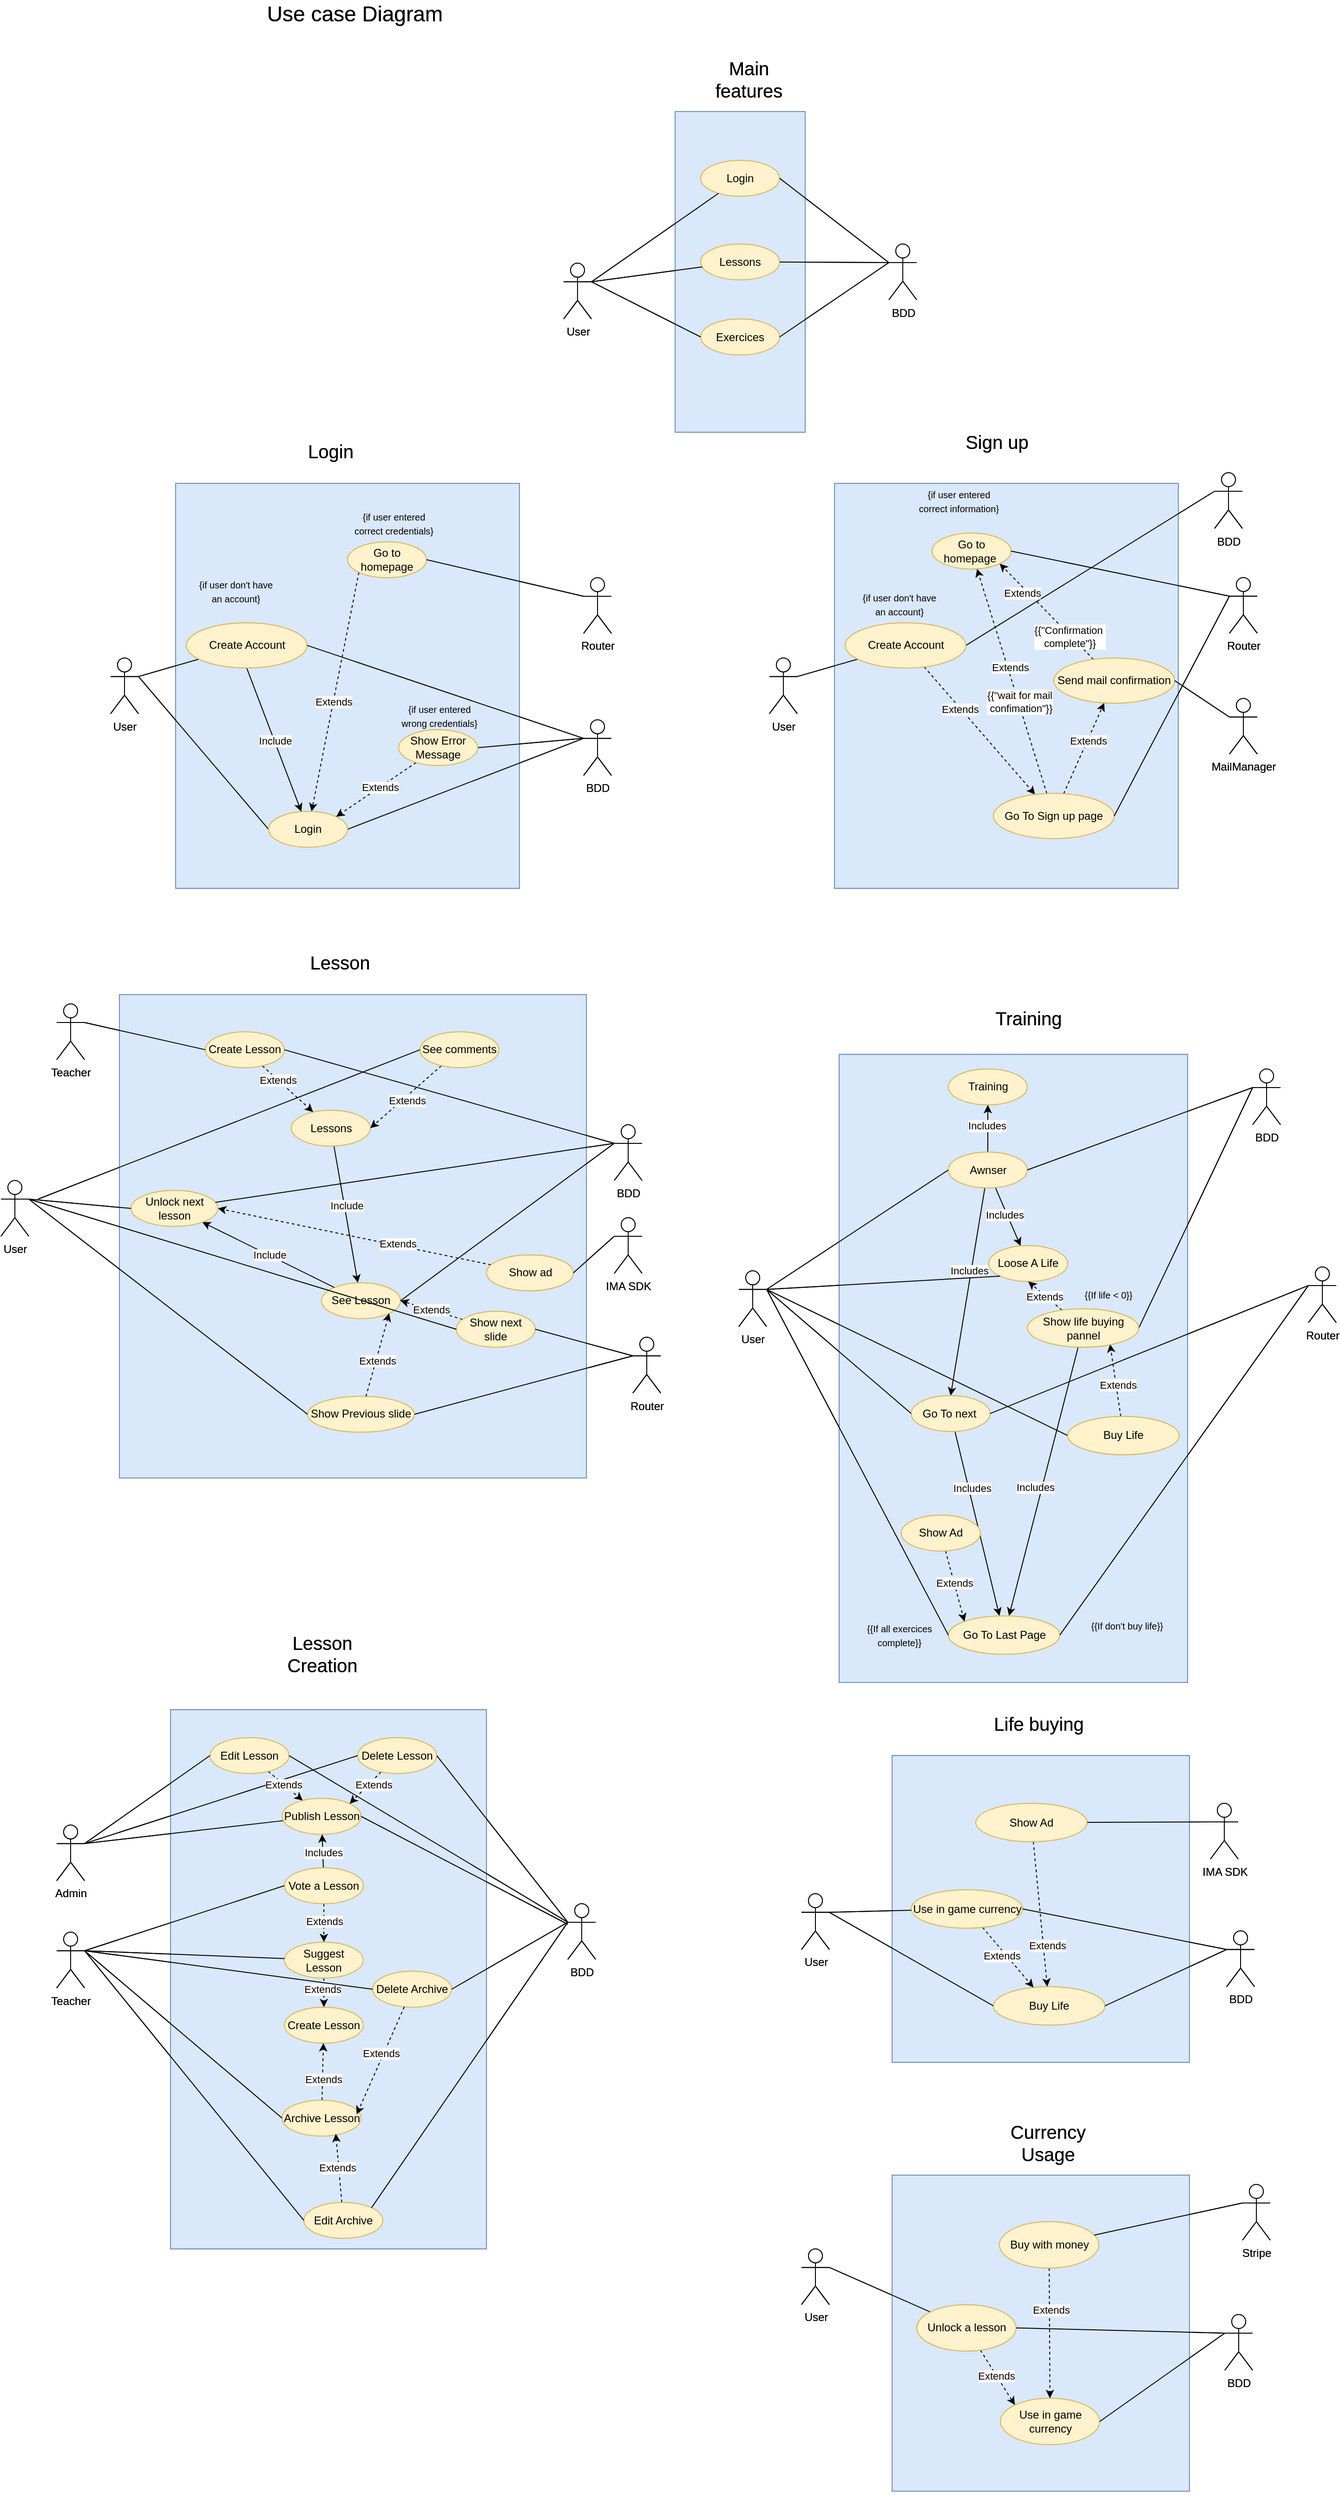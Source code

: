 <mxfile version="27.1.4">
  <diagram name="Page-1" id="NuWAM09Bmnfk2uYtSm03">
    <mxGraphModel dx="2194" dy="1195" grid="1" gridSize="10" guides="1" tooltips="1" connect="1" arrows="1" fold="1" page="1" pageScale="1" pageWidth="827" pageHeight="1169" math="0" shadow="0">
      <root>
        <mxCell id="0" />
        <mxCell id="1" parent="0" />
        <mxCell id="nZW0ntro5RyZMnnmfriX-116" value="" style="rounded=0;whiteSpace=wrap;html=1;fillColor=#dae8fc;strokeColor=#6c8ebf;" parent="1" vertex="1">
          <mxGeometry x="215.5" y="1849.32" width="340" height="580" as="geometry" />
        </mxCell>
        <mxCell id="nZW0ntro5RyZMnnmfriX-150" style="rounded=0;orthogonalLoop=1;jettySize=auto;html=1;entryX=0;entryY=0.5;entryDx=0;entryDy=0;exitX=1;exitY=0.333;exitDx=0;exitDy=0;exitPerimeter=0;endArrow=none;startFill=0;" parent="1" source="nZW0ntro5RyZMnnmfriX-144" target="nZW0ntro5RyZMnnmfriX-102" edge="1">
          <mxGeometry relative="1" as="geometry" />
        </mxCell>
        <mxCell id="nZW0ntro5RyZMnnmfriX-2" value="&lt;font style=&quot;font-size: 23px;&quot;&gt;Use case Diagram&lt;/font&gt;" style="text;html=1;align=center;verticalAlign=middle;whiteSpace=wrap;rounded=0;" parent="1" vertex="1">
          <mxGeometry x="309" y="10" width="210" height="30" as="geometry" />
        </mxCell>
        <mxCell id="nZW0ntro5RyZMnnmfriX-5" value="" style="rounded=0;whiteSpace=wrap;html=1;fillColor=#dae8fc;strokeColor=#6c8ebf;" parent="1" vertex="1">
          <mxGeometry x="758.5" y="130" width="140" height="345" as="geometry" />
        </mxCell>
        <mxCell id="nZW0ntro5RyZMnnmfriX-8" value="&lt;div&gt;BDD&lt;/div&gt;" style="shape=umlActor;verticalLabelPosition=bottom;verticalAlign=top;html=1;outlineConnect=0;" parent="1" vertex="1">
          <mxGeometry x="988.5" y="272.5" width="30" height="60" as="geometry" />
        </mxCell>
        <mxCell id="nZW0ntro5RyZMnnmfriX-9" value="Login" style="ellipse;whiteSpace=wrap;html=1;fillColor=#fff2cc;strokeColor=#d6b656;" parent="1" vertex="1">
          <mxGeometry x="786" y="182.5" width="85" height="38.64" as="geometry" />
        </mxCell>
        <mxCell id="nZW0ntro5RyZMnnmfriX-12" value="Lessons" style="ellipse;whiteSpace=wrap;html=1;fillColor=#fff2cc;strokeColor=#d6b656;" parent="1" vertex="1">
          <mxGeometry x="786" y="272.5" width="85" height="38.64" as="geometry" />
        </mxCell>
        <mxCell id="nZW0ntro5RyZMnnmfriX-13" value="Exercices" style="ellipse;whiteSpace=wrap;html=1;fillColor=#fff2cc;strokeColor=#d6b656;" parent="1" vertex="1">
          <mxGeometry x="786" y="353.18" width="85" height="38.64" as="geometry" />
        </mxCell>
        <mxCell id="nZW0ntro5RyZMnnmfriX-14" style="rounded=0;orthogonalLoop=1;jettySize=auto;html=1;endArrow=none;startFill=0;exitX=1;exitY=0.333;exitDx=0;exitDy=0;exitPerimeter=0;" parent="1" source="nZW0ntro5RyZMnnmfriX-1" target="nZW0ntro5RyZMnnmfriX-9" edge="1">
          <mxGeometry relative="1" as="geometry">
            <mxPoint x="668.5" y="242.5" as="sourcePoint" />
          </mxGeometry>
        </mxCell>
        <mxCell id="nZW0ntro5RyZMnnmfriX-15" style="rounded=0;orthogonalLoop=1;jettySize=auto;html=1;endArrow=none;startFill=0;exitX=1;exitY=0.333;exitDx=0;exitDy=0;exitPerimeter=0;" parent="1" source="nZW0ntro5RyZMnnmfriX-1" target="nZW0ntro5RyZMnnmfriX-12" edge="1">
          <mxGeometry relative="1" as="geometry">
            <mxPoint x="648.5" y="222.5" as="sourcePoint" />
          </mxGeometry>
        </mxCell>
        <mxCell id="nZW0ntro5RyZMnnmfriX-16" style="rounded=0;orthogonalLoop=1;jettySize=auto;html=1;entryX=0;entryY=0.5;entryDx=0;entryDy=0;endArrow=none;startFill=0;exitX=1;exitY=0.333;exitDx=0;exitDy=0;exitPerimeter=0;" parent="1" source="nZW0ntro5RyZMnnmfriX-1" target="nZW0ntro5RyZMnnmfriX-13" edge="1">
          <mxGeometry relative="1" as="geometry">
            <mxPoint x="668.5" y="242.5" as="sourcePoint" />
          </mxGeometry>
        </mxCell>
        <mxCell id="nZW0ntro5RyZMnnmfriX-1" value="&lt;div&gt;User&lt;/div&gt;" style="shape=umlActor;verticalLabelPosition=bottom;verticalAlign=top;html=1;outlineConnect=0;" parent="1" vertex="1">
          <mxGeometry x="638.5" y="293.18" width="30" height="60" as="geometry" />
        </mxCell>
        <mxCell id="nZW0ntro5RyZMnnmfriX-17" style="rounded=0;orthogonalLoop=1;jettySize=auto;html=1;endArrow=none;startFill=0;entryX=1;entryY=0.5;entryDx=0;entryDy=0;exitX=0;exitY=0.333;exitDx=0;exitDy=0;exitPerimeter=0;" parent="1" source="nZW0ntro5RyZMnnmfriX-8" target="nZW0ntro5RyZMnnmfriX-9" edge="1">
          <mxGeometry relative="1" as="geometry">
            <mxPoint x="998.5" y="282.5" as="sourcePoint" />
            <mxPoint x="821.5" y="282.5" as="targetPoint" />
          </mxGeometry>
        </mxCell>
        <mxCell id="nZW0ntro5RyZMnnmfriX-18" style="rounded=0;orthogonalLoop=1;jettySize=auto;html=1;endArrow=none;startFill=0;entryX=1;entryY=0.5;entryDx=0;entryDy=0;exitX=0;exitY=0.333;exitDx=0;exitDy=0;exitPerimeter=0;" parent="1" source="nZW0ntro5RyZMnnmfriX-8" target="nZW0ntro5RyZMnnmfriX-12" edge="1">
          <mxGeometry relative="1" as="geometry">
            <mxPoint x="998.5" y="282.5" as="sourcePoint" />
            <mxPoint x="823.5" y="352.5" as="targetPoint" />
          </mxGeometry>
        </mxCell>
        <mxCell id="nZW0ntro5RyZMnnmfriX-19" style="rounded=0;orthogonalLoop=1;jettySize=auto;html=1;entryX=1;entryY=0.5;entryDx=0;entryDy=0;endArrow=none;startFill=0;exitX=0;exitY=0.333;exitDx=0;exitDy=0;exitPerimeter=0;" parent="1" source="nZW0ntro5RyZMnnmfriX-8" target="nZW0ntro5RyZMnnmfriX-13" edge="1">
          <mxGeometry relative="1" as="geometry">
            <mxPoint x="698.5" y="313.5" as="sourcePoint" />
            <mxPoint x="816.5" y="443.5" as="targetPoint" />
          </mxGeometry>
        </mxCell>
        <mxCell id="nZW0ntro5RyZMnnmfriX-20" value="" style="rounded=0;whiteSpace=wrap;html=1;fillColor=#dae8fc;strokeColor=#6c8ebf;" parent="1" vertex="1">
          <mxGeometry x="221" y="530" width="370" height="435.68" as="geometry" />
        </mxCell>
        <mxCell id="nZW0ntro5RyZMnnmfriX-40" style="rounded=0;orthogonalLoop=1;jettySize=auto;html=1;entryX=1;entryY=0.5;entryDx=0;entryDy=0;endArrow=none;startFill=0;exitX=0;exitY=0.333;exitDx=0;exitDy=0;exitPerimeter=0;" parent="1" source="nZW0ntro5RyZMnnmfriX-21" target="nZW0ntro5RyZMnnmfriX-36" edge="1">
          <mxGeometry relative="1" as="geometry" />
        </mxCell>
        <mxCell id="nZW0ntro5RyZMnnmfriX-46" style="rounded=0;orthogonalLoop=1;jettySize=auto;html=1;entryX=1;entryY=0.5;entryDx=0;entryDy=0;endArrow=none;startFill=0;exitX=0;exitY=0.333;exitDx=0;exitDy=0;exitPerimeter=0;" parent="1" source="nZW0ntro5RyZMnnmfriX-21" target="nZW0ntro5RyZMnnmfriX-24" edge="1">
          <mxGeometry relative="1" as="geometry" />
        </mxCell>
        <mxCell id="nZW0ntro5RyZMnnmfriX-21" value="&lt;div&gt;BDD&lt;/div&gt;" style="shape=umlActor;verticalLabelPosition=bottom;verticalAlign=top;html=1;outlineConnect=0;" parent="1" vertex="1">
          <mxGeometry x="660" y="784.32" width="30" height="60" as="geometry" />
        </mxCell>
        <mxCell id="nZW0ntro5RyZMnnmfriX-49" style="rounded=0;orthogonalLoop=1;jettySize=auto;html=1;endArrow=none;startFill=0;exitX=1;exitY=0.333;exitDx=0;exitDy=0;exitPerimeter=0;" parent="1" source="nZW0ntro5RyZMnnmfriX-22" target="nZW0ntro5RyZMnnmfriX-28" edge="1">
          <mxGeometry relative="1" as="geometry" />
        </mxCell>
        <mxCell id="nZW0ntro5RyZMnnmfriX-53" style="rounded=0;orthogonalLoop=1;jettySize=auto;html=1;entryX=0;entryY=0.5;entryDx=0;entryDy=0;exitX=1;exitY=0.333;exitDx=0;exitDy=0;exitPerimeter=0;endArrow=none;startFill=0;" parent="1" source="nZW0ntro5RyZMnnmfriX-22" target="nZW0ntro5RyZMnnmfriX-24" edge="1">
          <mxGeometry relative="1" as="geometry" />
        </mxCell>
        <mxCell id="nZW0ntro5RyZMnnmfriX-22" value="&lt;div&gt;User&lt;/div&gt;" style="shape=umlActor;verticalLabelPosition=bottom;verticalAlign=top;html=1;outlineConnect=0;" parent="1" vertex="1">
          <mxGeometry x="151" y="717.84" width="30" height="60" as="geometry" />
        </mxCell>
        <mxCell id="nZW0ntro5RyZMnnmfriX-33" style="rounded=0;orthogonalLoop=1;jettySize=auto;html=1;exitX=0;exitY=1;exitDx=0;exitDy=0;dashed=1;" parent="1" source="nZW0ntro5RyZMnnmfriX-32" target="nZW0ntro5RyZMnnmfriX-24" edge="1">
          <mxGeometry relative="1" as="geometry" />
        </mxCell>
        <mxCell id="nZW0ntro5RyZMnnmfriX-34" value="Extends" style="edgeLabel;html=1;align=center;verticalAlign=middle;resizable=0;points=[];" parent="nZW0ntro5RyZMnnmfriX-33" vertex="1" connectable="0">
          <mxGeometry x="0.085" relative="1" as="geometry">
            <mxPoint as="offset" />
          </mxGeometry>
        </mxCell>
        <mxCell id="nZW0ntro5RyZMnnmfriX-24" value="Login" style="ellipse;whiteSpace=wrap;html=1;fillColor=#fff2cc;strokeColor=#d6b656;" parent="1" vertex="1">
          <mxGeometry x="321" y="882.84" width="85" height="38.64" as="geometry" />
        </mxCell>
        <mxCell id="YOUpktUxaB1BnOb7g7wJ-4" style="rounded=0;orthogonalLoop=1;jettySize=auto;html=1;exitX=0.5;exitY=1;exitDx=0;exitDy=0;" edge="1" parent="1" source="nZW0ntro5RyZMnnmfriX-28" target="nZW0ntro5RyZMnnmfriX-24">
          <mxGeometry relative="1" as="geometry" />
        </mxCell>
        <mxCell id="YOUpktUxaB1BnOb7g7wJ-5" value="Include" style="edgeLabel;html=1;align=center;verticalAlign=middle;resizable=0;points=[];" vertex="1" connectable="0" parent="YOUpktUxaB1BnOb7g7wJ-4">
          <mxGeometry x="0.016" relative="1" as="geometry">
            <mxPoint as="offset" />
          </mxGeometry>
        </mxCell>
        <mxCell id="nZW0ntro5RyZMnnmfriX-28" value="Create Account" style="ellipse;whiteSpace=wrap;html=1;fillColor=#fff2cc;strokeColor=#d6b656;" parent="1" vertex="1">
          <mxGeometry x="232.5" y="680" width="130" height="48.64" as="geometry" />
        </mxCell>
        <mxCell id="nZW0ntro5RyZMnnmfriX-31" value="&lt;font style=&quot;font-size: 10px;&quot;&gt;{if user don&#39;t have an account}&lt;/font&gt;" style="text;html=1;align=center;verticalAlign=middle;whiteSpace=wrap;rounded=0;" parent="1" vertex="1">
          <mxGeometry x="241" y="631.48" width="90" height="30" as="geometry" />
        </mxCell>
        <mxCell id="nZW0ntro5RyZMnnmfriX-32" value="Go to homepage" style="ellipse;whiteSpace=wrap;html=1;fillColor=#fff2cc;strokeColor=#d6b656;" parent="1" vertex="1">
          <mxGeometry x="406" y="592.84" width="85" height="38.64" as="geometry" />
        </mxCell>
        <mxCell id="nZW0ntro5RyZMnnmfriX-35" value="&lt;font style=&quot;font-size: 10px;&quot;&gt;{if user entered correct credentials}&lt;/font&gt;" style="text;html=1;align=center;verticalAlign=middle;whiteSpace=wrap;rounded=0;" parent="1" vertex="1">
          <mxGeometry x="411" y="557.84" width="90" height="30" as="geometry" />
        </mxCell>
        <mxCell id="nZW0ntro5RyZMnnmfriX-38" style="rounded=0;orthogonalLoop=1;jettySize=auto;html=1;entryX=1;entryY=0;entryDx=0;entryDy=0;dashed=1;" parent="1" source="nZW0ntro5RyZMnnmfriX-36" target="nZW0ntro5RyZMnnmfriX-24" edge="1">
          <mxGeometry relative="1" as="geometry" />
        </mxCell>
        <mxCell id="nZW0ntro5RyZMnnmfriX-39" value="Extends" style="edgeLabel;html=1;align=center;verticalAlign=middle;resizable=0;points=[];" parent="nZW0ntro5RyZMnnmfriX-38" vertex="1" connectable="0">
          <mxGeometry x="-0.087" relative="1" as="geometry">
            <mxPoint as="offset" />
          </mxGeometry>
        </mxCell>
        <mxCell id="nZW0ntro5RyZMnnmfriX-36" value="Show Error Message" style="ellipse;whiteSpace=wrap;html=1;fillColor=#fff2cc;strokeColor=#d6b656;" parent="1" vertex="1">
          <mxGeometry x="461" y="795.0" width="85" height="38.64" as="geometry" />
        </mxCell>
        <mxCell id="nZW0ntro5RyZMnnmfriX-37" value="&lt;font style=&quot;font-size: 10px;&quot;&gt;{if user entered wrong credentials}&lt;/font&gt;" style="text;html=1;align=center;verticalAlign=middle;whiteSpace=wrap;rounded=0;" parent="1" vertex="1">
          <mxGeometry x="460" y="765" width="90" height="30" as="geometry" />
        </mxCell>
        <mxCell id="nZW0ntro5RyZMnnmfriX-47" style="rounded=0;orthogonalLoop=1;jettySize=auto;html=1;entryX=1;entryY=0.5;entryDx=0;entryDy=0;endArrow=none;startFill=0;exitX=0;exitY=0.333;exitDx=0;exitDy=0;exitPerimeter=0;" parent="1" source="nZW0ntro5RyZMnnmfriX-21" target="nZW0ntro5RyZMnnmfriX-28" edge="1">
          <mxGeometry relative="1" as="geometry">
            <mxPoint x="815" y="812.84" as="sourcePoint" />
            <mxPoint x="591" y="928.84" as="targetPoint" />
          </mxGeometry>
        </mxCell>
        <mxCell id="nZW0ntro5RyZMnnmfriX-45" style="rounded=0;orthogonalLoop=1;jettySize=auto;html=1;entryX=1;entryY=0.5;entryDx=0;entryDy=0;endArrow=none;startFill=0;exitX=0;exitY=0.333;exitDx=0;exitDy=0;exitPerimeter=0;" parent="1" source="nZW0ntro5RyZMnnmfriX-42" target="nZW0ntro5RyZMnnmfriX-32" edge="1">
          <mxGeometry relative="1" as="geometry">
            <Array as="points" />
          </mxGeometry>
        </mxCell>
        <mxCell id="nZW0ntro5RyZMnnmfriX-42" value="Router" style="shape=umlActor;verticalLabelPosition=bottom;verticalAlign=top;html=1;outlineConnect=0;" parent="1" vertex="1">
          <mxGeometry x="660" y="631.48" width="30" height="60" as="geometry" />
        </mxCell>
        <mxCell id="nZW0ntro5RyZMnnmfriX-54" value="&lt;div&gt;User&lt;/div&gt;" style="shape=umlActor;verticalLabelPosition=bottom;verticalAlign=top;html=1;outlineConnect=0;" parent="1" vertex="1">
          <mxGeometry x="33" y="1280" width="30" height="60" as="geometry" />
        </mxCell>
        <mxCell id="nZW0ntro5RyZMnnmfriX-56" value="&lt;div&gt;BDD&lt;/div&gt;" style="shape=umlActor;verticalLabelPosition=bottom;verticalAlign=top;html=1;outlineConnect=0;" parent="1" vertex="1">
          <mxGeometry x="693" y="1220.0" width="30" height="60" as="geometry" />
        </mxCell>
        <mxCell id="nZW0ntro5RyZMnnmfriX-57" value="" style="rounded=0;whiteSpace=wrap;html=1;fillColor=#dae8fc;strokeColor=#6c8ebf;" parent="1" vertex="1">
          <mxGeometry x="160.5" y="1080" width="502.5" height="520" as="geometry" />
        </mxCell>
        <mxCell id="nZW0ntro5RyZMnnmfriX-79" style="rounded=0;orthogonalLoop=1;jettySize=auto;html=1;endArrow=classic;startFill=0;endFill=1;" parent="1" source="nZW0ntro5RyZMnnmfriX-58" target="nZW0ntro5RyZMnnmfriX-60" edge="1">
          <mxGeometry relative="1" as="geometry" />
        </mxCell>
        <mxCell id="nZW0ntro5RyZMnnmfriX-80" value="Include" style="edgeLabel;html=1;align=center;verticalAlign=middle;resizable=0;points=[];" parent="nZW0ntro5RyZMnnmfriX-79" vertex="1" connectable="0">
          <mxGeometry x="-0.12" y="2" relative="1" as="geometry">
            <mxPoint as="offset" />
          </mxGeometry>
        </mxCell>
        <mxCell id="nZW0ntro5RyZMnnmfriX-58" value="Lessons" style="ellipse;whiteSpace=wrap;html=1;fillColor=#fff2cc;strokeColor=#d6b656;" parent="1" vertex="1">
          <mxGeometry x="345.5" y="1204.32" width="85" height="38.64" as="geometry" />
        </mxCell>
        <mxCell id="nZW0ntro5RyZMnnmfriX-91" style="rounded=0;orthogonalLoop=1;jettySize=auto;html=1;dashed=1;" parent="1" source="nZW0ntro5RyZMnnmfriX-59" target="nZW0ntro5RyZMnnmfriX-58" edge="1">
          <mxGeometry relative="1" as="geometry" />
        </mxCell>
        <mxCell id="nZW0ntro5RyZMnnmfriX-92" value="Extends" style="edgeLabel;html=1;align=center;verticalAlign=middle;resizable=0;points=[];" parent="nZW0ntro5RyZMnnmfriX-91" vertex="1" connectable="0">
          <mxGeometry x="-0.395" relative="1" as="geometry">
            <mxPoint as="offset" />
          </mxGeometry>
        </mxCell>
        <mxCell id="nZW0ntro5RyZMnnmfriX-59" value="Create Lesson" style="ellipse;whiteSpace=wrap;html=1;fillColor=#fff2cc;strokeColor=#d6b656;" parent="1" vertex="1">
          <mxGeometry x="253" y="1120.0" width="85" height="38.64" as="geometry" />
        </mxCell>
        <mxCell id="YOUpktUxaB1BnOb7g7wJ-54" style="rounded=0;orthogonalLoop=1;jettySize=auto;html=1;dashed=1;entryX=1;entryY=0.5;entryDx=0;entryDy=0;" edge="1" parent="1" source="YOUpktUxaB1BnOb7g7wJ-53" target="nZW0ntro5RyZMnnmfriX-64">
          <mxGeometry relative="1" as="geometry" />
        </mxCell>
        <mxCell id="YOUpktUxaB1BnOb7g7wJ-55" value="Extends" style="edgeLabel;html=1;align=center;verticalAlign=middle;resizable=0;points=[];" vertex="1" connectable="0" parent="YOUpktUxaB1BnOb7g7wJ-54">
          <mxGeometry x="-0.323" y="3" relative="1" as="geometry">
            <mxPoint x="-1" y="-5" as="offset" />
          </mxGeometry>
        </mxCell>
        <mxCell id="nZW0ntro5RyZMnnmfriX-60" value="See Lesson" style="ellipse;whiteSpace=wrap;html=1;fillColor=#fff2cc;strokeColor=#d6b656;" parent="1" vertex="1">
          <mxGeometry x="378" y="1390" width="85" height="38.64" as="geometry" />
        </mxCell>
        <mxCell id="nZW0ntro5RyZMnnmfriX-84" style="rounded=0;orthogonalLoop=1;jettySize=auto;html=1;dashed=1;entryX=1;entryY=0.5;entryDx=0;entryDy=0;" parent="1" source="nZW0ntro5RyZMnnmfriX-61" target="nZW0ntro5RyZMnnmfriX-60" edge="1">
          <mxGeometry relative="1" as="geometry" />
        </mxCell>
        <mxCell id="nZW0ntro5RyZMnnmfriX-86" value="Extends" style="edgeLabel;html=1;align=center;verticalAlign=middle;resizable=0;points=[];" parent="nZW0ntro5RyZMnnmfriX-84" vertex="1" connectable="0">
          <mxGeometry x="0.025" relative="1" as="geometry">
            <mxPoint as="offset" />
          </mxGeometry>
        </mxCell>
        <mxCell id="nZW0ntro5RyZMnnmfriX-61" value="Show next slide" style="ellipse;whiteSpace=wrap;html=1;fillColor=#fff2cc;strokeColor=#d6b656;" parent="1" vertex="1">
          <mxGeometry x="523" y="1420.68" width="85" height="38.64" as="geometry" />
        </mxCell>
        <mxCell id="nZW0ntro5RyZMnnmfriX-62" value="Show Previous slide" style="ellipse;whiteSpace=wrap;html=1;fillColor=#fff2cc;strokeColor=#d6b656;" parent="1" vertex="1">
          <mxGeometry x="363" y="1512.16" width="115" height="38.64" as="geometry" />
        </mxCell>
        <mxCell id="nZW0ntro5RyZMnnmfriX-82" style="rounded=0;orthogonalLoop=1;jettySize=auto;html=1;" parent="1" source="nZW0ntro5RyZMnnmfriX-60" target="nZW0ntro5RyZMnnmfriX-64" edge="1">
          <mxGeometry relative="1" as="geometry" />
        </mxCell>
        <mxCell id="nZW0ntro5RyZMnnmfriX-83" value="Include" style="edgeLabel;html=1;align=center;verticalAlign=middle;resizable=0;points=[];" parent="nZW0ntro5RyZMnnmfriX-82" vertex="1" connectable="0">
          <mxGeometry x="-0.006" y="-1" relative="1" as="geometry">
            <mxPoint as="offset" />
          </mxGeometry>
        </mxCell>
        <mxCell id="nZW0ntro5RyZMnnmfriX-64" value="Unlock next lesson" style="ellipse;whiteSpace=wrap;html=1;fillColor=#fff2cc;strokeColor=#d6b656;" parent="1" vertex="1">
          <mxGeometry x="173" y="1290.68" width="93.5" height="38.64" as="geometry" />
        </mxCell>
        <mxCell id="nZW0ntro5RyZMnnmfriX-85" style="rounded=0;orthogonalLoop=1;jettySize=auto;html=1;entryX=1;entryY=1;entryDx=0;entryDy=0;dashed=1;" parent="1" source="nZW0ntro5RyZMnnmfriX-62" target="nZW0ntro5RyZMnnmfriX-60" edge="1">
          <mxGeometry relative="1" as="geometry" />
        </mxCell>
        <mxCell id="nZW0ntro5RyZMnnmfriX-90" value="Extends" style="edgeLabel;html=1;align=center;verticalAlign=middle;resizable=0;points=[];" parent="nZW0ntro5RyZMnnmfriX-85" vertex="1" connectable="0">
          <mxGeometry x="-0.127" y="-1" relative="1" as="geometry">
            <mxPoint as="offset" />
          </mxGeometry>
        </mxCell>
        <mxCell id="nZW0ntro5RyZMnnmfriX-94" value="Create Lesson" style="ellipse;whiteSpace=wrap;html=1;fillColor=#fff2cc;strokeColor=#d6b656;" parent="1" vertex="1">
          <mxGeometry x="338" y="2169.32" width="85" height="38.64" as="geometry" />
        </mxCell>
        <mxCell id="nZW0ntro5RyZMnnmfriX-117" style="rounded=0;orthogonalLoop=1;jettySize=auto;html=1;dashed=1;" parent="1" source="nZW0ntro5RyZMnnmfriX-95" target="nZW0ntro5RyZMnnmfriX-94" edge="1">
          <mxGeometry relative="1" as="geometry" />
        </mxCell>
        <mxCell id="nZW0ntro5RyZMnnmfriX-135" value="Extends" style="edgeLabel;html=1;align=center;verticalAlign=middle;resizable=0;points=[];" parent="nZW0ntro5RyZMnnmfriX-117" vertex="1" connectable="0">
          <mxGeometry x="-0.249" y="-1" relative="1" as="geometry">
            <mxPoint as="offset" />
          </mxGeometry>
        </mxCell>
        <mxCell id="nZW0ntro5RyZMnnmfriX-95" value="Archive Lesson" style="ellipse;whiteSpace=wrap;html=1;fillColor=#fff2cc;strokeColor=#d6b656;" parent="1" vertex="1">
          <mxGeometry x="335.5" y="2269.32" width="85" height="38.64" as="geometry" />
        </mxCell>
        <mxCell id="nZW0ntro5RyZMnnmfriX-118" style="rounded=0;orthogonalLoop=1;jettySize=auto;html=1;dashed=1;" parent="1" source="nZW0ntro5RyZMnnmfriX-96" target="nZW0ntro5RyZMnnmfriX-94" edge="1">
          <mxGeometry relative="1" as="geometry" />
        </mxCell>
        <mxCell id="nZW0ntro5RyZMnnmfriX-134" value="Extends" style="edgeLabel;html=1;align=center;verticalAlign=middle;resizable=0;points=[];" parent="nZW0ntro5RyZMnnmfriX-118" vertex="1" connectable="0">
          <mxGeometry x="-0.254" y="-2" relative="1" as="geometry">
            <mxPoint as="offset" />
          </mxGeometry>
        </mxCell>
        <mxCell id="nZW0ntro5RyZMnnmfriX-129" style="edgeStyle=orthogonalEdgeStyle;rounded=0;orthogonalLoop=1;jettySize=auto;html=1;dashed=1;" parent="1" source="nZW0ntro5RyZMnnmfriX-98" target="nZW0ntro5RyZMnnmfriX-96" edge="1">
          <mxGeometry relative="1" as="geometry" />
        </mxCell>
        <mxCell id="nZW0ntro5RyZMnnmfriX-133" value="Extends" style="edgeLabel;html=1;align=center;verticalAlign=middle;resizable=0;points=[];" parent="nZW0ntro5RyZMnnmfriX-129" vertex="1" connectable="0">
          <mxGeometry x="-0.112" relative="1" as="geometry">
            <mxPoint as="offset" />
          </mxGeometry>
        </mxCell>
        <mxCell id="nZW0ntro5RyZMnnmfriX-96" value="Suggest Lesson" style="ellipse;whiteSpace=wrap;html=1;fillColor=#fff2cc;strokeColor=#d6b656;" parent="1" vertex="1">
          <mxGeometry x="338" y="2099.32" width="85" height="38.64" as="geometry" />
        </mxCell>
        <mxCell id="nZW0ntro5RyZMnnmfriX-97" value="Publish Lesson" style="ellipse;whiteSpace=wrap;html=1;fillColor=#fff2cc;strokeColor=#d6b656;" parent="1" vertex="1">
          <mxGeometry x="335.5" y="1944.68" width="85" height="38.64" as="geometry" />
        </mxCell>
        <mxCell id="nZW0ntro5RyZMnnmfriX-121" style="rounded=0;orthogonalLoop=1;jettySize=auto;html=1;" parent="1" source="nZW0ntro5RyZMnnmfriX-98" target="nZW0ntro5RyZMnnmfriX-97" edge="1">
          <mxGeometry relative="1" as="geometry" />
        </mxCell>
        <mxCell id="nZW0ntro5RyZMnnmfriX-138" value="Includes" style="edgeLabel;html=1;align=center;verticalAlign=middle;resizable=0;points=[];" parent="nZW0ntro5RyZMnnmfriX-121" vertex="1" connectable="0">
          <mxGeometry x="-0.049" relative="1" as="geometry">
            <mxPoint as="offset" />
          </mxGeometry>
        </mxCell>
        <mxCell id="nZW0ntro5RyZMnnmfriX-98" value="Vote a Lesson" style="ellipse;whiteSpace=wrap;html=1;fillColor=#fff2cc;strokeColor=#d6b656;" parent="1" vertex="1">
          <mxGeometry x="338" y="2019.32" width="85" height="38.64" as="geometry" />
        </mxCell>
        <mxCell id="nZW0ntro5RyZMnnmfriX-124" style="rounded=0;orthogonalLoop=1;jettySize=auto;html=1;entryX=0.68;entryY=0.936;entryDx=0;entryDy=0;dashed=1;entryPerimeter=0;" parent="1" source="nZW0ntro5RyZMnnmfriX-99" target="nZW0ntro5RyZMnnmfriX-95" edge="1">
          <mxGeometry relative="1" as="geometry" />
        </mxCell>
        <mxCell id="nZW0ntro5RyZMnnmfriX-136" value="Extends" style="edgeLabel;html=1;align=center;verticalAlign=middle;resizable=0;points=[];" parent="nZW0ntro5RyZMnnmfriX-124" vertex="1" connectable="0">
          <mxGeometry x="0.014" y="3" relative="1" as="geometry">
            <mxPoint x="1" as="offset" />
          </mxGeometry>
        </mxCell>
        <mxCell id="nZW0ntro5RyZMnnmfriX-99" value="Edit Archive" style="ellipse;whiteSpace=wrap;html=1;fillColor=#fff2cc;strokeColor=#d6b656;" parent="1" vertex="1">
          <mxGeometry x="359" y="2379.32" width="85" height="38.64" as="geometry" />
        </mxCell>
        <mxCell id="nZW0ntro5RyZMnnmfriX-100" value="Delete Archive" style="ellipse;whiteSpace=wrap;html=1;fillColor=#fff2cc;strokeColor=#d6b656;" parent="1" vertex="1">
          <mxGeometry x="433" y="2130.68" width="85" height="38.64" as="geometry" />
        </mxCell>
        <mxCell id="nZW0ntro5RyZMnnmfriX-123" style="rounded=0;orthogonalLoop=1;jettySize=auto;html=1;dashed=1;" parent="1" source="nZW0ntro5RyZMnnmfriX-101" target="nZW0ntro5RyZMnnmfriX-97" edge="1">
          <mxGeometry relative="1" as="geometry" />
        </mxCell>
        <mxCell id="nZW0ntro5RyZMnnmfriX-131" value="Extends" style="edgeLabel;html=1;align=center;verticalAlign=middle;resizable=0;points=[];" parent="nZW0ntro5RyZMnnmfriX-123" vertex="1" connectable="0">
          <mxGeometry x="-0.122" relative="1" as="geometry">
            <mxPoint as="offset" />
          </mxGeometry>
        </mxCell>
        <mxCell id="nZW0ntro5RyZMnnmfriX-101" value="Edit Lesson" style="ellipse;whiteSpace=wrap;html=1;fillColor=#fff2cc;strokeColor=#d6b656;" parent="1" vertex="1">
          <mxGeometry x="258" y="1879.32" width="85" height="38.64" as="geometry" />
        </mxCell>
        <mxCell id="nZW0ntro5RyZMnnmfriX-122" style="rounded=0;orthogonalLoop=1;jettySize=auto;html=1;entryX=1;entryY=0;entryDx=0;entryDy=0;dashed=1;" parent="1" source="nZW0ntro5RyZMnnmfriX-102" target="nZW0ntro5RyZMnnmfriX-97" edge="1">
          <mxGeometry relative="1" as="geometry" />
        </mxCell>
        <mxCell id="nZW0ntro5RyZMnnmfriX-132" value="Extends" style="edgeLabel;html=1;align=center;verticalAlign=middle;resizable=0;points=[];" parent="nZW0ntro5RyZMnnmfriX-122" vertex="1" connectable="0">
          <mxGeometry x="-0.348" y="4" relative="1" as="geometry">
            <mxPoint as="offset" />
          </mxGeometry>
        </mxCell>
        <mxCell id="nZW0ntro5RyZMnnmfriX-102" value="Delete Lesson" style="ellipse;whiteSpace=wrap;html=1;fillColor=#fff2cc;strokeColor=#d6b656;" parent="1" vertex="1">
          <mxGeometry x="417" y="1879.32" width="85" height="38.64" as="geometry" />
        </mxCell>
        <mxCell id="nZW0ntro5RyZMnnmfriX-105" style="rounded=0;orthogonalLoop=1;jettySize=auto;html=1;entryX=0;entryY=0.5;entryDx=0;entryDy=0;endArrow=none;startFill=0;exitX=1;exitY=0.333;exitDx=0;exitDy=0;exitPerimeter=0;" parent="1" source="nZW0ntro5RyZMnnmfriX-104" target="nZW0ntro5RyZMnnmfriX-59" edge="1">
          <mxGeometry relative="1" as="geometry" />
        </mxCell>
        <mxCell id="nZW0ntro5RyZMnnmfriX-104" value="&lt;div&gt;Teacher&lt;/div&gt;" style="shape=umlActor;verticalLabelPosition=bottom;verticalAlign=top;html=1;outlineConnect=0;" parent="1" vertex="1">
          <mxGeometry x="93" y="1090" width="30" height="60" as="geometry" />
        </mxCell>
        <mxCell id="nZW0ntro5RyZMnnmfriX-106" style="rounded=0;orthogonalLoop=1;jettySize=auto;html=1;entryX=1;entryY=0.5;entryDx=0;entryDy=0;exitX=0;exitY=0.333;exitDx=0;exitDy=0;exitPerimeter=0;endArrow=none;startFill=0;" parent="1" source="nZW0ntro5RyZMnnmfriX-56" target="nZW0ntro5RyZMnnmfriX-60" edge="1">
          <mxGeometry relative="1" as="geometry" />
        </mxCell>
        <mxCell id="nZW0ntro5RyZMnnmfriX-108" style="rounded=0;orthogonalLoop=1;jettySize=auto;html=1;entryX=0;entryY=0.5;entryDx=0;entryDy=0;exitX=1;exitY=0.333;exitDx=0;exitDy=0;exitPerimeter=0;endArrow=none;startFill=0;" parent="1" source="nZW0ntro5RyZMnnmfriX-54" target="nZW0ntro5RyZMnnmfriX-64" edge="1">
          <mxGeometry relative="1" as="geometry" />
        </mxCell>
        <mxCell id="nZW0ntro5RyZMnnmfriX-110" style="rounded=0;orthogonalLoop=1;jettySize=auto;html=1;entryX=0;entryY=0.5;entryDx=0;entryDy=0;exitX=1;exitY=0.333;exitDx=0;exitDy=0;exitPerimeter=0;endArrow=none;startFill=0;" parent="1" source="nZW0ntro5RyZMnnmfriX-54" target="nZW0ntro5RyZMnnmfriX-61" edge="1">
          <mxGeometry relative="1" as="geometry" />
        </mxCell>
        <mxCell id="nZW0ntro5RyZMnnmfriX-111" style="rounded=0;orthogonalLoop=1;jettySize=auto;html=1;entryX=0;entryY=0.5;entryDx=0;entryDy=0;exitX=1;exitY=0.333;exitDx=0;exitDy=0;exitPerimeter=0;endArrow=none;startFill=0;" parent="1" source="nZW0ntro5RyZMnnmfriX-54" target="nZW0ntro5RyZMnnmfriX-62" edge="1">
          <mxGeometry relative="1" as="geometry" />
        </mxCell>
        <mxCell id="nZW0ntro5RyZMnnmfriX-112" style="rounded=0;orthogonalLoop=1;jettySize=auto;html=1;entryX=1;entryY=0.5;entryDx=0;entryDy=0;endArrow=none;startFill=0;exitX=0;exitY=0.333;exitDx=0;exitDy=0;exitPerimeter=0;" parent="1" source="nZW0ntro5RyZMnnmfriX-56" target="nZW0ntro5RyZMnnmfriX-59" edge="1">
          <mxGeometry relative="1" as="geometry">
            <mxPoint x="733" y="1410" as="sourcePoint" />
          </mxGeometry>
        </mxCell>
        <mxCell id="nZW0ntro5RyZMnnmfriX-114" style="rounded=0;orthogonalLoop=1;jettySize=auto;html=1;exitX=0;exitY=0.333;exitDx=0;exitDy=0;exitPerimeter=0;endArrow=none;startFill=0;" parent="1" source="nZW0ntro5RyZMnnmfriX-56" target="nZW0ntro5RyZMnnmfriX-64" edge="1">
          <mxGeometry relative="1" as="geometry" />
        </mxCell>
        <mxCell id="nZW0ntro5RyZMnnmfriX-125" style="rounded=0;orthogonalLoop=1;jettySize=auto;html=1;dashed=1;entryX=0.945;entryY=0.397;entryDx=0;entryDy=0;entryPerimeter=0;" parent="1" source="nZW0ntro5RyZMnnmfriX-100" edge="1" target="nZW0ntro5RyZMnnmfriX-95">
          <mxGeometry relative="1" as="geometry">
            <mxPoint x="413" y="2299.32" as="targetPoint" />
          </mxGeometry>
        </mxCell>
        <mxCell id="nZW0ntro5RyZMnnmfriX-137" value="Extends" style="edgeLabel;html=1;align=center;verticalAlign=middle;resizable=0;points=[];" parent="nZW0ntro5RyZMnnmfriX-125" vertex="1" connectable="0">
          <mxGeometry x="-0.118" y="-3" relative="1" as="geometry">
            <mxPoint as="offset" />
          </mxGeometry>
        </mxCell>
        <mxCell id="nZW0ntro5RyZMnnmfriX-152" style="rounded=0;orthogonalLoop=1;jettySize=auto;html=1;entryX=0;entryY=0.5;entryDx=0;entryDy=0;exitX=1;exitY=0.333;exitDx=0;exitDy=0;exitPerimeter=0;endArrow=none;startFill=0;" parent="1" source="nZW0ntro5RyZMnnmfriX-139" target="nZW0ntro5RyZMnnmfriX-98" edge="1">
          <mxGeometry relative="1" as="geometry" />
        </mxCell>
        <mxCell id="nZW0ntro5RyZMnnmfriX-153" style="rounded=0;orthogonalLoop=1;jettySize=auto;html=1;exitX=1;exitY=0.333;exitDx=0;exitDy=0;exitPerimeter=0;endArrow=none;startFill=0;" parent="1" source="nZW0ntro5RyZMnnmfriX-139" target="nZW0ntro5RyZMnnmfriX-96" edge="1">
          <mxGeometry relative="1" as="geometry" />
        </mxCell>
        <mxCell id="nZW0ntro5RyZMnnmfriX-155" style="rounded=0;orthogonalLoop=1;jettySize=auto;html=1;entryX=0;entryY=0.5;entryDx=0;entryDy=0;exitX=1;exitY=0.333;exitDx=0;exitDy=0;exitPerimeter=0;endArrow=none;startFill=0;" parent="1" source="nZW0ntro5RyZMnnmfriX-139" target="nZW0ntro5RyZMnnmfriX-95" edge="1">
          <mxGeometry relative="1" as="geometry" />
        </mxCell>
        <mxCell id="nZW0ntro5RyZMnnmfriX-156" style="rounded=0;orthogonalLoop=1;jettySize=auto;html=1;entryX=0;entryY=0.5;entryDx=0;entryDy=0;exitX=1;exitY=0.333;exitDx=0;exitDy=0;exitPerimeter=0;endArrow=none;startFill=0;" parent="1" source="nZW0ntro5RyZMnnmfriX-139" target="nZW0ntro5RyZMnnmfriX-99" edge="1">
          <mxGeometry relative="1" as="geometry" />
        </mxCell>
        <mxCell id="nZW0ntro5RyZMnnmfriX-157" style="rounded=0;orthogonalLoop=1;jettySize=auto;html=1;entryX=0;entryY=0.5;entryDx=0;entryDy=0;exitX=1;exitY=0.333;exitDx=0;exitDy=0;exitPerimeter=0;endArrow=none;startFill=0;" parent="1" source="nZW0ntro5RyZMnnmfriX-139" target="nZW0ntro5RyZMnnmfriX-100" edge="1">
          <mxGeometry relative="1" as="geometry">
            <mxPoint x="453" y="2439.32" as="targetPoint" />
          </mxGeometry>
        </mxCell>
        <mxCell id="nZW0ntro5RyZMnnmfriX-139" value="&lt;div&gt;Teacher&lt;/div&gt;" style="shape=umlActor;verticalLabelPosition=bottom;verticalAlign=top;html=1;outlineConnect=0;" parent="1" vertex="1">
          <mxGeometry x="93" y="2088.64" width="30" height="60" as="geometry" />
        </mxCell>
        <mxCell id="nZW0ntro5RyZMnnmfriX-159" style="rounded=0;orthogonalLoop=1;jettySize=auto;html=1;entryX=1;entryY=0.5;entryDx=0;entryDy=0;exitX=0;exitY=0.333;exitDx=0;exitDy=0;exitPerimeter=0;endArrow=none;startFill=0;" parent="1" source="nZW0ntro5RyZMnnmfriX-140" target="nZW0ntro5RyZMnnmfriX-102" edge="1">
          <mxGeometry relative="1" as="geometry" />
        </mxCell>
        <mxCell id="nZW0ntro5RyZMnnmfriX-161" style="rounded=0;orthogonalLoop=1;jettySize=auto;html=1;entryX=1;entryY=0;entryDx=0;entryDy=0;exitX=0;exitY=0.333;exitDx=0;exitDy=0;exitPerimeter=0;endArrow=none;startFill=0;" parent="1" source="nZW0ntro5RyZMnnmfriX-140" target="nZW0ntro5RyZMnnmfriX-99" edge="1">
          <mxGeometry relative="1" as="geometry" />
        </mxCell>
        <mxCell id="nZW0ntro5RyZMnnmfriX-160" style="rounded=0;orthogonalLoop=1;jettySize=auto;html=1;entryX=1;entryY=0.5;entryDx=0;entryDy=0;exitX=0;exitY=0.333;exitDx=0;exitDy=0;exitPerimeter=0;endArrow=none;startFill=0;" parent="1" source="nZW0ntro5RyZMnnmfriX-140" target="nZW0ntro5RyZMnnmfriX-100" edge="1">
          <mxGeometry relative="1" as="geometry" />
        </mxCell>
        <mxCell id="nZW0ntro5RyZMnnmfriX-162" style="rounded=0;orthogonalLoop=1;jettySize=auto;html=1;entryX=1;entryY=0.5;entryDx=0;entryDy=0;exitX=0;exitY=0.333;exitDx=0;exitDy=0;exitPerimeter=0;endArrow=none;startFill=0;" parent="1" source="nZW0ntro5RyZMnnmfriX-140" target="nZW0ntro5RyZMnnmfriX-101" edge="1">
          <mxGeometry relative="1" as="geometry" />
        </mxCell>
        <mxCell id="nZW0ntro5RyZMnnmfriX-163" style="rounded=0;orthogonalLoop=1;jettySize=auto;html=1;entryX=1;entryY=0.5;entryDx=0;entryDy=0;endArrow=none;startFill=0;" parent="1" source="nZW0ntro5RyZMnnmfriX-140" target="nZW0ntro5RyZMnnmfriX-97" edge="1">
          <mxGeometry relative="1" as="geometry" />
        </mxCell>
        <mxCell id="nZW0ntro5RyZMnnmfriX-140" value="&lt;div&gt;BDD&lt;/div&gt;" style="shape=umlActor;verticalLabelPosition=bottom;verticalAlign=top;html=1;outlineConnect=0;" parent="1" vertex="1">
          <mxGeometry x="643" y="2057.96" width="30" height="60" as="geometry" />
        </mxCell>
        <mxCell id="nZW0ntro5RyZMnnmfriX-148" style="rounded=0;orthogonalLoop=1;jettySize=auto;html=1;exitX=1;exitY=0.333;exitDx=0;exitDy=0;exitPerimeter=0;endArrow=none;startFill=0;" parent="1" source="nZW0ntro5RyZMnnmfriX-144" target="nZW0ntro5RyZMnnmfriX-97" edge="1">
          <mxGeometry relative="1" as="geometry" />
        </mxCell>
        <mxCell id="nZW0ntro5RyZMnnmfriX-149" style="rounded=0;orthogonalLoop=1;jettySize=auto;html=1;entryX=0;entryY=0.5;entryDx=0;entryDy=0;exitX=1;exitY=0.333;exitDx=0;exitDy=0;exitPerimeter=0;endArrow=none;startFill=0;" parent="1" source="nZW0ntro5RyZMnnmfriX-144" target="nZW0ntro5RyZMnnmfriX-101" edge="1">
          <mxGeometry relative="1" as="geometry" />
        </mxCell>
        <mxCell id="nZW0ntro5RyZMnnmfriX-144" value="&lt;div&gt;Admin&lt;/div&gt;" style="shape=umlActor;verticalLabelPosition=bottom;verticalAlign=top;html=1;outlineConnect=0;" parent="1" vertex="1">
          <mxGeometry x="93" y="1973.32" width="30" height="60" as="geometry" />
        </mxCell>
        <mxCell id="nZW0ntro5RyZMnnmfriX-165" value="" style="rounded=0;whiteSpace=wrap;html=1;fillColor=#dae8fc;strokeColor=#6c8ebf;" parent="1" vertex="1">
          <mxGeometry x="935" y="1144.32" width="375" height="675.68" as="geometry" />
        </mxCell>
        <mxCell id="nZW0ntro5RyZMnnmfriX-166" value="Training" style="ellipse;whiteSpace=wrap;html=1;fillColor=#fff2cc;strokeColor=#d6b656;" parent="1" vertex="1">
          <mxGeometry x="1052.5" y="1160" width="85" height="38.64" as="geometry" />
        </mxCell>
        <mxCell id="nZW0ntro5RyZMnnmfriX-172" style="rounded=0;orthogonalLoop=1;jettySize=auto;html=1;entryX=0.5;entryY=0;entryDx=0;entryDy=0;" parent="1" source="nZW0ntro5RyZMnnmfriX-167" target="nZW0ntro5RyZMnnmfriX-168" edge="1">
          <mxGeometry relative="1" as="geometry" />
        </mxCell>
        <mxCell id="nZW0ntro5RyZMnnmfriX-189" value="Includes" style="edgeLabel;html=1;align=center;verticalAlign=middle;resizable=0;points=[];" parent="nZW0ntro5RyZMnnmfriX-172" vertex="1" connectable="0">
          <mxGeometry x="-0.207" y="-2" relative="1" as="geometry">
            <mxPoint as="offset" />
          </mxGeometry>
        </mxCell>
        <mxCell id="nZW0ntro5RyZMnnmfriX-173" style="rounded=0;orthogonalLoop=1;jettySize=auto;html=1;" parent="1" source="nZW0ntro5RyZMnnmfriX-167" target="nZW0ntro5RyZMnnmfriX-169" edge="1">
          <mxGeometry relative="1" as="geometry" />
        </mxCell>
        <mxCell id="nZW0ntro5RyZMnnmfriX-188" value="Includes" style="edgeLabel;html=1;align=center;verticalAlign=middle;resizable=0;points=[];" parent="nZW0ntro5RyZMnnmfriX-173" vertex="1" connectable="0">
          <mxGeometry x="-0.088" y="-3" relative="1" as="geometry">
            <mxPoint as="offset" />
          </mxGeometry>
        </mxCell>
        <mxCell id="nZW0ntro5RyZMnnmfriX-176" style="edgeStyle=orthogonalEdgeStyle;rounded=0;orthogonalLoop=1;jettySize=auto;html=1;" parent="1" source="nZW0ntro5RyZMnnmfriX-167" target="nZW0ntro5RyZMnnmfriX-166" edge="1">
          <mxGeometry relative="1" as="geometry" />
        </mxCell>
        <mxCell id="nZW0ntro5RyZMnnmfriX-190" value="Includes" style="edgeLabel;html=1;align=center;verticalAlign=middle;resizable=0;points=[];" parent="nZW0ntro5RyZMnnmfriX-176" vertex="1" connectable="0">
          <mxGeometry x="0.146" y="1" relative="1" as="geometry">
            <mxPoint as="offset" />
          </mxGeometry>
        </mxCell>
        <mxCell id="nZW0ntro5RyZMnnmfriX-167" value="Awnser" style="ellipse;whiteSpace=wrap;html=1;fillColor=#fff2cc;strokeColor=#d6b656;" parent="1" vertex="1">
          <mxGeometry x="1052.5" y="1249.32" width="85" height="38.64" as="geometry" />
        </mxCell>
        <mxCell id="nZW0ntro5RyZMnnmfriX-182" style="rounded=0;orthogonalLoop=1;jettySize=auto;html=1;" parent="1" source="nZW0ntro5RyZMnnmfriX-168" target="nZW0ntro5RyZMnnmfriX-178" edge="1">
          <mxGeometry relative="1" as="geometry" />
        </mxCell>
        <mxCell id="nZW0ntro5RyZMnnmfriX-191" value="Includes" style="edgeLabel;html=1;align=center;verticalAlign=middle;resizable=0;points=[];" parent="nZW0ntro5RyZMnnmfriX-182" vertex="1" connectable="0">
          <mxGeometry x="-0.378" y="3" relative="1" as="geometry">
            <mxPoint as="offset" />
          </mxGeometry>
        </mxCell>
        <mxCell id="nZW0ntro5RyZMnnmfriX-168" value="Go To next&amp;nbsp;" style="ellipse;whiteSpace=wrap;html=1;fillColor=#fff2cc;strokeColor=#d6b656;" parent="1" vertex="1">
          <mxGeometry x="1012.5" y="1511.36" width="85" height="38.64" as="geometry" />
        </mxCell>
        <mxCell id="nZW0ntro5RyZMnnmfriX-169" value="Loose A Life" style="ellipse;whiteSpace=wrap;html=1;fillColor=#fff2cc;strokeColor=#d6b656;" parent="1" vertex="1">
          <mxGeometry x="1096" y="1350" width="85" height="38.64" as="geometry" />
        </mxCell>
        <mxCell id="nZW0ntro5RyZMnnmfriX-186" style="rounded=0;orthogonalLoop=1;jettySize=auto;html=1;" parent="1" source="nZW0ntro5RyZMnnmfriX-177" target="nZW0ntro5RyZMnnmfriX-178" edge="1">
          <mxGeometry relative="1" as="geometry" />
        </mxCell>
        <mxCell id="nZW0ntro5RyZMnnmfriX-194" value="Includes" style="edgeLabel;html=1;align=center;verticalAlign=middle;resizable=0;points=[];" parent="nZW0ntro5RyZMnnmfriX-186" vertex="1" connectable="0">
          <mxGeometry x="-0.095" relative="1" as="geometry">
            <mxPoint x="-13" y="20" as="offset" />
          </mxGeometry>
        </mxCell>
        <mxCell id="nZW0ntro5RyZMnnmfriX-187" style="rounded=0;orthogonalLoop=1;jettySize=auto;html=1;entryX=0.5;entryY=1;entryDx=0;entryDy=0;dashed=1;" parent="1" source="nZW0ntro5RyZMnnmfriX-177" target="nZW0ntro5RyZMnnmfriX-169" edge="1">
          <mxGeometry relative="1" as="geometry" />
        </mxCell>
        <mxCell id="nZW0ntro5RyZMnnmfriX-192" value="Extends" style="edgeLabel;html=1;align=center;verticalAlign=middle;resizable=0;points=[];" parent="nZW0ntro5RyZMnnmfriX-187" vertex="1" connectable="0">
          <mxGeometry x="0.02" y="1" relative="1" as="geometry">
            <mxPoint as="offset" />
          </mxGeometry>
        </mxCell>
        <mxCell id="nZW0ntro5RyZMnnmfriX-178" value="Go To Last Page" style="ellipse;whiteSpace=wrap;html=1;fillColor=#fff2cc;strokeColor=#d6b656;" parent="1" vertex="1">
          <mxGeometry x="1052.5" y="1748.32" width="120" height="41.36" as="geometry" />
        </mxCell>
        <mxCell id="nZW0ntro5RyZMnnmfriX-184" style="rounded=0;orthogonalLoop=1;jettySize=auto;html=1;entryX=0.742;entryY=0.92;entryDx=0;entryDy=0;entryPerimeter=0;dashed=1;" parent="1" source="nZW0ntro5RyZMnnmfriX-179" target="nZW0ntro5RyZMnnmfriX-177" edge="1">
          <mxGeometry relative="1" as="geometry" />
        </mxCell>
        <mxCell id="nZW0ntro5RyZMnnmfriX-193" value="Extends" style="edgeLabel;html=1;align=center;verticalAlign=middle;resizable=0;points=[];" parent="nZW0ntro5RyZMnnmfriX-184" vertex="1" connectable="0">
          <mxGeometry x="-0.126" y="-2" relative="1" as="geometry">
            <mxPoint as="offset" />
          </mxGeometry>
        </mxCell>
        <mxCell id="nZW0ntro5RyZMnnmfriX-195" value="&lt;font style=&quot;font-size: 10px;&quot;&gt;{{If all exercices complete}}&lt;/font&gt;" style="text;html=1;align=center;verticalAlign=middle;whiteSpace=wrap;rounded=0;" parent="1" vertex="1">
          <mxGeometry x="955" y="1754" width="90" height="30" as="geometry" />
        </mxCell>
        <mxCell id="nZW0ntro5RyZMnnmfriX-196" value="&lt;font style=&quot;font-size: 10px;&quot;&gt;{{If don&#39;t buy life}}&lt;/font&gt;" style="text;html=1;align=center;verticalAlign=middle;whiteSpace=wrap;rounded=0;" parent="1" vertex="1">
          <mxGeometry x="1180" y="1744.36" width="130" height="30" as="geometry" />
        </mxCell>
        <mxCell id="nZW0ntro5RyZMnnmfriX-197" value="&lt;font style=&quot;font-size: 10px;&quot;&gt;{{If life &amp;lt; 0}}&lt;/font&gt;" style="text;html=1;align=center;verticalAlign=middle;whiteSpace=wrap;rounded=0;" parent="1" vertex="1">
          <mxGeometry x="1160" y="1387.96" width="130" height="30" as="geometry" />
        </mxCell>
        <mxCell id="nZW0ntro5RyZMnnmfriX-199" style="rounded=0;orthogonalLoop=1;jettySize=auto;html=1;entryX=0;entryY=0.5;entryDx=0;entryDy=0;exitX=1;exitY=0.333;exitDx=0;exitDy=0;exitPerimeter=0;endArrow=none;startFill=0;" parent="1" source="nZW0ntro5RyZMnnmfriX-198" target="nZW0ntro5RyZMnnmfriX-168" edge="1">
          <mxGeometry relative="1" as="geometry" />
        </mxCell>
        <mxCell id="nZW0ntro5RyZMnnmfriX-200" style="rounded=0;orthogonalLoop=1;jettySize=auto;html=1;entryX=0;entryY=0.5;entryDx=0;entryDy=0;exitX=1;exitY=0.333;exitDx=0;exitDy=0;exitPerimeter=0;endArrow=none;startFill=0;" parent="1" source="nZW0ntro5RyZMnnmfriX-198" target="nZW0ntro5RyZMnnmfriX-178" edge="1">
          <mxGeometry relative="1" as="geometry" />
        </mxCell>
        <mxCell id="nZW0ntro5RyZMnnmfriX-203" style="rounded=0;orthogonalLoop=1;jettySize=auto;html=1;entryX=0;entryY=0.5;entryDx=0;entryDy=0;exitX=1;exitY=0.333;exitDx=0;exitDy=0;exitPerimeter=0;endArrow=none;startFill=0;" parent="1" source="nZW0ntro5RyZMnnmfriX-198" target="nZW0ntro5RyZMnnmfriX-179" edge="1">
          <mxGeometry relative="1" as="geometry" />
        </mxCell>
        <mxCell id="nZW0ntro5RyZMnnmfriX-201" style="rounded=0;orthogonalLoop=1;jettySize=auto;html=1;entryX=0;entryY=0.5;entryDx=0;entryDy=0;exitX=1;exitY=0.333;exitDx=0;exitDy=0;exitPerimeter=0;endArrow=none;startFill=0;" parent="1" source="nZW0ntro5RyZMnnmfriX-198" target="nZW0ntro5RyZMnnmfriX-167" edge="1">
          <mxGeometry relative="1" as="geometry" />
        </mxCell>
        <mxCell id="nZW0ntro5RyZMnnmfriX-207" style="rounded=0;orthogonalLoop=1;jettySize=auto;html=1;entryX=0;entryY=1;entryDx=0;entryDy=0;exitX=1;exitY=0.333;exitDx=0;exitDy=0;exitPerimeter=0;endArrow=none;startFill=0;" parent="1" source="nZW0ntro5RyZMnnmfriX-198" target="nZW0ntro5RyZMnnmfriX-169" edge="1">
          <mxGeometry relative="1" as="geometry" />
        </mxCell>
        <mxCell id="nZW0ntro5RyZMnnmfriX-198" value="&lt;div&gt;User&lt;/div&gt;" style="shape=umlActor;verticalLabelPosition=bottom;verticalAlign=top;html=1;outlineConnect=0;" parent="1" vertex="1">
          <mxGeometry x="827" y="1377.16" width="30" height="60" as="geometry" />
        </mxCell>
        <mxCell id="nZW0ntro5RyZMnnmfriX-205" style="rounded=0;orthogonalLoop=1;jettySize=auto;html=1;entryX=1;entryY=0.5;entryDx=0;entryDy=0;exitX=0;exitY=0.333;exitDx=0;exitDy=0;exitPerimeter=0;endArrow=none;startFill=0;" parent="1" source="nZW0ntro5RyZMnnmfriX-204" target="nZW0ntro5RyZMnnmfriX-167" edge="1">
          <mxGeometry relative="1" as="geometry" />
        </mxCell>
        <mxCell id="nZW0ntro5RyZMnnmfriX-204" value="&lt;div&gt;BDD&lt;/div&gt;" style="shape=umlActor;verticalLabelPosition=bottom;verticalAlign=top;html=1;outlineConnect=0;" parent="1" vertex="1">
          <mxGeometry x="1380" y="1160.0" width="30" height="60" as="geometry" />
        </mxCell>
        <mxCell id="nZW0ntro5RyZMnnmfriX-206" style="rounded=0;orthogonalLoop=1;jettySize=auto;html=1;entryX=1;entryY=0.5;entryDx=0;entryDy=0;exitX=0;exitY=0.333;exitDx=0;exitDy=0;exitPerimeter=0;endArrow=none;startFill=0;" parent="1" source="nZW0ntro5RyZMnnmfriX-204" target="nZW0ntro5RyZMnnmfriX-177" edge="1">
          <mxGeometry relative="1" as="geometry" />
        </mxCell>
        <mxCell id="nZW0ntro5RyZMnnmfriX-209" style="rounded=0;orthogonalLoop=1;jettySize=auto;html=1;entryX=1;entryY=0.5;entryDx=0;entryDy=0;endArrow=none;startFill=0;exitX=0;exitY=0.333;exitDx=0;exitDy=0;exitPerimeter=0;" parent="1" source="nZW0ntro5RyZMnnmfriX-208" target="nZW0ntro5RyZMnnmfriX-61" edge="1">
          <mxGeometry relative="1" as="geometry" />
        </mxCell>
        <mxCell id="nZW0ntro5RyZMnnmfriX-210" style="rounded=0;orthogonalLoop=1;jettySize=auto;html=1;entryX=1;entryY=0.5;entryDx=0;entryDy=0;exitX=0;exitY=0.333;exitDx=0;exitDy=0;exitPerimeter=0;endArrow=none;startFill=0;" parent="1" source="nZW0ntro5RyZMnnmfriX-208" target="nZW0ntro5RyZMnnmfriX-62" edge="1">
          <mxGeometry relative="1" as="geometry" />
        </mxCell>
        <mxCell id="nZW0ntro5RyZMnnmfriX-208" value="Router" style="shape=umlActor;verticalLabelPosition=bottom;verticalAlign=top;html=1;outlineConnect=0;" parent="1" vertex="1">
          <mxGeometry x="713" y="1448.64" width="30" height="60" as="geometry" />
        </mxCell>
        <mxCell id="nZW0ntro5RyZMnnmfriX-213" style="rounded=0;orthogonalLoop=1;jettySize=auto;html=1;entryX=1;entryY=0.5;entryDx=0;entryDy=0;endArrow=none;startFill=0;exitX=0;exitY=0.333;exitDx=0;exitDy=0;exitPerimeter=0;" parent="1" source="nZW0ntro5RyZMnnmfriX-211" target="nZW0ntro5RyZMnnmfriX-178" edge="1">
          <mxGeometry relative="1" as="geometry">
            <mxPoint x="1490" y="1375.06" as="sourcePoint" />
            <mxPoint x="1143.13" y="1630.003" as="targetPoint" />
          </mxGeometry>
        </mxCell>
        <mxCell id="nZW0ntro5RyZMnnmfriX-212" style="rounded=0;orthogonalLoop=1;jettySize=auto;html=1;entryX=1;entryY=0.5;entryDx=0;entryDy=0;exitX=0;exitY=0.333;exitDx=0;exitDy=0;exitPerimeter=0;endArrow=none;startFill=0;" parent="1" source="nZW0ntro5RyZMnnmfriX-211" target="nZW0ntro5RyZMnnmfriX-168" edge="1">
          <mxGeometry relative="1" as="geometry" />
        </mxCell>
        <mxCell id="nZW0ntro5RyZMnnmfriX-211" value="Router" style="shape=umlActor;verticalLabelPosition=bottom;verticalAlign=top;html=1;outlineConnect=0;" parent="1" vertex="1">
          <mxGeometry x="1440" y="1372.96" width="30" height="60" as="geometry" />
        </mxCell>
        <mxCell id="nZW0ntro5RyZMnnmfriX-177" value="Show life buying pannel" style="ellipse;whiteSpace=wrap;html=1;fillColor=#fff2cc;strokeColor=#d6b656;" parent="1" vertex="1">
          <mxGeometry x="1137.5" y="1417.96" width="120" height="41.36" as="geometry" />
        </mxCell>
        <mxCell id="nZW0ntro5RyZMnnmfriX-179" value="Buy Life" style="ellipse;whiteSpace=wrap;html=1;fillColor=#fff2cc;strokeColor=#d6b656;" parent="1" vertex="1">
          <mxGeometry x="1181" y="1533.7" width="120" height="41.36" as="geometry" />
        </mxCell>
        <mxCell id="YOUpktUxaB1BnOb7g7wJ-8" value="" style="rounded=0;whiteSpace=wrap;html=1;fillColor=#dae8fc;strokeColor=#6c8ebf;" vertex="1" parent="1">
          <mxGeometry x="930" y="530" width="370" height="435.68" as="geometry" />
        </mxCell>
        <mxCell id="YOUpktUxaB1BnOb7g7wJ-47" style="rounded=0;orthogonalLoop=1;jettySize=auto;html=1;entryX=1;entryY=0.5;entryDx=0;entryDy=0;endArrow=none;startFill=0;exitX=0;exitY=0.333;exitDx=0;exitDy=0;exitPerimeter=0;" edge="1" parent="1" source="YOUpktUxaB1BnOb7g7wJ-11" target="YOUpktUxaB1BnOb7g7wJ-25">
          <mxGeometry relative="1" as="geometry" />
        </mxCell>
        <mxCell id="YOUpktUxaB1BnOb7g7wJ-11" value="&lt;div&gt;BDD&lt;/div&gt;" style="shape=umlActor;verticalLabelPosition=bottom;verticalAlign=top;html=1;outlineConnect=0;" vertex="1" parent="1">
          <mxGeometry x="1339" y="518.52" width="30" height="60" as="geometry" />
        </mxCell>
        <mxCell id="YOUpktUxaB1BnOb7g7wJ-12" style="rounded=0;orthogonalLoop=1;jettySize=auto;html=1;endArrow=none;startFill=0;exitX=1;exitY=0.333;exitDx=0;exitDy=0;exitPerimeter=0;" edge="1" source="YOUpktUxaB1BnOb7g7wJ-14" target="YOUpktUxaB1BnOb7g7wJ-25" parent="1">
          <mxGeometry relative="1" as="geometry" />
        </mxCell>
        <mxCell id="YOUpktUxaB1BnOb7g7wJ-14" value="&lt;div&gt;User&lt;/div&gt;" style="shape=umlActor;verticalLabelPosition=bottom;verticalAlign=top;html=1;outlineConnect=0;" vertex="1" parent="1">
          <mxGeometry x="860" y="717.84" width="30" height="60" as="geometry" />
        </mxCell>
        <mxCell id="YOUpktUxaB1BnOb7g7wJ-22" style="rounded=0;orthogonalLoop=1;jettySize=auto;html=1;dashed=1;" edge="1" source="YOUpktUxaB1BnOb7g7wJ-25" target="YOUpktUxaB1BnOb7g7wJ-24" parent="1">
          <mxGeometry relative="1" as="geometry" />
        </mxCell>
        <mxCell id="YOUpktUxaB1BnOb7g7wJ-23" value="Extends" style="edgeLabel;html=1;align=center;verticalAlign=middle;resizable=0;points=[];" vertex="1" connectable="0" parent="YOUpktUxaB1BnOb7g7wJ-22">
          <mxGeometry x="-0.345" y="-1" relative="1" as="geometry">
            <mxPoint as="offset" />
          </mxGeometry>
        </mxCell>
        <mxCell id="YOUpktUxaB1BnOb7g7wJ-38" style="rounded=0;orthogonalLoop=1;jettySize=auto;html=1;dashed=1;" edge="1" parent="1" source="YOUpktUxaB1BnOb7g7wJ-24" target="YOUpktUxaB1BnOb7g7wJ-37">
          <mxGeometry relative="1" as="geometry" />
        </mxCell>
        <mxCell id="YOUpktUxaB1BnOb7g7wJ-39" value="Extends" style="edgeLabel;html=1;align=center;verticalAlign=middle;resizable=0;points=[];" vertex="1" connectable="0" parent="YOUpktUxaB1BnOb7g7wJ-38">
          <mxGeometry x="0.175" relative="1" as="geometry">
            <mxPoint as="offset" />
          </mxGeometry>
        </mxCell>
        <mxCell id="YOUpktUxaB1BnOb7g7wJ-40" style="rounded=0;orthogonalLoop=1;jettySize=auto;html=1;dashed=1;" edge="1" parent="1" source="YOUpktUxaB1BnOb7g7wJ-24" target="YOUpktUxaB1BnOb7g7wJ-27">
          <mxGeometry relative="1" as="geometry" />
        </mxCell>
        <mxCell id="YOUpktUxaB1BnOb7g7wJ-41" value="Extends" style="edgeLabel;html=1;align=center;verticalAlign=middle;resizable=0;points=[];" vertex="1" connectable="0" parent="YOUpktUxaB1BnOb7g7wJ-40">
          <mxGeometry x="0.124" y="-2" relative="1" as="geometry">
            <mxPoint as="offset" />
          </mxGeometry>
        </mxCell>
        <mxCell id="YOUpktUxaB1BnOb7g7wJ-45" value="{{&quot;wait for mail&lt;div&gt;&amp;nbsp;confimation&quot;}}&lt;/div&gt;" style="edgeLabel;html=1;align=center;verticalAlign=middle;resizable=0;points=[];" vertex="1" connectable="0" parent="YOUpktUxaB1BnOb7g7wJ-40">
          <mxGeometry x="-0.182" y="-1" relative="1" as="geometry">
            <mxPoint as="offset" />
          </mxGeometry>
        </mxCell>
        <mxCell id="YOUpktUxaB1BnOb7g7wJ-24" value="Go To Sign up page" style="ellipse;whiteSpace=wrap;html=1;fillColor=#fff2cc;strokeColor=#d6b656;" vertex="1" parent="1">
          <mxGeometry x="1101" y="863.52" width="130" height="48.64" as="geometry" />
        </mxCell>
        <mxCell id="YOUpktUxaB1BnOb7g7wJ-25" value="Create Account" style="ellipse;whiteSpace=wrap;html=1;fillColor=#fff2cc;strokeColor=#d6b656;" vertex="1" parent="1">
          <mxGeometry x="941.5" y="680" width="130" height="48.64" as="geometry" />
        </mxCell>
        <mxCell id="YOUpktUxaB1BnOb7g7wJ-26" value="&lt;font style=&quot;font-size: 10px;&quot;&gt;{if user don&#39;t have an account}&lt;/font&gt;" style="text;html=1;align=center;verticalAlign=middle;whiteSpace=wrap;rounded=0;" vertex="1" parent="1">
          <mxGeometry x="955" y="645" width="90" height="30" as="geometry" />
        </mxCell>
        <mxCell id="YOUpktUxaB1BnOb7g7wJ-27" value="Go to homepage&amp;nbsp;" style="ellipse;whiteSpace=wrap;html=1;fillColor=#fff2cc;strokeColor=#d6b656;" vertex="1" parent="1">
          <mxGeometry x="1035" y="583.52" width="85" height="38.64" as="geometry" />
        </mxCell>
        <mxCell id="YOUpktUxaB1BnOb7g7wJ-28" value="&lt;font style=&quot;font-size: 10px;&quot;&gt;{if user entered correct information}&lt;/font&gt;" style="text;html=1;align=center;verticalAlign=middle;whiteSpace=wrap;rounded=0;" vertex="1" parent="1">
          <mxGeometry x="1018.5" y="533.52" width="90" height="30" as="geometry" />
        </mxCell>
        <mxCell id="YOUpktUxaB1BnOb7g7wJ-34" style="rounded=0;orthogonalLoop=1;jettySize=auto;html=1;entryX=1;entryY=0.5;entryDx=0;entryDy=0;endArrow=none;startFill=0;exitX=0;exitY=0.333;exitDx=0;exitDy=0;exitPerimeter=0;" edge="1" source="YOUpktUxaB1BnOb7g7wJ-35" target="YOUpktUxaB1BnOb7g7wJ-27" parent="1">
          <mxGeometry relative="1" as="geometry">
            <Array as="points" />
          </mxGeometry>
        </mxCell>
        <mxCell id="YOUpktUxaB1BnOb7g7wJ-35" value="Router" style="shape=umlActor;verticalLabelPosition=bottom;verticalAlign=top;html=1;outlineConnect=0;" vertex="1" parent="1">
          <mxGeometry x="1355" y="631.36" width="30" height="60" as="geometry" />
        </mxCell>
        <mxCell id="YOUpktUxaB1BnOb7g7wJ-36" style="rounded=0;orthogonalLoop=1;jettySize=auto;html=1;entryX=1;entryY=0.5;entryDx=0;entryDy=0;endArrow=none;startFill=0;exitX=0;exitY=0.333;exitDx=0;exitDy=0;exitPerimeter=0;" edge="1" source="YOUpktUxaB1BnOb7g7wJ-35" target="YOUpktUxaB1BnOb7g7wJ-24" parent="1">
          <mxGeometry relative="1" as="geometry">
            <mxPoint x="1435" y="697.84" as="sourcePoint" />
            <mxPoint x="1310" y="652.84" as="targetPoint" />
            <Array as="points" />
          </mxGeometry>
        </mxCell>
        <mxCell id="YOUpktUxaB1BnOb7g7wJ-42" style="rounded=0;orthogonalLoop=1;jettySize=auto;html=1;entryX=1;entryY=1;entryDx=0;entryDy=0;dashed=1;" edge="1" parent="1" source="YOUpktUxaB1BnOb7g7wJ-37" target="YOUpktUxaB1BnOb7g7wJ-27">
          <mxGeometry relative="1" as="geometry" />
        </mxCell>
        <mxCell id="YOUpktUxaB1BnOb7g7wJ-43" value="Extends" style="edgeLabel;html=1;align=center;verticalAlign=middle;resizable=0;points=[];" vertex="1" connectable="0" parent="YOUpktUxaB1BnOb7g7wJ-42">
          <mxGeometry x="-0.109" relative="1" as="geometry">
            <mxPoint x="-32" y="-26" as="offset" />
          </mxGeometry>
        </mxCell>
        <mxCell id="YOUpktUxaB1BnOb7g7wJ-46" value="{{&quot;Confirmation&amp;nbsp;&lt;div&gt;complete&quot;}}&lt;/div&gt;" style="edgeLabel;html=1;align=center;verticalAlign=middle;resizable=0;points=[];" vertex="1" connectable="0" parent="YOUpktUxaB1BnOb7g7wJ-42">
          <mxGeometry x="-0.509" y="1" relative="1" as="geometry">
            <mxPoint as="offset" />
          </mxGeometry>
        </mxCell>
        <mxCell id="YOUpktUxaB1BnOb7g7wJ-37" value="Send mail confirmation" style="ellipse;whiteSpace=wrap;html=1;fillColor=#fff2cc;strokeColor=#d6b656;" vertex="1" parent="1">
          <mxGeometry x="1166" y="717.84" width="130" height="48.64" as="geometry" />
        </mxCell>
        <mxCell id="YOUpktUxaB1BnOb7g7wJ-51" style="rounded=0;orthogonalLoop=1;jettySize=auto;html=1;entryX=1;entryY=0.5;entryDx=0;entryDy=0;endArrow=none;startFill=0;" edge="1" parent="1" source="YOUpktUxaB1BnOb7g7wJ-48" target="YOUpktUxaB1BnOb7g7wJ-37">
          <mxGeometry relative="1" as="geometry" />
        </mxCell>
        <mxCell id="YOUpktUxaB1BnOb7g7wJ-48" value="MailManager" style="shape=umlActor;verticalLabelPosition=bottom;verticalAlign=top;html=1;outlineConnect=0;" vertex="1" parent="1">
          <mxGeometry x="1355" y="761.36" width="30" height="60" as="geometry" />
        </mxCell>
        <mxCell id="YOUpktUxaB1BnOb7g7wJ-53" value="Show ad" style="ellipse;whiteSpace=wrap;html=1;fillColor=#fff2cc;strokeColor=#d6b656;" vertex="1" parent="1">
          <mxGeometry x="555.5" y="1360" width="93.5" height="38.64" as="geometry" />
        </mxCell>
        <mxCell id="YOUpktUxaB1BnOb7g7wJ-57" style="rounded=0;orthogonalLoop=1;jettySize=auto;html=1;endArrow=none;startFill=0;exitX=0;exitY=0.333;exitDx=0;exitDy=0;exitPerimeter=0;entryX=1;entryY=0.5;entryDx=0;entryDy=0;" edge="1" parent="1" source="YOUpktUxaB1BnOb7g7wJ-56" target="YOUpktUxaB1BnOb7g7wJ-53">
          <mxGeometry relative="1" as="geometry" />
        </mxCell>
        <mxCell id="YOUpktUxaB1BnOb7g7wJ-56" value="IMA SDK" style="shape=umlActor;verticalLabelPosition=bottom;verticalAlign=top;html=1;outlineConnect=0;" vertex="1" parent="1">
          <mxGeometry x="693" y="1320.0" width="30" height="60" as="geometry" />
        </mxCell>
        <mxCell id="YOUpktUxaB1BnOb7g7wJ-58" value="" style="rounded=0;whiteSpace=wrap;html=1;fillColor=#dae8fc;strokeColor=#6c8ebf;" vertex="1" parent="1">
          <mxGeometry x="992" y="1898.64" width="320" height="330" as="geometry" />
        </mxCell>
        <mxCell id="YOUpktUxaB1BnOb7g7wJ-70" style="rounded=0;orthogonalLoop=1;jettySize=auto;html=1;strokeColor=none;dashed=1;curved=1;" edge="1" parent="1" source="YOUpktUxaB1BnOb7g7wJ-59" target="YOUpktUxaB1BnOb7g7wJ-60">
          <mxGeometry relative="1" as="geometry" />
        </mxCell>
        <mxCell id="YOUpktUxaB1BnOb7g7wJ-59" value="Buy Life" style="ellipse;whiteSpace=wrap;html=1;fillColor=#fff2cc;strokeColor=#d6b656;" vertex="1" parent="1">
          <mxGeometry x="1101" y="2147.28" width="120" height="41.36" as="geometry" />
        </mxCell>
        <mxCell id="YOUpktUxaB1BnOb7g7wJ-71" style="rounded=0;orthogonalLoop=1;jettySize=auto;html=1;dashed=1;" edge="1" parent="1" source="YOUpktUxaB1BnOb7g7wJ-60" target="YOUpktUxaB1BnOb7g7wJ-59">
          <mxGeometry relative="1" as="geometry" />
        </mxCell>
        <mxCell id="YOUpktUxaB1BnOb7g7wJ-72" value="Extends" style="edgeLabel;html=1;align=center;verticalAlign=middle;resizable=0;points=[];" vertex="1" connectable="0" parent="YOUpktUxaB1BnOb7g7wJ-71">
          <mxGeometry x="-0.049" y="-2" relative="1" as="geometry">
            <mxPoint x="10" y="37" as="offset" />
          </mxGeometry>
        </mxCell>
        <mxCell id="YOUpktUxaB1BnOb7g7wJ-60" value="Show Ad" style="ellipse;whiteSpace=wrap;html=1;fillColor=#fff2cc;strokeColor=#d6b656;" vertex="1" parent="1">
          <mxGeometry x="1082" y="1950" width="120" height="41.36" as="geometry" />
        </mxCell>
        <mxCell id="YOUpktUxaB1BnOb7g7wJ-67" style="rounded=0;orthogonalLoop=1;jettySize=auto;html=1;dashed=1;" edge="1" parent="1" source="YOUpktUxaB1BnOb7g7wJ-61" target="YOUpktUxaB1BnOb7g7wJ-59">
          <mxGeometry relative="1" as="geometry" />
        </mxCell>
        <mxCell id="YOUpktUxaB1BnOb7g7wJ-68" value="Extends" style="edgeLabel;html=1;align=center;verticalAlign=middle;resizable=0;points=[];" vertex="1" connectable="0" parent="YOUpktUxaB1BnOb7g7wJ-67">
          <mxGeometry x="-0.316" y="-1" relative="1" as="geometry">
            <mxPoint x="2" y="7" as="offset" />
          </mxGeometry>
        </mxCell>
        <mxCell id="YOUpktUxaB1BnOb7g7wJ-61" value="Use in game currency" style="ellipse;whiteSpace=wrap;html=1;fillColor=#fff2cc;strokeColor=#d6b656;" vertex="1" parent="1">
          <mxGeometry x="1012.5" y="2042.96" width="120" height="41.36" as="geometry" />
        </mxCell>
        <mxCell id="YOUpktUxaB1BnOb7g7wJ-62" style="edgeStyle=orthogonalEdgeStyle;rounded=0;orthogonalLoop=1;jettySize=auto;html=1;exitX=0.5;exitY=1;exitDx=0;exitDy=0;" edge="1" parent="1" source="YOUpktUxaB1BnOb7g7wJ-58" target="YOUpktUxaB1BnOb7g7wJ-58">
          <mxGeometry relative="1" as="geometry" />
        </mxCell>
        <mxCell id="YOUpktUxaB1BnOb7g7wJ-65" style="rounded=0;orthogonalLoop=1;jettySize=auto;html=1;exitX=1;exitY=0.333;exitDx=0;exitDy=0;exitPerimeter=0;endArrow=none;endFill=1;startFill=0;" edge="1" parent="1" source="YOUpktUxaB1BnOb7g7wJ-63" target="YOUpktUxaB1BnOb7g7wJ-61">
          <mxGeometry relative="1" as="geometry" />
        </mxCell>
        <mxCell id="YOUpktUxaB1BnOb7g7wJ-66" style="rounded=0;orthogonalLoop=1;jettySize=auto;html=1;entryX=0;entryY=0.5;entryDx=0;entryDy=0;exitX=1;exitY=0.333;exitDx=0;exitDy=0;exitPerimeter=0;endArrow=none;startFill=0;" edge="1" parent="1" source="YOUpktUxaB1BnOb7g7wJ-63" target="YOUpktUxaB1BnOb7g7wJ-59">
          <mxGeometry relative="1" as="geometry" />
        </mxCell>
        <mxCell id="YOUpktUxaB1BnOb7g7wJ-63" value="&lt;div&gt;User&lt;/div&gt;" style="shape=umlActor;verticalLabelPosition=bottom;verticalAlign=top;html=1;outlineConnect=0;" vertex="1" parent="1">
          <mxGeometry x="894.5" y="2047.28" width="30" height="60" as="geometry" />
        </mxCell>
        <mxCell id="YOUpktUxaB1BnOb7g7wJ-74" style="rounded=0;orthogonalLoop=1;jettySize=auto;html=1;exitX=0;exitY=0.333;exitDx=0;exitDy=0;exitPerimeter=0;endArrow=none;startFill=0;entryX=1;entryY=0.5;entryDx=0;entryDy=0;" edge="1" parent="1" source="YOUpktUxaB1BnOb7g7wJ-73" target="YOUpktUxaB1BnOb7g7wJ-61">
          <mxGeometry relative="1" as="geometry" />
        </mxCell>
        <mxCell id="YOUpktUxaB1BnOb7g7wJ-75" style="rounded=0;orthogonalLoop=1;jettySize=auto;html=1;entryX=1;entryY=0.5;entryDx=0;entryDy=0;endArrow=none;startFill=0;exitX=0;exitY=0.333;exitDx=0;exitDy=0;exitPerimeter=0;" edge="1" parent="1" source="YOUpktUxaB1BnOb7g7wJ-73" target="YOUpktUxaB1BnOb7g7wJ-59">
          <mxGeometry relative="1" as="geometry" />
        </mxCell>
        <mxCell id="YOUpktUxaB1BnOb7g7wJ-73" value="&lt;div&gt;BDD&lt;/div&gt;" style="shape=umlActor;verticalLabelPosition=bottom;verticalAlign=top;html=1;outlineConnect=0;" vertex="1" parent="1">
          <mxGeometry x="1352" y="2087.28" width="30" height="60" as="geometry" />
        </mxCell>
        <mxCell id="YOUpktUxaB1BnOb7g7wJ-77" style="rounded=0;orthogonalLoop=1;jettySize=auto;html=1;endArrow=none;startFill=0;exitX=0;exitY=0.333;exitDx=0;exitDy=0;exitPerimeter=0;" edge="1" parent="1" source="YOUpktUxaB1BnOb7g7wJ-76" target="YOUpktUxaB1BnOb7g7wJ-60">
          <mxGeometry relative="1" as="geometry" />
        </mxCell>
        <mxCell id="YOUpktUxaB1BnOb7g7wJ-76" value="IMA SDK" style="shape=umlActor;verticalLabelPosition=bottom;verticalAlign=top;html=1;outlineConnect=0;" vertex="1" parent="1">
          <mxGeometry x="1334.5" y="1950.0" width="30" height="60" as="geometry" />
        </mxCell>
        <mxCell id="YOUpktUxaB1BnOb7g7wJ-80" value="" style="rounded=0;whiteSpace=wrap;html=1;fillColor=#dae8fc;strokeColor=#6c8ebf;" vertex="1" parent="1">
          <mxGeometry x="992" y="2350" width="320" height="340" as="geometry" />
        </mxCell>
        <mxCell id="YOUpktUxaB1BnOb7g7wJ-81" style="rounded=0;orthogonalLoop=1;jettySize=auto;html=1;strokeColor=none;dashed=1;curved=1;" edge="1" parent="1">
          <mxGeometry relative="1" as="geometry">
            <mxPoint x="1250.069" y="2568.119" as="sourcePoint" />
            <mxPoint x="1181.939" y="2380.52" as="targetPoint" />
          </mxGeometry>
        </mxCell>
        <mxCell id="YOUpktUxaB1BnOb7g7wJ-89" style="edgeStyle=orthogonalEdgeStyle;rounded=0;orthogonalLoop=1;jettySize=auto;html=1;exitX=0.5;exitY=1;exitDx=0;exitDy=0;" edge="1" parent="1" source="YOUpktUxaB1BnOb7g7wJ-80" target="YOUpktUxaB1BnOb7g7wJ-80">
          <mxGeometry relative="1" as="geometry" />
        </mxCell>
        <mxCell id="YOUpktUxaB1BnOb7g7wJ-125" style="rounded=0;orthogonalLoop=1;jettySize=auto;html=1;exitX=1;exitY=0.333;exitDx=0;exitDy=0;exitPerimeter=0;endArrow=none;startFill=0;" edge="1" parent="1" source="YOUpktUxaB1BnOb7g7wJ-92" target="YOUpktUxaB1BnOb7g7wJ-117">
          <mxGeometry relative="1" as="geometry" />
        </mxCell>
        <mxCell id="YOUpktUxaB1BnOb7g7wJ-92" value="&lt;div&gt;User&lt;/div&gt;" style="shape=umlActor;verticalLabelPosition=bottom;verticalAlign=top;html=1;outlineConnect=0;" vertex="1" parent="1">
          <mxGeometry x="894.5" y="2429.32" width="30" height="60" as="geometry" />
        </mxCell>
        <mxCell id="YOUpktUxaB1BnOb7g7wJ-100" style="rounded=0;orthogonalLoop=1;jettySize=auto;html=1;entryX=0;entryY=0;entryDx=0;entryDy=0;dashed=1;" edge="1" parent="1" source="YOUpktUxaB1BnOb7g7wJ-99" target="nZW0ntro5RyZMnnmfriX-178">
          <mxGeometry relative="1" as="geometry" />
        </mxCell>
        <mxCell id="YOUpktUxaB1BnOb7g7wJ-101" value="Extends" style="edgeLabel;html=1;align=center;verticalAlign=middle;resizable=0;points=[];" vertex="1" connectable="0" parent="YOUpktUxaB1BnOb7g7wJ-100">
          <mxGeometry x="-0.095" relative="1" as="geometry">
            <mxPoint as="offset" />
          </mxGeometry>
        </mxCell>
        <mxCell id="YOUpktUxaB1BnOb7g7wJ-99" value="Show Ad" style="ellipse;whiteSpace=wrap;html=1;fillColor=#fff2cc;strokeColor=#d6b656;" vertex="1" parent="1">
          <mxGeometry x="1002" y="1640" width="85" height="38.64" as="geometry" />
        </mxCell>
        <mxCell id="YOUpktUxaB1BnOb7g7wJ-115" value="Use in game currency" style="ellipse;whiteSpace=wrap;html=1;fillColor=#fff2cc;strokeColor=#d6b656;" vertex="1" parent="1">
          <mxGeometry x="1108.5" y="2590" width="107" height="50" as="geometry" />
        </mxCell>
        <mxCell id="YOUpktUxaB1BnOb7g7wJ-123" style="rounded=0;orthogonalLoop=1;jettySize=auto;html=1;dashed=1;" edge="1" parent="1" source="YOUpktUxaB1BnOb7g7wJ-116" target="YOUpktUxaB1BnOb7g7wJ-115">
          <mxGeometry relative="1" as="geometry" />
        </mxCell>
        <mxCell id="YOUpktUxaB1BnOb7g7wJ-124" value="Extends" style="edgeLabel;html=1;align=center;verticalAlign=middle;resizable=0;points=[];" vertex="1" connectable="0" parent="YOUpktUxaB1BnOb7g7wJ-123">
          <mxGeometry x="-0.358" y="1" relative="1" as="geometry">
            <mxPoint as="offset" />
          </mxGeometry>
        </mxCell>
        <mxCell id="YOUpktUxaB1BnOb7g7wJ-116" value="Buy with money" style="ellipse;whiteSpace=wrap;html=1;fillColor=#fff2cc;strokeColor=#d6b656;" vertex="1" parent="1">
          <mxGeometry x="1107.5" y="2400" width="107" height="50" as="geometry" />
        </mxCell>
        <mxCell id="YOUpktUxaB1BnOb7g7wJ-126" style="rounded=0;orthogonalLoop=1;jettySize=auto;html=1;entryX=0;entryY=0;entryDx=0;entryDy=0;dashed=1;" edge="1" parent="1" source="YOUpktUxaB1BnOb7g7wJ-117" target="YOUpktUxaB1BnOb7g7wJ-115">
          <mxGeometry relative="1" as="geometry" />
        </mxCell>
        <mxCell id="YOUpktUxaB1BnOb7g7wJ-127" value="Extends" style="edgeLabel;html=1;align=center;verticalAlign=middle;resizable=0;points=[];" vertex="1" connectable="0" parent="YOUpktUxaB1BnOb7g7wJ-126">
          <mxGeometry x="-0.077" relative="1" as="geometry">
            <mxPoint as="offset" />
          </mxGeometry>
        </mxCell>
        <mxCell id="YOUpktUxaB1BnOb7g7wJ-117" value="Unlock a lesson" style="ellipse;whiteSpace=wrap;html=1;fillColor=#fff2cc;strokeColor=#d6b656;" vertex="1" parent="1">
          <mxGeometry x="1018.5" y="2489.32" width="107" height="50" as="geometry" />
        </mxCell>
        <mxCell id="YOUpktUxaB1BnOb7g7wJ-119" style="rounded=0;orthogonalLoop=1;jettySize=auto;html=1;endArrow=none;startFill=0;exitX=0;exitY=0.333;exitDx=0;exitDy=0;exitPerimeter=0;" edge="1" parent="1" source="YOUpktUxaB1BnOb7g7wJ-118" target="YOUpktUxaB1BnOb7g7wJ-116">
          <mxGeometry relative="1" as="geometry" />
        </mxCell>
        <mxCell id="YOUpktUxaB1BnOb7g7wJ-118" value="&lt;div&gt;Stripe&lt;/div&gt;" style="shape=umlActor;verticalLabelPosition=bottom;verticalAlign=top;html=1;outlineConnect=0;" vertex="1" parent="1">
          <mxGeometry x="1369" y="2360.0" width="30" height="60" as="geometry" />
        </mxCell>
        <mxCell id="YOUpktUxaB1BnOb7g7wJ-120" value="&lt;div&gt;BDD&lt;/div&gt;" style="shape=umlActor;verticalLabelPosition=bottom;verticalAlign=top;html=1;outlineConnect=0;" vertex="1" parent="1">
          <mxGeometry x="1350" y="2500.0" width="30" height="60" as="geometry" />
        </mxCell>
        <mxCell id="YOUpktUxaB1BnOb7g7wJ-121" style="rounded=0;orthogonalLoop=1;jettySize=auto;html=1;entryX=1;entryY=0.5;entryDx=0;entryDy=0;endArrow=none;startFill=0;exitX=0;exitY=0.333;exitDx=0;exitDy=0;exitPerimeter=0;" edge="1" parent="1" source="YOUpktUxaB1BnOb7g7wJ-120" target="YOUpktUxaB1BnOb7g7wJ-115">
          <mxGeometry relative="1" as="geometry" />
        </mxCell>
        <mxCell id="YOUpktUxaB1BnOb7g7wJ-122" style="rounded=0;orthogonalLoop=1;jettySize=auto;html=1;endArrow=none;startFill=0;exitX=0;exitY=0.333;exitDx=0;exitDy=0;exitPerimeter=0;entryX=1;entryY=0.5;entryDx=0;entryDy=0;" edge="1" parent="1" source="YOUpktUxaB1BnOb7g7wJ-120" target="YOUpktUxaB1BnOb7g7wJ-117">
          <mxGeometry relative="1" as="geometry" />
        </mxCell>
        <mxCell id="YOUpktUxaB1BnOb7g7wJ-131" style="rounded=0;orthogonalLoop=1;jettySize=auto;html=1;entryX=1;entryY=0.5;entryDx=0;entryDy=0;dashed=1;" edge="1" parent="1" source="YOUpktUxaB1BnOb7g7wJ-128" target="nZW0ntro5RyZMnnmfriX-58">
          <mxGeometry relative="1" as="geometry" />
        </mxCell>
        <mxCell id="YOUpktUxaB1BnOb7g7wJ-132" value="Extends" style="edgeLabel;html=1;align=center;verticalAlign=middle;resizable=0;points=[];" vertex="1" connectable="0" parent="YOUpktUxaB1BnOb7g7wJ-131">
          <mxGeometry x="0.028" y="4" relative="1" as="geometry">
            <mxPoint as="offset" />
          </mxGeometry>
        </mxCell>
        <mxCell id="YOUpktUxaB1BnOb7g7wJ-128" value="See comments" style="ellipse;whiteSpace=wrap;html=1;fillColor=#fff2cc;strokeColor=#d6b656;" vertex="1" parent="1">
          <mxGeometry x="484" y="1120" width="85" height="38.64" as="geometry" />
        </mxCell>
        <mxCell id="YOUpktUxaB1BnOb7g7wJ-130" style="rounded=0;orthogonalLoop=1;jettySize=auto;html=1;entryX=0;entryY=0.5;entryDx=0;entryDy=0;endArrow=none;startFill=0;" edge="1" parent="1" target="YOUpktUxaB1BnOb7g7wJ-128">
          <mxGeometry relative="1" as="geometry">
            <mxPoint x="73" y="1300" as="sourcePoint" />
          </mxGeometry>
        </mxCell>
        <mxCell id="YOUpktUxaB1BnOb7g7wJ-133" value="&lt;font style=&quot;font-size: 20px;&quot;&gt;Login&lt;/font&gt;" style="text;html=1;align=center;verticalAlign=middle;whiteSpace=wrap;rounded=0;" vertex="1" parent="1">
          <mxGeometry x="336" y="480" width="104" height="30" as="geometry" />
        </mxCell>
        <mxCell id="YOUpktUxaB1BnOb7g7wJ-134" value="&lt;font style=&quot;font-size: 20px;&quot;&gt;Main features&lt;/font&gt;" style="text;html=1;align=center;verticalAlign=middle;whiteSpace=wrap;rounded=0;" vertex="1" parent="1">
          <mxGeometry x="786" y="80" width="104" height="30" as="geometry" />
        </mxCell>
        <mxCell id="YOUpktUxaB1BnOb7g7wJ-135" value="&lt;font style=&quot;font-size: 20px;&quot;&gt;Sign up&lt;/font&gt;" style="text;html=1;align=center;verticalAlign=middle;whiteSpace=wrap;rounded=0;" vertex="1" parent="1">
          <mxGeometry x="1052.5" y="470" width="104" height="30" as="geometry" />
        </mxCell>
        <mxCell id="YOUpktUxaB1BnOb7g7wJ-136" value="&lt;span style=&quot;font-size: 20px;&quot;&gt;Training&lt;/span&gt;" style="text;html=1;align=center;verticalAlign=middle;whiteSpace=wrap;rounded=0;" vertex="1" parent="1">
          <mxGeometry x="1086.5" y="1090" width="104" height="30" as="geometry" />
        </mxCell>
        <mxCell id="YOUpktUxaB1BnOb7g7wJ-137" value="&lt;span style=&quot;font-size: 20px;&quot;&gt;Lesson&lt;/span&gt;" style="text;html=1;align=center;verticalAlign=middle;whiteSpace=wrap;rounded=0;" vertex="1" parent="1">
          <mxGeometry x="345.5" y="1030" width="104" height="30" as="geometry" />
        </mxCell>
        <mxCell id="YOUpktUxaB1BnOb7g7wJ-138" value="&lt;span style=&quot;font-size: 20px;&quot;&gt;Lesson Creation&lt;/span&gt;" style="text;html=1;align=center;verticalAlign=middle;whiteSpace=wrap;rounded=0;" vertex="1" parent="1">
          <mxGeometry x="326.5" y="1774.36" width="104" height="30" as="geometry" />
        </mxCell>
        <mxCell id="YOUpktUxaB1BnOb7g7wJ-139" value="&lt;span style=&quot;font-size: 20px;&quot;&gt;Life buying&lt;/span&gt;" style="text;html=1;align=center;verticalAlign=middle;whiteSpace=wrap;rounded=0;" vertex="1" parent="1">
          <mxGeometry x="1097.5" y="1849.32" width="104" height="30" as="geometry" />
        </mxCell>
        <mxCell id="YOUpktUxaB1BnOb7g7wJ-140" value="&lt;span style=&quot;font-size: 20px;&quot;&gt;Currency Usage&lt;/span&gt;" style="text;html=1;align=center;verticalAlign=middle;whiteSpace=wrap;rounded=0;" vertex="1" parent="1">
          <mxGeometry x="1107.5" y="2300" width="104" height="30" as="geometry" />
        </mxCell>
        <mxCell id="YOUpktUxaB1BnOb7g7wJ-141" value="" style="rounded=0;whiteSpace=wrap;html=1;fillColor=#dae8fc;strokeColor=#6c8ebf;" vertex="1" parent="1">
          <mxGeometry x="215.5" y="1849.32" width="340" height="580" as="geometry" />
        </mxCell>
        <mxCell id="YOUpktUxaB1BnOb7g7wJ-142" style="rounded=0;orthogonalLoop=1;jettySize=auto;html=1;entryX=0;entryY=0.5;entryDx=0;entryDy=0;exitX=1;exitY=0.333;exitDx=0;exitDy=0;exitPerimeter=0;endArrow=none;startFill=0;" edge="1" parent="1" source="YOUpktUxaB1BnOb7g7wJ-247" target="YOUpktUxaB1BnOb7g7wJ-222">
          <mxGeometry relative="1" as="geometry" />
        </mxCell>
        <mxCell id="YOUpktUxaB1BnOb7g7wJ-143" value="&lt;font style=&quot;font-size: 23px;&quot;&gt;Use case Diagram&lt;/font&gt;" style="text;html=1;align=center;verticalAlign=middle;whiteSpace=wrap;rounded=0;" vertex="1" parent="1">
          <mxGeometry x="309" y="10" width="210" height="30" as="geometry" />
        </mxCell>
        <mxCell id="YOUpktUxaB1BnOb7g7wJ-144" value="" style="rounded=0;whiteSpace=wrap;html=1;fillColor=#dae8fc;strokeColor=#6c8ebf;" vertex="1" parent="1">
          <mxGeometry x="758.5" y="130" width="140" height="345" as="geometry" />
        </mxCell>
        <mxCell id="YOUpktUxaB1BnOb7g7wJ-145" value="&lt;div&gt;BDD&lt;/div&gt;" style="shape=umlActor;verticalLabelPosition=bottom;verticalAlign=top;html=1;outlineConnect=0;" vertex="1" parent="1">
          <mxGeometry x="988.5" y="272.5" width="30" height="60" as="geometry" />
        </mxCell>
        <mxCell id="YOUpktUxaB1BnOb7g7wJ-146" value="Login" style="ellipse;whiteSpace=wrap;html=1;fillColor=#fff2cc;strokeColor=#d6b656;" vertex="1" parent="1">
          <mxGeometry x="786" y="182.5" width="85" height="38.64" as="geometry" />
        </mxCell>
        <mxCell id="YOUpktUxaB1BnOb7g7wJ-147" value="Lessons" style="ellipse;whiteSpace=wrap;html=1;fillColor=#fff2cc;strokeColor=#d6b656;" vertex="1" parent="1">
          <mxGeometry x="786" y="272.5" width="85" height="38.64" as="geometry" />
        </mxCell>
        <mxCell id="YOUpktUxaB1BnOb7g7wJ-148" value="Exercices" style="ellipse;whiteSpace=wrap;html=1;fillColor=#fff2cc;strokeColor=#d6b656;" vertex="1" parent="1">
          <mxGeometry x="786" y="353.18" width="85" height="38.64" as="geometry" />
        </mxCell>
        <mxCell id="YOUpktUxaB1BnOb7g7wJ-149" style="rounded=0;orthogonalLoop=1;jettySize=auto;html=1;endArrow=none;startFill=0;exitX=1;exitY=0.333;exitDx=0;exitDy=0;exitPerimeter=0;" edge="1" parent="1" source="YOUpktUxaB1BnOb7g7wJ-152" target="YOUpktUxaB1BnOb7g7wJ-146">
          <mxGeometry relative="1" as="geometry">
            <mxPoint x="668.5" y="242.5" as="sourcePoint" />
          </mxGeometry>
        </mxCell>
        <mxCell id="YOUpktUxaB1BnOb7g7wJ-150" style="rounded=0;orthogonalLoop=1;jettySize=auto;html=1;endArrow=none;startFill=0;exitX=1;exitY=0.333;exitDx=0;exitDy=0;exitPerimeter=0;" edge="1" parent="1" source="YOUpktUxaB1BnOb7g7wJ-152" target="YOUpktUxaB1BnOb7g7wJ-147">
          <mxGeometry relative="1" as="geometry">
            <mxPoint x="648.5" y="222.5" as="sourcePoint" />
          </mxGeometry>
        </mxCell>
        <mxCell id="YOUpktUxaB1BnOb7g7wJ-151" style="rounded=0;orthogonalLoop=1;jettySize=auto;html=1;entryX=0;entryY=0.5;entryDx=0;entryDy=0;endArrow=none;startFill=0;exitX=1;exitY=0.333;exitDx=0;exitDy=0;exitPerimeter=0;" edge="1" parent="1" source="YOUpktUxaB1BnOb7g7wJ-152" target="YOUpktUxaB1BnOb7g7wJ-148">
          <mxGeometry relative="1" as="geometry">
            <mxPoint x="668.5" y="242.5" as="sourcePoint" />
          </mxGeometry>
        </mxCell>
        <mxCell id="YOUpktUxaB1BnOb7g7wJ-152" value="&lt;div&gt;User&lt;/div&gt;" style="shape=umlActor;verticalLabelPosition=bottom;verticalAlign=top;html=1;outlineConnect=0;" vertex="1" parent="1">
          <mxGeometry x="638.5" y="293.18" width="30" height="60" as="geometry" />
        </mxCell>
        <mxCell id="YOUpktUxaB1BnOb7g7wJ-153" style="rounded=0;orthogonalLoop=1;jettySize=auto;html=1;endArrow=none;startFill=0;entryX=1;entryY=0.5;entryDx=0;entryDy=0;exitX=0;exitY=0.333;exitDx=0;exitDy=0;exitPerimeter=0;" edge="1" parent="1" source="YOUpktUxaB1BnOb7g7wJ-145" target="YOUpktUxaB1BnOb7g7wJ-146">
          <mxGeometry relative="1" as="geometry">
            <mxPoint x="998.5" y="282.5" as="sourcePoint" />
            <mxPoint x="821.5" y="282.5" as="targetPoint" />
          </mxGeometry>
        </mxCell>
        <mxCell id="YOUpktUxaB1BnOb7g7wJ-154" style="rounded=0;orthogonalLoop=1;jettySize=auto;html=1;endArrow=none;startFill=0;entryX=1;entryY=0.5;entryDx=0;entryDy=0;exitX=0;exitY=0.333;exitDx=0;exitDy=0;exitPerimeter=0;" edge="1" parent="1" source="YOUpktUxaB1BnOb7g7wJ-145" target="YOUpktUxaB1BnOb7g7wJ-147">
          <mxGeometry relative="1" as="geometry">
            <mxPoint x="998.5" y="282.5" as="sourcePoint" />
            <mxPoint x="823.5" y="352.5" as="targetPoint" />
          </mxGeometry>
        </mxCell>
        <mxCell id="YOUpktUxaB1BnOb7g7wJ-155" style="rounded=0;orthogonalLoop=1;jettySize=auto;html=1;entryX=1;entryY=0.5;entryDx=0;entryDy=0;endArrow=none;startFill=0;exitX=0;exitY=0.333;exitDx=0;exitDy=0;exitPerimeter=0;" edge="1" parent="1" source="YOUpktUxaB1BnOb7g7wJ-145" target="YOUpktUxaB1BnOb7g7wJ-148">
          <mxGeometry relative="1" as="geometry">
            <mxPoint x="698.5" y="313.5" as="sourcePoint" />
            <mxPoint x="816.5" y="443.5" as="targetPoint" />
          </mxGeometry>
        </mxCell>
        <mxCell id="YOUpktUxaB1BnOb7g7wJ-156" value="" style="rounded=0;whiteSpace=wrap;html=1;fillColor=#dae8fc;strokeColor=#6c8ebf;" vertex="1" parent="1">
          <mxGeometry x="221" y="530" width="370" height="435.68" as="geometry" />
        </mxCell>
        <mxCell id="YOUpktUxaB1BnOb7g7wJ-157" style="rounded=0;orthogonalLoop=1;jettySize=auto;html=1;entryX=1;entryY=0.5;entryDx=0;entryDy=0;endArrow=none;startFill=0;exitX=0;exitY=0.333;exitDx=0;exitDy=0;exitPerimeter=0;" edge="1" parent="1" source="YOUpktUxaB1BnOb7g7wJ-159" target="YOUpktUxaB1BnOb7g7wJ-174">
          <mxGeometry relative="1" as="geometry" />
        </mxCell>
        <mxCell id="YOUpktUxaB1BnOb7g7wJ-158" style="rounded=0;orthogonalLoop=1;jettySize=auto;html=1;entryX=1;entryY=0.5;entryDx=0;entryDy=0;endArrow=none;startFill=0;exitX=0;exitY=0.333;exitDx=0;exitDy=0;exitPerimeter=0;" edge="1" parent="1" source="YOUpktUxaB1BnOb7g7wJ-159" target="YOUpktUxaB1BnOb7g7wJ-165">
          <mxGeometry relative="1" as="geometry" />
        </mxCell>
        <mxCell id="YOUpktUxaB1BnOb7g7wJ-159" value="&lt;div&gt;BDD&lt;/div&gt;" style="shape=umlActor;verticalLabelPosition=bottom;verticalAlign=top;html=1;outlineConnect=0;" vertex="1" parent="1">
          <mxGeometry x="660" y="784.32" width="30" height="60" as="geometry" />
        </mxCell>
        <mxCell id="YOUpktUxaB1BnOb7g7wJ-160" style="rounded=0;orthogonalLoop=1;jettySize=auto;html=1;endArrow=none;startFill=0;exitX=1;exitY=0.333;exitDx=0;exitDy=0;exitPerimeter=0;" edge="1" parent="1" source="YOUpktUxaB1BnOb7g7wJ-162" target="YOUpktUxaB1BnOb7g7wJ-168">
          <mxGeometry relative="1" as="geometry" />
        </mxCell>
        <mxCell id="YOUpktUxaB1BnOb7g7wJ-161" style="rounded=0;orthogonalLoop=1;jettySize=auto;html=1;entryX=0;entryY=0.5;entryDx=0;entryDy=0;exitX=1;exitY=0.333;exitDx=0;exitDy=0;exitPerimeter=0;endArrow=none;startFill=0;" edge="1" parent="1" source="YOUpktUxaB1BnOb7g7wJ-162" target="YOUpktUxaB1BnOb7g7wJ-165">
          <mxGeometry relative="1" as="geometry" />
        </mxCell>
        <mxCell id="YOUpktUxaB1BnOb7g7wJ-162" value="&lt;div&gt;User&lt;/div&gt;" style="shape=umlActor;verticalLabelPosition=bottom;verticalAlign=top;html=1;outlineConnect=0;" vertex="1" parent="1">
          <mxGeometry x="151" y="717.84" width="30" height="60" as="geometry" />
        </mxCell>
        <mxCell id="YOUpktUxaB1BnOb7g7wJ-163" style="rounded=0;orthogonalLoop=1;jettySize=auto;html=1;exitX=0;exitY=1;exitDx=0;exitDy=0;dashed=1;" edge="1" parent="1" source="YOUpktUxaB1BnOb7g7wJ-170" target="YOUpktUxaB1BnOb7g7wJ-165">
          <mxGeometry relative="1" as="geometry" />
        </mxCell>
        <mxCell id="YOUpktUxaB1BnOb7g7wJ-164" value="Extends" style="edgeLabel;html=1;align=center;verticalAlign=middle;resizable=0;points=[];" vertex="1" connectable="0" parent="YOUpktUxaB1BnOb7g7wJ-163">
          <mxGeometry x="0.085" relative="1" as="geometry">
            <mxPoint as="offset" />
          </mxGeometry>
        </mxCell>
        <mxCell id="YOUpktUxaB1BnOb7g7wJ-165" value="Login" style="ellipse;whiteSpace=wrap;html=1;fillColor=#fff2cc;strokeColor=#d6b656;" vertex="1" parent="1">
          <mxGeometry x="321" y="882.84" width="85" height="38.64" as="geometry" />
        </mxCell>
        <mxCell id="YOUpktUxaB1BnOb7g7wJ-166" style="rounded=0;orthogonalLoop=1;jettySize=auto;html=1;exitX=0.5;exitY=1;exitDx=0;exitDy=0;" edge="1" parent="1" source="YOUpktUxaB1BnOb7g7wJ-168" target="YOUpktUxaB1BnOb7g7wJ-165">
          <mxGeometry relative="1" as="geometry" />
        </mxCell>
        <mxCell id="YOUpktUxaB1BnOb7g7wJ-167" value="Include" style="edgeLabel;html=1;align=center;verticalAlign=middle;resizable=0;points=[];" vertex="1" connectable="0" parent="YOUpktUxaB1BnOb7g7wJ-166">
          <mxGeometry x="0.016" relative="1" as="geometry">
            <mxPoint as="offset" />
          </mxGeometry>
        </mxCell>
        <mxCell id="YOUpktUxaB1BnOb7g7wJ-168" value="Create Account" style="ellipse;whiteSpace=wrap;html=1;fillColor=#fff2cc;strokeColor=#d6b656;" vertex="1" parent="1">
          <mxGeometry x="232.5" y="680" width="130" height="48.64" as="geometry" />
        </mxCell>
        <mxCell id="YOUpktUxaB1BnOb7g7wJ-169" value="&lt;font style=&quot;font-size: 10px;&quot;&gt;{if user don&#39;t have an account}&lt;/font&gt;" style="text;html=1;align=center;verticalAlign=middle;whiteSpace=wrap;rounded=0;" vertex="1" parent="1">
          <mxGeometry x="241" y="631.48" width="90" height="30" as="geometry" />
        </mxCell>
        <mxCell id="YOUpktUxaB1BnOb7g7wJ-170" value="Go to homepage" style="ellipse;whiteSpace=wrap;html=1;fillColor=#fff2cc;strokeColor=#d6b656;" vertex="1" parent="1">
          <mxGeometry x="406" y="592.84" width="85" height="38.64" as="geometry" />
        </mxCell>
        <mxCell id="YOUpktUxaB1BnOb7g7wJ-171" value="&lt;font style=&quot;font-size: 10px;&quot;&gt;{if user entered correct credentials}&lt;/font&gt;" style="text;html=1;align=center;verticalAlign=middle;whiteSpace=wrap;rounded=0;" vertex="1" parent="1">
          <mxGeometry x="411" y="557.84" width="90" height="30" as="geometry" />
        </mxCell>
        <mxCell id="YOUpktUxaB1BnOb7g7wJ-172" style="rounded=0;orthogonalLoop=1;jettySize=auto;html=1;entryX=1;entryY=0;entryDx=0;entryDy=0;dashed=1;" edge="1" parent="1" source="YOUpktUxaB1BnOb7g7wJ-174" target="YOUpktUxaB1BnOb7g7wJ-165">
          <mxGeometry relative="1" as="geometry" />
        </mxCell>
        <mxCell id="YOUpktUxaB1BnOb7g7wJ-173" value="Extends" style="edgeLabel;html=1;align=center;verticalAlign=middle;resizable=0;points=[];" vertex="1" connectable="0" parent="YOUpktUxaB1BnOb7g7wJ-172">
          <mxGeometry x="-0.087" relative="1" as="geometry">
            <mxPoint as="offset" />
          </mxGeometry>
        </mxCell>
        <mxCell id="YOUpktUxaB1BnOb7g7wJ-174" value="Show Error Message" style="ellipse;whiteSpace=wrap;html=1;fillColor=#fff2cc;strokeColor=#d6b656;" vertex="1" parent="1">
          <mxGeometry x="461" y="795.0" width="85" height="38.64" as="geometry" />
        </mxCell>
        <mxCell id="YOUpktUxaB1BnOb7g7wJ-175" value="&lt;font style=&quot;font-size: 10px;&quot;&gt;{if user entered wrong credentials}&lt;/font&gt;" style="text;html=1;align=center;verticalAlign=middle;whiteSpace=wrap;rounded=0;" vertex="1" parent="1">
          <mxGeometry x="460" y="765" width="90" height="30" as="geometry" />
        </mxCell>
        <mxCell id="YOUpktUxaB1BnOb7g7wJ-176" style="rounded=0;orthogonalLoop=1;jettySize=auto;html=1;entryX=1;entryY=0.5;entryDx=0;entryDy=0;endArrow=none;startFill=0;exitX=0;exitY=0.333;exitDx=0;exitDy=0;exitPerimeter=0;" edge="1" parent="1" source="YOUpktUxaB1BnOb7g7wJ-159" target="YOUpktUxaB1BnOb7g7wJ-168">
          <mxGeometry relative="1" as="geometry">
            <mxPoint x="815" y="812.84" as="sourcePoint" />
            <mxPoint x="591" y="928.84" as="targetPoint" />
          </mxGeometry>
        </mxCell>
        <mxCell id="YOUpktUxaB1BnOb7g7wJ-177" style="rounded=0;orthogonalLoop=1;jettySize=auto;html=1;entryX=1;entryY=0.5;entryDx=0;entryDy=0;endArrow=none;startFill=0;exitX=0;exitY=0.333;exitDx=0;exitDy=0;exitPerimeter=0;" edge="1" parent="1" source="YOUpktUxaB1BnOb7g7wJ-178" target="YOUpktUxaB1BnOb7g7wJ-170">
          <mxGeometry relative="1" as="geometry">
            <Array as="points" />
          </mxGeometry>
        </mxCell>
        <mxCell id="YOUpktUxaB1BnOb7g7wJ-178" value="Router" style="shape=umlActor;verticalLabelPosition=bottom;verticalAlign=top;html=1;outlineConnect=0;" vertex="1" parent="1">
          <mxGeometry x="660" y="631.48" width="30" height="60" as="geometry" />
        </mxCell>
        <mxCell id="YOUpktUxaB1BnOb7g7wJ-179" value="&lt;div&gt;User&lt;/div&gt;" style="shape=umlActor;verticalLabelPosition=bottom;verticalAlign=top;html=1;outlineConnect=0;" vertex="1" parent="1">
          <mxGeometry x="33" y="1280" width="30" height="60" as="geometry" />
        </mxCell>
        <mxCell id="YOUpktUxaB1BnOb7g7wJ-180" value="&lt;div&gt;BDD&lt;/div&gt;" style="shape=umlActor;verticalLabelPosition=bottom;verticalAlign=top;html=1;outlineConnect=0;" vertex="1" parent="1">
          <mxGeometry x="693" y="1220.0" width="30" height="60" as="geometry" />
        </mxCell>
        <mxCell id="YOUpktUxaB1BnOb7g7wJ-181" value="" style="rounded=0;whiteSpace=wrap;html=1;fillColor=#dae8fc;strokeColor=#6c8ebf;" vertex="1" parent="1">
          <mxGeometry x="160.5" y="1080" width="502.5" height="520" as="geometry" />
        </mxCell>
        <mxCell id="YOUpktUxaB1BnOb7g7wJ-182" style="rounded=0;orthogonalLoop=1;jettySize=auto;html=1;endArrow=classic;startFill=0;endFill=1;" edge="1" parent="1" source="YOUpktUxaB1BnOb7g7wJ-184" target="YOUpktUxaB1BnOb7g7wJ-190">
          <mxGeometry relative="1" as="geometry" />
        </mxCell>
        <mxCell id="YOUpktUxaB1BnOb7g7wJ-183" value="Include" style="edgeLabel;html=1;align=center;verticalAlign=middle;resizable=0;points=[];" vertex="1" connectable="0" parent="YOUpktUxaB1BnOb7g7wJ-182">
          <mxGeometry x="-0.12" y="2" relative="1" as="geometry">
            <mxPoint as="offset" />
          </mxGeometry>
        </mxCell>
        <mxCell id="YOUpktUxaB1BnOb7g7wJ-184" value="Lessons" style="ellipse;whiteSpace=wrap;html=1;fillColor=#fff2cc;strokeColor=#d6b656;" vertex="1" parent="1">
          <mxGeometry x="345.5" y="1204.32" width="85" height="38.64" as="geometry" />
        </mxCell>
        <mxCell id="YOUpktUxaB1BnOb7g7wJ-185" style="rounded=0;orthogonalLoop=1;jettySize=auto;html=1;dashed=1;" edge="1" parent="1" source="YOUpktUxaB1BnOb7g7wJ-187" target="YOUpktUxaB1BnOb7g7wJ-184">
          <mxGeometry relative="1" as="geometry" />
        </mxCell>
        <mxCell id="YOUpktUxaB1BnOb7g7wJ-186" value="Extends" style="edgeLabel;html=1;align=center;verticalAlign=middle;resizable=0;points=[];" vertex="1" connectable="0" parent="YOUpktUxaB1BnOb7g7wJ-185">
          <mxGeometry x="-0.395" relative="1" as="geometry">
            <mxPoint as="offset" />
          </mxGeometry>
        </mxCell>
        <mxCell id="YOUpktUxaB1BnOb7g7wJ-187" value="Create Lesson" style="ellipse;whiteSpace=wrap;html=1;fillColor=#fff2cc;strokeColor=#d6b656;" vertex="1" parent="1">
          <mxGeometry x="253" y="1120.0" width="85" height="38.64" as="geometry" />
        </mxCell>
        <mxCell id="YOUpktUxaB1BnOb7g7wJ-188" style="rounded=0;orthogonalLoop=1;jettySize=auto;html=1;dashed=1;entryX=1;entryY=0.5;entryDx=0;entryDy=0;" edge="1" parent="1" source="YOUpktUxaB1BnOb7g7wJ-314" target="YOUpktUxaB1BnOb7g7wJ-197">
          <mxGeometry relative="1" as="geometry" />
        </mxCell>
        <mxCell id="YOUpktUxaB1BnOb7g7wJ-189" value="Extends" style="edgeLabel;html=1;align=center;verticalAlign=middle;resizable=0;points=[];" vertex="1" connectable="0" parent="YOUpktUxaB1BnOb7g7wJ-188">
          <mxGeometry x="-0.323" y="3" relative="1" as="geometry">
            <mxPoint x="-1" y="-5" as="offset" />
          </mxGeometry>
        </mxCell>
        <mxCell id="YOUpktUxaB1BnOb7g7wJ-190" value="See Lesson" style="ellipse;whiteSpace=wrap;html=1;fillColor=#fff2cc;strokeColor=#d6b656;" vertex="1" parent="1">
          <mxGeometry x="378" y="1390" width="85" height="38.64" as="geometry" />
        </mxCell>
        <mxCell id="YOUpktUxaB1BnOb7g7wJ-191" style="rounded=0;orthogonalLoop=1;jettySize=auto;html=1;dashed=1;entryX=1;entryY=0.5;entryDx=0;entryDy=0;" edge="1" parent="1" source="YOUpktUxaB1BnOb7g7wJ-193" target="YOUpktUxaB1BnOb7g7wJ-190">
          <mxGeometry relative="1" as="geometry" />
        </mxCell>
        <mxCell id="YOUpktUxaB1BnOb7g7wJ-192" value="Extends" style="edgeLabel;html=1;align=center;verticalAlign=middle;resizable=0;points=[];" vertex="1" connectable="0" parent="YOUpktUxaB1BnOb7g7wJ-191">
          <mxGeometry x="0.025" relative="1" as="geometry">
            <mxPoint as="offset" />
          </mxGeometry>
        </mxCell>
        <mxCell id="YOUpktUxaB1BnOb7g7wJ-193" value="Show next slide" style="ellipse;whiteSpace=wrap;html=1;fillColor=#fff2cc;strokeColor=#d6b656;" vertex="1" parent="1">
          <mxGeometry x="523" y="1420.68" width="85" height="38.64" as="geometry" />
        </mxCell>
        <mxCell id="YOUpktUxaB1BnOb7g7wJ-194" value="Show Previous slide" style="ellipse;whiteSpace=wrap;html=1;fillColor=#fff2cc;strokeColor=#d6b656;" vertex="1" parent="1">
          <mxGeometry x="363" y="1512.16" width="115" height="38.64" as="geometry" />
        </mxCell>
        <mxCell id="YOUpktUxaB1BnOb7g7wJ-195" style="rounded=0;orthogonalLoop=1;jettySize=auto;html=1;" edge="1" parent="1" source="YOUpktUxaB1BnOb7g7wJ-190" target="YOUpktUxaB1BnOb7g7wJ-197">
          <mxGeometry relative="1" as="geometry" />
        </mxCell>
        <mxCell id="YOUpktUxaB1BnOb7g7wJ-196" value="Include" style="edgeLabel;html=1;align=center;verticalAlign=middle;resizable=0;points=[];" vertex="1" connectable="0" parent="YOUpktUxaB1BnOb7g7wJ-195">
          <mxGeometry x="-0.006" y="-1" relative="1" as="geometry">
            <mxPoint as="offset" />
          </mxGeometry>
        </mxCell>
        <mxCell id="YOUpktUxaB1BnOb7g7wJ-197" value="Unlock next lesson" style="ellipse;whiteSpace=wrap;html=1;fillColor=#fff2cc;strokeColor=#d6b656;" vertex="1" parent="1">
          <mxGeometry x="173" y="1290.68" width="93.5" height="38.64" as="geometry" />
        </mxCell>
        <mxCell id="YOUpktUxaB1BnOb7g7wJ-198" style="rounded=0;orthogonalLoop=1;jettySize=auto;html=1;entryX=1;entryY=1;entryDx=0;entryDy=0;dashed=1;" edge="1" parent="1" source="YOUpktUxaB1BnOb7g7wJ-194" target="YOUpktUxaB1BnOb7g7wJ-190">
          <mxGeometry relative="1" as="geometry" />
        </mxCell>
        <mxCell id="YOUpktUxaB1BnOb7g7wJ-199" value="Extends" style="edgeLabel;html=1;align=center;verticalAlign=middle;resizable=0;points=[];" vertex="1" connectable="0" parent="YOUpktUxaB1BnOb7g7wJ-198">
          <mxGeometry x="-0.127" y="-1" relative="1" as="geometry">
            <mxPoint as="offset" />
          </mxGeometry>
        </mxCell>
        <mxCell id="YOUpktUxaB1BnOb7g7wJ-200" value="Create Lesson" style="ellipse;whiteSpace=wrap;html=1;fillColor=#fff2cc;strokeColor=#d6b656;" vertex="1" parent="1">
          <mxGeometry x="338" y="2169.32" width="85" height="38.64" as="geometry" />
        </mxCell>
        <mxCell id="YOUpktUxaB1BnOb7g7wJ-201" style="rounded=0;orthogonalLoop=1;jettySize=auto;html=1;dashed=1;" edge="1" parent="1" source="YOUpktUxaB1BnOb7g7wJ-203" target="YOUpktUxaB1BnOb7g7wJ-200">
          <mxGeometry relative="1" as="geometry" />
        </mxCell>
        <mxCell id="YOUpktUxaB1BnOb7g7wJ-202" value="Extends" style="edgeLabel;html=1;align=center;verticalAlign=middle;resizable=0;points=[];" vertex="1" connectable="0" parent="YOUpktUxaB1BnOb7g7wJ-201">
          <mxGeometry x="-0.249" y="-1" relative="1" as="geometry">
            <mxPoint as="offset" />
          </mxGeometry>
        </mxCell>
        <mxCell id="YOUpktUxaB1BnOb7g7wJ-203" value="Archive Lesson" style="ellipse;whiteSpace=wrap;html=1;fillColor=#fff2cc;strokeColor=#d6b656;" vertex="1" parent="1">
          <mxGeometry x="335.5" y="2269.32" width="85" height="38.64" as="geometry" />
        </mxCell>
        <mxCell id="YOUpktUxaB1BnOb7g7wJ-204" style="rounded=0;orthogonalLoop=1;jettySize=auto;html=1;dashed=1;" edge="1" parent="1" source="YOUpktUxaB1BnOb7g7wJ-208" target="YOUpktUxaB1BnOb7g7wJ-200">
          <mxGeometry relative="1" as="geometry" />
        </mxCell>
        <mxCell id="YOUpktUxaB1BnOb7g7wJ-205" value="Extends" style="edgeLabel;html=1;align=center;verticalAlign=middle;resizable=0;points=[];" vertex="1" connectable="0" parent="YOUpktUxaB1BnOb7g7wJ-204">
          <mxGeometry x="-0.254" y="-2" relative="1" as="geometry">
            <mxPoint as="offset" />
          </mxGeometry>
        </mxCell>
        <mxCell id="YOUpktUxaB1BnOb7g7wJ-206" style="edgeStyle=orthogonalEdgeStyle;rounded=0;orthogonalLoop=1;jettySize=auto;html=1;dashed=1;" edge="1" parent="1" source="YOUpktUxaB1BnOb7g7wJ-212" target="YOUpktUxaB1BnOb7g7wJ-208">
          <mxGeometry relative="1" as="geometry" />
        </mxCell>
        <mxCell id="YOUpktUxaB1BnOb7g7wJ-207" value="Extends" style="edgeLabel;html=1;align=center;verticalAlign=middle;resizable=0;points=[];" vertex="1" connectable="0" parent="YOUpktUxaB1BnOb7g7wJ-206">
          <mxGeometry x="-0.112" relative="1" as="geometry">
            <mxPoint as="offset" />
          </mxGeometry>
        </mxCell>
        <mxCell id="YOUpktUxaB1BnOb7g7wJ-208" value="Suggest Lesson" style="ellipse;whiteSpace=wrap;html=1;fillColor=#fff2cc;strokeColor=#d6b656;" vertex="1" parent="1">
          <mxGeometry x="338" y="2099.32" width="85" height="38.64" as="geometry" />
        </mxCell>
        <mxCell id="YOUpktUxaB1BnOb7g7wJ-209" value="Publish Lesson" style="ellipse;whiteSpace=wrap;html=1;fillColor=#fff2cc;strokeColor=#d6b656;" vertex="1" parent="1">
          <mxGeometry x="335.5" y="1944.68" width="85" height="38.64" as="geometry" />
        </mxCell>
        <mxCell id="YOUpktUxaB1BnOb7g7wJ-210" style="rounded=0;orthogonalLoop=1;jettySize=auto;html=1;" edge="1" parent="1" source="YOUpktUxaB1BnOb7g7wJ-212" target="YOUpktUxaB1BnOb7g7wJ-209">
          <mxGeometry relative="1" as="geometry" />
        </mxCell>
        <mxCell id="YOUpktUxaB1BnOb7g7wJ-211" value="Includes" style="edgeLabel;html=1;align=center;verticalAlign=middle;resizable=0;points=[];" vertex="1" connectable="0" parent="YOUpktUxaB1BnOb7g7wJ-210">
          <mxGeometry x="-0.049" relative="1" as="geometry">
            <mxPoint as="offset" />
          </mxGeometry>
        </mxCell>
        <mxCell id="YOUpktUxaB1BnOb7g7wJ-212" value="Vote a Lesson" style="ellipse;whiteSpace=wrap;html=1;fillColor=#fff2cc;strokeColor=#d6b656;" vertex="1" parent="1">
          <mxGeometry x="338" y="2019.32" width="85" height="38.64" as="geometry" />
        </mxCell>
        <mxCell id="YOUpktUxaB1BnOb7g7wJ-213" style="rounded=0;orthogonalLoop=1;jettySize=auto;html=1;entryX=0.68;entryY=0.936;entryDx=0;entryDy=0;dashed=1;entryPerimeter=0;" edge="1" parent="1" source="YOUpktUxaB1BnOb7g7wJ-215" target="YOUpktUxaB1BnOb7g7wJ-203">
          <mxGeometry relative="1" as="geometry" />
        </mxCell>
        <mxCell id="YOUpktUxaB1BnOb7g7wJ-214" value="Extends" style="edgeLabel;html=1;align=center;verticalAlign=middle;resizable=0;points=[];" vertex="1" connectable="0" parent="YOUpktUxaB1BnOb7g7wJ-213">
          <mxGeometry x="0.014" y="3" relative="1" as="geometry">
            <mxPoint x="1" as="offset" />
          </mxGeometry>
        </mxCell>
        <mxCell id="YOUpktUxaB1BnOb7g7wJ-215" value="Edit Archive" style="ellipse;whiteSpace=wrap;html=1;fillColor=#fff2cc;strokeColor=#d6b656;" vertex="1" parent="1">
          <mxGeometry x="359" y="2379.32" width="85" height="38.64" as="geometry" />
        </mxCell>
        <mxCell id="YOUpktUxaB1BnOb7g7wJ-216" value="Delete Archive" style="ellipse;whiteSpace=wrap;html=1;fillColor=#fff2cc;strokeColor=#d6b656;" vertex="1" parent="1">
          <mxGeometry x="433" y="2130.68" width="85" height="38.64" as="geometry" />
        </mxCell>
        <mxCell id="YOUpktUxaB1BnOb7g7wJ-217" style="rounded=0;orthogonalLoop=1;jettySize=auto;html=1;dashed=1;" edge="1" parent="1" source="YOUpktUxaB1BnOb7g7wJ-219" target="YOUpktUxaB1BnOb7g7wJ-209">
          <mxGeometry relative="1" as="geometry" />
        </mxCell>
        <mxCell id="YOUpktUxaB1BnOb7g7wJ-218" value="Extends" style="edgeLabel;html=1;align=center;verticalAlign=middle;resizable=0;points=[];" vertex="1" connectable="0" parent="YOUpktUxaB1BnOb7g7wJ-217">
          <mxGeometry x="-0.122" relative="1" as="geometry">
            <mxPoint as="offset" />
          </mxGeometry>
        </mxCell>
        <mxCell id="YOUpktUxaB1BnOb7g7wJ-219" value="Edit Lesson" style="ellipse;whiteSpace=wrap;html=1;fillColor=#fff2cc;strokeColor=#d6b656;" vertex="1" parent="1">
          <mxGeometry x="258" y="1879.32" width="85" height="38.64" as="geometry" />
        </mxCell>
        <mxCell id="YOUpktUxaB1BnOb7g7wJ-220" style="rounded=0;orthogonalLoop=1;jettySize=auto;html=1;entryX=1;entryY=0;entryDx=0;entryDy=0;dashed=1;" edge="1" parent="1" source="YOUpktUxaB1BnOb7g7wJ-222" target="YOUpktUxaB1BnOb7g7wJ-209">
          <mxGeometry relative="1" as="geometry" />
        </mxCell>
        <mxCell id="YOUpktUxaB1BnOb7g7wJ-221" value="Extends" style="edgeLabel;html=1;align=center;verticalAlign=middle;resizable=0;points=[];" vertex="1" connectable="0" parent="YOUpktUxaB1BnOb7g7wJ-220">
          <mxGeometry x="-0.348" y="4" relative="1" as="geometry">
            <mxPoint as="offset" />
          </mxGeometry>
        </mxCell>
        <mxCell id="YOUpktUxaB1BnOb7g7wJ-222" value="Delete Lesson" style="ellipse;whiteSpace=wrap;html=1;fillColor=#fff2cc;strokeColor=#d6b656;" vertex="1" parent="1">
          <mxGeometry x="417" y="1879.32" width="85" height="38.64" as="geometry" />
        </mxCell>
        <mxCell id="YOUpktUxaB1BnOb7g7wJ-223" style="rounded=0;orthogonalLoop=1;jettySize=auto;html=1;entryX=0;entryY=0.5;entryDx=0;entryDy=0;endArrow=none;startFill=0;exitX=1;exitY=0.333;exitDx=0;exitDy=0;exitPerimeter=0;" edge="1" parent="1" source="YOUpktUxaB1BnOb7g7wJ-224" target="YOUpktUxaB1BnOb7g7wJ-187">
          <mxGeometry relative="1" as="geometry" />
        </mxCell>
        <mxCell id="YOUpktUxaB1BnOb7g7wJ-224" value="&lt;div&gt;Teacher&lt;/div&gt;" style="shape=umlActor;verticalLabelPosition=bottom;verticalAlign=top;html=1;outlineConnect=0;" vertex="1" parent="1">
          <mxGeometry x="93" y="1090" width="30" height="60" as="geometry" />
        </mxCell>
        <mxCell id="YOUpktUxaB1BnOb7g7wJ-225" style="rounded=0;orthogonalLoop=1;jettySize=auto;html=1;entryX=1;entryY=0.5;entryDx=0;entryDy=0;exitX=0;exitY=0.333;exitDx=0;exitDy=0;exitPerimeter=0;endArrow=none;startFill=0;" edge="1" parent="1" source="YOUpktUxaB1BnOb7g7wJ-180" target="YOUpktUxaB1BnOb7g7wJ-190">
          <mxGeometry relative="1" as="geometry" />
        </mxCell>
        <mxCell id="YOUpktUxaB1BnOb7g7wJ-226" style="rounded=0;orthogonalLoop=1;jettySize=auto;html=1;entryX=0;entryY=0.5;entryDx=0;entryDy=0;exitX=1;exitY=0.333;exitDx=0;exitDy=0;exitPerimeter=0;endArrow=none;startFill=0;" edge="1" parent="1" source="YOUpktUxaB1BnOb7g7wJ-179" target="YOUpktUxaB1BnOb7g7wJ-197">
          <mxGeometry relative="1" as="geometry" />
        </mxCell>
        <mxCell id="YOUpktUxaB1BnOb7g7wJ-227" style="rounded=0;orthogonalLoop=1;jettySize=auto;html=1;entryX=0;entryY=0.5;entryDx=0;entryDy=0;exitX=1;exitY=0.333;exitDx=0;exitDy=0;exitPerimeter=0;endArrow=none;startFill=0;" edge="1" parent="1" source="YOUpktUxaB1BnOb7g7wJ-179" target="YOUpktUxaB1BnOb7g7wJ-193">
          <mxGeometry relative="1" as="geometry" />
        </mxCell>
        <mxCell id="YOUpktUxaB1BnOb7g7wJ-228" style="rounded=0;orthogonalLoop=1;jettySize=auto;html=1;entryX=0;entryY=0.5;entryDx=0;entryDy=0;exitX=1;exitY=0.333;exitDx=0;exitDy=0;exitPerimeter=0;endArrow=none;startFill=0;" edge="1" parent="1" source="YOUpktUxaB1BnOb7g7wJ-179" target="YOUpktUxaB1BnOb7g7wJ-194">
          <mxGeometry relative="1" as="geometry" />
        </mxCell>
        <mxCell id="YOUpktUxaB1BnOb7g7wJ-229" style="rounded=0;orthogonalLoop=1;jettySize=auto;html=1;entryX=1;entryY=0.5;entryDx=0;entryDy=0;endArrow=none;startFill=0;exitX=0;exitY=0.333;exitDx=0;exitDy=0;exitPerimeter=0;" edge="1" parent="1" source="YOUpktUxaB1BnOb7g7wJ-180" target="YOUpktUxaB1BnOb7g7wJ-187">
          <mxGeometry relative="1" as="geometry">
            <mxPoint x="733" y="1410" as="sourcePoint" />
          </mxGeometry>
        </mxCell>
        <mxCell id="YOUpktUxaB1BnOb7g7wJ-230" style="rounded=0;orthogonalLoop=1;jettySize=auto;html=1;exitX=0;exitY=0.333;exitDx=0;exitDy=0;exitPerimeter=0;endArrow=none;startFill=0;" edge="1" parent="1" source="YOUpktUxaB1BnOb7g7wJ-180" target="YOUpktUxaB1BnOb7g7wJ-197">
          <mxGeometry relative="1" as="geometry" />
        </mxCell>
        <mxCell id="YOUpktUxaB1BnOb7g7wJ-231" style="rounded=0;orthogonalLoop=1;jettySize=auto;html=1;dashed=1;entryX=0.945;entryY=0.397;entryDx=0;entryDy=0;entryPerimeter=0;" edge="1" parent="1" source="YOUpktUxaB1BnOb7g7wJ-216" target="YOUpktUxaB1BnOb7g7wJ-203">
          <mxGeometry relative="1" as="geometry">
            <mxPoint x="413" y="2299.32" as="targetPoint" />
          </mxGeometry>
        </mxCell>
        <mxCell id="YOUpktUxaB1BnOb7g7wJ-232" value="Extends" style="edgeLabel;html=1;align=center;verticalAlign=middle;resizable=0;points=[];" vertex="1" connectable="0" parent="YOUpktUxaB1BnOb7g7wJ-231">
          <mxGeometry x="-0.118" y="-3" relative="1" as="geometry">
            <mxPoint as="offset" />
          </mxGeometry>
        </mxCell>
        <mxCell id="YOUpktUxaB1BnOb7g7wJ-233" style="rounded=0;orthogonalLoop=1;jettySize=auto;html=1;entryX=0;entryY=0.5;entryDx=0;entryDy=0;exitX=1;exitY=0.333;exitDx=0;exitDy=0;exitPerimeter=0;endArrow=none;startFill=0;" edge="1" parent="1" source="YOUpktUxaB1BnOb7g7wJ-238" target="YOUpktUxaB1BnOb7g7wJ-212">
          <mxGeometry relative="1" as="geometry" />
        </mxCell>
        <mxCell id="YOUpktUxaB1BnOb7g7wJ-234" style="rounded=0;orthogonalLoop=1;jettySize=auto;html=1;exitX=1;exitY=0.333;exitDx=0;exitDy=0;exitPerimeter=0;endArrow=none;startFill=0;" edge="1" parent="1" source="YOUpktUxaB1BnOb7g7wJ-238" target="YOUpktUxaB1BnOb7g7wJ-208">
          <mxGeometry relative="1" as="geometry" />
        </mxCell>
        <mxCell id="YOUpktUxaB1BnOb7g7wJ-235" style="rounded=0;orthogonalLoop=1;jettySize=auto;html=1;entryX=0;entryY=0.5;entryDx=0;entryDy=0;exitX=1;exitY=0.333;exitDx=0;exitDy=0;exitPerimeter=0;endArrow=none;startFill=0;" edge="1" parent="1" source="YOUpktUxaB1BnOb7g7wJ-238" target="YOUpktUxaB1BnOb7g7wJ-203">
          <mxGeometry relative="1" as="geometry" />
        </mxCell>
        <mxCell id="YOUpktUxaB1BnOb7g7wJ-236" style="rounded=0;orthogonalLoop=1;jettySize=auto;html=1;entryX=0;entryY=0.5;entryDx=0;entryDy=0;exitX=1;exitY=0.333;exitDx=0;exitDy=0;exitPerimeter=0;endArrow=none;startFill=0;" edge="1" parent="1" source="YOUpktUxaB1BnOb7g7wJ-238" target="YOUpktUxaB1BnOb7g7wJ-215">
          <mxGeometry relative="1" as="geometry" />
        </mxCell>
        <mxCell id="YOUpktUxaB1BnOb7g7wJ-237" style="rounded=0;orthogonalLoop=1;jettySize=auto;html=1;entryX=0;entryY=0.5;entryDx=0;entryDy=0;exitX=1;exitY=0.333;exitDx=0;exitDy=0;exitPerimeter=0;endArrow=none;startFill=0;" edge="1" parent="1" source="YOUpktUxaB1BnOb7g7wJ-238" target="YOUpktUxaB1BnOb7g7wJ-216">
          <mxGeometry relative="1" as="geometry">
            <mxPoint x="453" y="2439.32" as="targetPoint" />
          </mxGeometry>
        </mxCell>
        <mxCell id="YOUpktUxaB1BnOb7g7wJ-238" value="&lt;div&gt;Teacher&lt;/div&gt;" style="shape=umlActor;verticalLabelPosition=bottom;verticalAlign=top;html=1;outlineConnect=0;" vertex="1" parent="1">
          <mxGeometry x="93" y="2088.64" width="30" height="60" as="geometry" />
        </mxCell>
        <mxCell id="YOUpktUxaB1BnOb7g7wJ-239" style="rounded=0;orthogonalLoop=1;jettySize=auto;html=1;entryX=1;entryY=0.5;entryDx=0;entryDy=0;exitX=0;exitY=0.333;exitDx=0;exitDy=0;exitPerimeter=0;endArrow=none;startFill=0;" edge="1" parent="1" source="YOUpktUxaB1BnOb7g7wJ-244" target="YOUpktUxaB1BnOb7g7wJ-222">
          <mxGeometry relative="1" as="geometry" />
        </mxCell>
        <mxCell id="YOUpktUxaB1BnOb7g7wJ-240" style="rounded=0;orthogonalLoop=1;jettySize=auto;html=1;entryX=1;entryY=0;entryDx=0;entryDy=0;exitX=0;exitY=0.333;exitDx=0;exitDy=0;exitPerimeter=0;endArrow=none;startFill=0;" edge="1" parent="1" source="YOUpktUxaB1BnOb7g7wJ-244" target="YOUpktUxaB1BnOb7g7wJ-215">
          <mxGeometry relative="1" as="geometry" />
        </mxCell>
        <mxCell id="YOUpktUxaB1BnOb7g7wJ-241" style="rounded=0;orthogonalLoop=1;jettySize=auto;html=1;entryX=1;entryY=0.5;entryDx=0;entryDy=0;exitX=0;exitY=0.333;exitDx=0;exitDy=0;exitPerimeter=0;endArrow=none;startFill=0;" edge="1" parent="1" source="YOUpktUxaB1BnOb7g7wJ-244" target="YOUpktUxaB1BnOb7g7wJ-216">
          <mxGeometry relative="1" as="geometry" />
        </mxCell>
        <mxCell id="YOUpktUxaB1BnOb7g7wJ-242" style="rounded=0;orthogonalLoop=1;jettySize=auto;html=1;entryX=1;entryY=0.5;entryDx=0;entryDy=0;exitX=0;exitY=0.333;exitDx=0;exitDy=0;exitPerimeter=0;endArrow=none;startFill=0;" edge="1" parent="1" source="YOUpktUxaB1BnOb7g7wJ-244" target="YOUpktUxaB1BnOb7g7wJ-219">
          <mxGeometry relative="1" as="geometry" />
        </mxCell>
        <mxCell id="YOUpktUxaB1BnOb7g7wJ-243" style="rounded=0;orthogonalLoop=1;jettySize=auto;html=1;entryX=1;entryY=0.5;entryDx=0;entryDy=0;endArrow=none;startFill=0;" edge="1" parent="1" source="YOUpktUxaB1BnOb7g7wJ-244" target="YOUpktUxaB1BnOb7g7wJ-209">
          <mxGeometry relative="1" as="geometry" />
        </mxCell>
        <mxCell id="YOUpktUxaB1BnOb7g7wJ-244" value="&lt;div&gt;BDD&lt;/div&gt;" style="shape=umlActor;verticalLabelPosition=bottom;verticalAlign=top;html=1;outlineConnect=0;" vertex="1" parent="1">
          <mxGeometry x="643" y="2057.96" width="30" height="60" as="geometry" />
        </mxCell>
        <mxCell id="YOUpktUxaB1BnOb7g7wJ-245" style="rounded=0;orthogonalLoop=1;jettySize=auto;html=1;exitX=1;exitY=0.333;exitDx=0;exitDy=0;exitPerimeter=0;endArrow=none;startFill=0;" edge="1" parent="1" source="YOUpktUxaB1BnOb7g7wJ-247" target="YOUpktUxaB1BnOb7g7wJ-209">
          <mxGeometry relative="1" as="geometry" />
        </mxCell>
        <mxCell id="YOUpktUxaB1BnOb7g7wJ-246" style="rounded=0;orthogonalLoop=1;jettySize=auto;html=1;entryX=0;entryY=0.5;entryDx=0;entryDy=0;exitX=1;exitY=0.333;exitDx=0;exitDy=0;exitPerimeter=0;endArrow=none;startFill=0;" edge="1" parent="1" source="YOUpktUxaB1BnOb7g7wJ-247" target="YOUpktUxaB1BnOb7g7wJ-219">
          <mxGeometry relative="1" as="geometry" />
        </mxCell>
        <mxCell id="YOUpktUxaB1BnOb7g7wJ-247" value="&lt;div&gt;Admin&lt;/div&gt;" style="shape=umlActor;verticalLabelPosition=bottom;verticalAlign=top;html=1;outlineConnect=0;" vertex="1" parent="1">
          <mxGeometry x="93" y="1973.32" width="30" height="60" as="geometry" />
        </mxCell>
        <mxCell id="YOUpktUxaB1BnOb7g7wJ-248" value="" style="rounded=0;whiteSpace=wrap;html=1;fillColor=#dae8fc;strokeColor=#6c8ebf;" vertex="1" parent="1">
          <mxGeometry x="935" y="1144.32" width="375" height="675.68" as="geometry" />
        </mxCell>
        <mxCell id="YOUpktUxaB1BnOb7g7wJ-249" value="Training" style="ellipse;whiteSpace=wrap;html=1;fillColor=#fff2cc;strokeColor=#d6b656;" vertex="1" parent="1">
          <mxGeometry x="1052.5" y="1160" width="85" height="38.64" as="geometry" />
        </mxCell>
        <mxCell id="YOUpktUxaB1BnOb7g7wJ-250" style="rounded=0;orthogonalLoop=1;jettySize=auto;html=1;entryX=0.5;entryY=0;entryDx=0;entryDy=0;" edge="1" parent="1" source="YOUpktUxaB1BnOb7g7wJ-256" target="YOUpktUxaB1BnOb7g7wJ-259">
          <mxGeometry relative="1" as="geometry" />
        </mxCell>
        <mxCell id="YOUpktUxaB1BnOb7g7wJ-251" value="Includes" style="edgeLabel;html=1;align=center;verticalAlign=middle;resizable=0;points=[];" vertex="1" connectable="0" parent="YOUpktUxaB1BnOb7g7wJ-250">
          <mxGeometry x="-0.207" y="-2" relative="1" as="geometry">
            <mxPoint as="offset" />
          </mxGeometry>
        </mxCell>
        <mxCell id="YOUpktUxaB1BnOb7g7wJ-252" style="rounded=0;orthogonalLoop=1;jettySize=auto;html=1;" edge="1" parent="1" source="YOUpktUxaB1BnOb7g7wJ-256" target="YOUpktUxaB1BnOb7g7wJ-260">
          <mxGeometry relative="1" as="geometry" />
        </mxCell>
        <mxCell id="YOUpktUxaB1BnOb7g7wJ-253" value="Includes" style="edgeLabel;html=1;align=center;verticalAlign=middle;resizable=0;points=[];" vertex="1" connectable="0" parent="YOUpktUxaB1BnOb7g7wJ-252">
          <mxGeometry x="-0.088" y="-3" relative="1" as="geometry">
            <mxPoint as="offset" />
          </mxGeometry>
        </mxCell>
        <mxCell id="YOUpktUxaB1BnOb7g7wJ-254" style="edgeStyle=orthogonalEdgeStyle;rounded=0;orthogonalLoop=1;jettySize=auto;html=1;" edge="1" parent="1" source="YOUpktUxaB1BnOb7g7wJ-256" target="YOUpktUxaB1BnOb7g7wJ-249">
          <mxGeometry relative="1" as="geometry" />
        </mxCell>
        <mxCell id="YOUpktUxaB1BnOb7g7wJ-255" value="Includes" style="edgeLabel;html=1;align=center;verticalAlign=middle;resizable=0;points=[];" vertex="1" connectable="0" parent="YOUpktUxaB1BnOb7g7wJ-254">
          <mxGeometry x="0.146" y="1" relative="1" as="geometry">
            <mxPoint as="offset" />
          </mxGeometry>
        </mxCell>
        <mxCell id="YOUpktUxaB1BnOb7g7wJ-256" value="Awnser" style="ellipse;whiteSpace=wrap;html=1;fillColor=#fff2cc;strokeColor=#d6b656;" vertex="1" parent="1">
          <mxGeometry x="1052.5" y="1249.32" width="85" height="38.64" as="geometry" />
        </mxCell>
        <mxCell id="YOUpktUxaB1BnOb7g7wJ-257" style="rounded=0;orthogonalLoop=1;jettySize=auto;html=1;" edge="1" parent="1" source="YOUpktUxaB1BnOb7g7wJ-259" target="YOUpktUxaB1BnOb7g7wJ-265">
          <mxGeometry relative="1" as="geometry" />
        </mxCell>
        <mxCell id="YOUpktUxaB1BnOb7g7wJ-258" value="Includes" style="edgeLabel;html=1;align=center;verticalAlign=middle;resizable=0;points=[];" vertex="1" connectable="0" parent="YOUpktUxaB1BnOb7g7wJ-257">
          <mxGeometry x="-0.378" y="3" relative="1" as="geometry">
            <mxPoint as="offset" />
          </mxGeometry>
        </mxCell>
        <mxCell id="YOUpktUxaB1BnOb7g7wJ-259" value="Go To next&amp;nbsp;" style="ellipse;whiteSpace=wrap;html=1;fillColor=#fff2cc;strokeColor=#d6b656;" vertex="1" parent="1">
          <mxGeometry x="1012.5" y="1511.36" width="85" height="38.64" as="geometry" />
        </mxCell>
        <mxCell id="YOUpktUxaB1BnOb7g7wJ-260" value="Loose A Life" style="ellipse;whiteSpace=wrap;html=1;fillColor=#fff2cc;strokeColor=#d6b656;" vertex="1" parent="1">
          <mxGeometry x="1096" y="1350" width="85" height="38.64" as="geometry" />
        </mxCell>
        <mxCell id="YOUpktUxaB1BnOb7g7wJ-261" style="rounded=0;orthogonalLoop=1;jettySize=auto;html=1;" edge="1" parent="1" source="YOUpktUxaB1BnOb7g7wJ-286" target="YOUpktUxaB1BnOb7g7wJ-265">
          <mxGeometry relative="1" as="geometry" />
        </mxCell>
        <mxCell id="YOUpktUxaB1BnOb7g7wJ-262" value="Includes" style="edgeLabel;html=1;align=center;verticalAlign=middle;resizable=0;points=[];" vertex="1" connectable="0" parent="YOUpktUxaB1BnOb7g7wJ-261">
          <mxGeometry x="-0.095" relative="1" as="geometry">
            <mxPoint x="-13" y="20" as="offset" />
          </mxGeometry>
        </mxCell>
        <mxCell id="YOUpktUxaB1BnOb7g7wJ-263" style="rounded=0;orthogonalLoop=1;jettySize=auto;html=1;entryX=0.5;entryY=1;entryDx=0;entryDy=0;dashed=1;" edge="1" parent="1" source="YOUpktUxaB1BnOb7g7wJ-286" target="YOUpktUxaB1BnOb7g7wJ-260">
          <mxGeometry relative="1" as="geometry" />
        </mxCell>
        <mxCell id="YOUpktUxaB1BnOb7g7wJ-264" value="Extends" style="edgeLabel;html=1;align=center;verticalAlign=middle;resizable=0;points=[];" vertex="1" connectable="0" parent="YOUpktUxaB1BnOb7g7wJ-263">
          <mxGeometry x="0.02" y="1" relative="1" as="geometry">
            <mxPoint as="offset" />
          </mxGeometry>
        </mxCell>
        <mxCell id="YOUpktUxaB1BnOb7g7wJ-265" value="Go To Last Page" style="ellipse;whiteSpace=wrap;html=1;fillColor=#fff2cc;strokeColor=#d6b656;" vertex="1" parent="1">
          <mxGeometry x="1052.5" y="1748.32" width="120" height="41.36" as="geometry" />
        </mxCell>
        <mxCell id="YOUpktUxaB1BnOb7g7wJ-266" style="rounded=0;orthogonalLoop=1;jettySize=auto;html=1;entryX=0.742;entryY=0.92;entryDx=0;entryDy=0;entryPerimeter=0;dashed=1;" edge="1" parent="1" source="YOUpktUxaB1BnOb7g7wJ-287" target="YOUpktUxaB1BnOb7g7wJ-286">
          <mxGeometry relative="1" as="geometry" />
        </mxCell>
        <mxCell id="YOUpktUxaB1BnOb7g7wJ-267" value="Extends" style="edgeLabel;html=1;align=center;verticalAlign=middle;resizable=0;points=[];" vertex="1" connectable="0" parent="YOUpktUxaB1BnOb7g7wJ-266">
          <mxGeometry x="-0.126" y="-2" relative="1" as="geometry">
            <mxPoint as="offset" />
          </mxGeometry>
        </mxCell>
        <mxCell id="YOUpktUxaB1BnOb7g7wJ-268" value="&lt;font style=&quot;font-size: 10px;&quot;&gt;{{If all exercices complete}}&lt;/font&gt;" style="text;html=1;align=center;verticalAlign=middle;whiteSpace=wrap;rounded=0;" vertex="1" parent="1">
          <mxGeometry x="955" y="1754" width="90" height="30" as="geometry" />
        </mxCell>
        <mxCell id="YOUpktUxaB1BnOb7g7wJ-269" value="&lt;font style=&quot;font-size: 10px;&quot;&gt;{{If don&#39;t buy life}}&lt;/font&gt;" style="text;html=1;align=center;verticalAlign=middle;whiteSpace=wrap;rounded=0;" vertex="1" parent="1">
          <mxGeometry x="1180" y="1744.36" width="130" height="30" as="geometry" />
        </mxCell>
        <mxCell id="YOUpktUxaB1BnOb7g7wJ-270" value="&lt;font style=&quot;font-size: 10px;&quot;&gt;{{If life &amp;lt; 0}}&lt;/font&gt;" style="text;html=1;align=center;verticalAlign=middle;whiteSpace=wrap;rounded=0;" vertex="1" parent="1">
          <mxGeometry x="1160" y="1387.96" width="130" height="30" as="geometry" />
        </mxCell>
        <mxCell id="YOUpktUxaB1BnOb7g7wJ-271" style="rounded=0;orthogonalLoop=1;jettySize=auto;html=1;entryX=0;entryY=0.5;entryDx=0;entryDy=0;exitX=1;exitY=0.333;exitDx=0;exitDy=0;exitPerimeter=0;endArrow=none;startFill=0;" edge="1" parent="1" source="YOUpktUxaB1BnOb7g7wJ-276" target="YOUpktUxaB1BnOb7g7wJ-259">
          <mxGeometry relative="1" as="geometry" />
        </mxCell>
        <mxCell id="YOUpktUxaB1BnOb7g7wJ-272" style="rounded=0;orthogonalLoop=1;jettySize=auto;html=1;entryX=0;entryY=0.5;entryDx=0;entryDy=0;exitX=1;exitY=0.333;exitDx=0;exitDy=0;exitPerimeter=0;endArrow=none;startFill=0;" edge="1" parent="1" source="YOUpktUxaB1BnOb7g7wJ-276" target="YOUpktUxaB1BnOb7g7wJ-265">
          <mxGeometry relative="1" as="geometry" />
        </mxCell>
        <mxCell id="YOUpktUxaB1BnOb7g7wJ-273" style="rounded=0;orthogonalLoop=1;jettySize=auto;html=1;entryX=0;entryY=0.5;entryDx=0;entryDy=0;exitX=1;exitY=0.333;exitDx=0;exitDy=0;exitPerimeter=0;endArrow=none;startFill=0;" edge="1" parent="1" source="YOUpktUxaB1BnOb7g7wJ-276" target="YOUpktUxaB1BnOb7g7wJ-287">
          <mxGeometry relative="1" as="geometry" />
        </mxCell>
        <mxCell id="YOUpktUxaB1BnOb7g7wJ-274" style="rounded=0;orthogonalLoop=1;jettySize=auto;html=1;entryX=0;entryY=0.5;entryDx=0;entryDy=0;exitX=1;exitY=0.333;exitDx=0;exitDy=0;exitPerimeter=0;endArrow=none;startFill=0;" edge="1" parent="1" source="YOUpktUxaB1BnOb7g7wJ-276" target="YOUpktUxaB1BnOb7g7wJ-256">
          <mxGeometry relative="1" as="geometry" />
        </mxCell>
        <mxCell id="YOUpktUxaB1BnOb7g7wJ-275" style="rounded=0;orthogonalLoop=1;jettySize=auto;html=1;entryX=0;entryY=1;entryDx=0;entryDy=0;exitX=1;exitY=0.333;exitDx=0;exitDy=0;exitPerimeter=0;endArrow=none;startFill=0;" edge="1" parent="1" source="YOUpktUxaB1BnOb7g7wJ-276" target="YOUpktUxaB1BnOb7g7wJ-260">
          <mxGeometry relative="1" as="geometry" />
        </mxCell>
        <mxCell id="YOUpktUxaB1BnOb7g7wJ-276" value="&lt;div&gt;User&lt;/div&gt;" style="shape=umlActor;verticalLabelPosition=bottom;verticalAlign=top;html=1;outlineConnect=0;" vertex="1" parent="1">
          <mxGeometry x="827" y="1377.16" width="30" height="60" as="geometry" />
        </mxCell>
        <mxCell id="YOUpktUxaB1BnOb7g7wJ-277" style="rounded=0;orthogonalLoop=1;jettySize=auto;html=1;entryX=1;entryY=0.5;entryDx=0;entryDy=0;exitX=0;exitY=0.333;exitDx=0;exitDy=0;exitPerimeter=0;endArrow=none;startFill=0;" edge="1" parent="1" source="YOUpktUxaB1BnOb7g7wJ-278" target="YOUpktUxaB1BnOb7g7wJ-256">
          <mxGeometry relative="1" as="geometry" />
        </mxCell>
        <mxCell id="YOUpktUxaB1BnOb7g7wJ-278" value="&lt;div&gt;BDD&lt;/div&gt;" style="shape=umlActor;verticalLabelPosition=bottom;verticalAlign=top;html=1;outlineConnect=0;" vertex="1" parent="1">
          <mxGeometry x="1380" y="1160.0" width="30" height="60" as="geometry" />
        </mxCell>
        <mxCell id="YOUpktUxaB1BnOb7g7wJ-279" style="rounded=0;orthogonalLoop=1;jettySize=auto;html=1;entryX=1;entryY=0.5;entryDx=0;entryDy=0;exitX=0;exitY=0.333;exitDx=0;exitDy=0;exitPerimeter=0;endArrow=none;startFill=0;" edge="1" parent="1" source="YOUpktUxaB1BnOb7g7wJ-278" target="YOUpktUxaB1BnOb7g7wJ-286">
          <mxGeometry relative="1" as="geometry" />
        </mxCell>
        <mxCell id="YOUpktUxaB1BnOb7g7wJ-280" style="rounded=0;orthogonalLoop=1;jettySize=auto;html=1;entryX=1;entryY=0.5;entryDx=0;entryDy=0;endArrow=none;startFill=0;exitX=0;exitY=0.333;exitDx=0;exitDy=0;exitPerimeter=0;" edge="1" parent="1" source="YOUpktUxaB1BnOb7g7wJ-282" target="YOUpktUxaB1BnOb7g7wJ-193">
          <mxGeometry relative="1" as="geometry" />
        </mxCell>
        <mxCell id="YOUpktUxaB1BnOb7g7wJ-281" style="rounded=0;orthogonalLoop=1;jettySize=auto;html=1;entryX=1;entryY=0.5;entryDx=0;entryDy=0;exitX=0;exitY=0.333;exitDx=0;exitDy=0;exitPerimeter=0;endArrow=none;startFill=0;" edge="1" parent="1" source="YOUpktUxaB1BnOb7g7wJ-282" target="YOUpktUxaB1BnOb7g7wJ-194">
          <mxGeometry relative="1" as="geometry" />
        </mxCell>
        <mxCell id="YOUpktUxaB1BnOb7g7wJ-282" value="Router" style="shape=umlActor;verticalLabelPosition=bottom;verticalAlign=top;html=1;outlineConnect=0;" vertex="1" parent="1">
          <mxGeometry x="713" y="1448.64" width="30" height="60" as="geometry" />
        </mxCell>
        <mxCell id="YOUpktUxaB1BnOb7g7wJ-283" style="rounded=0;orthogonalLoop=1;jettySize=auto;html=1;entryX=1;entryY=0.5;entryDx=0;entryDy=0;endArrow=none;startFill=0;exitX=0;exitY=0.333;exitDx=0;exitDy=0;exitPerimeter=0;" edge="1" parent="1" source="YOUpktUxaB1BnOb7g7wJ-285" target="YOUpktUxaB1BnOb7g7wJ-265">
          <mxGeometry relative="1" as="geometry">
            <mxPoint x="1490" y="1375.06" as="sourcePoint" />
            <mxPoint x="1143.13" y="1630.003" as="targetPoint" />
          </mxGeometry>
        </mxCell>
        <mxCell id="YOUpktUxaB1BnOb7g7wJ-284" style="rounded=0;orthogonalLoop=1;jettySize=auto;html=1;entryX=1;entryY=0.5;entryDx=0;entryDy=0;exitX=0;exitY=0.333;exitDx=0;exitDy=0;exitPerimeter=0;endArrow=none;startFill=0;" edge="1" parent="1" source="YOUpktUxaB1BnOb7g7wJ-285" target="YOUpktUxaB1BnOb7g7wJ-259">
          <mxGeometry relative="1" as="geometry" />
        </mxCell>
        <mxCell id="YOUpktUxaB1BnOb7g7wJ-285" value="Router" style="shape=umlActor;verticalLabelPosition=bottom;verticalAlign=top;html=1;outlineConnect=0;" vertex="1" parent="1">
          <mxGeometry x="1440" y="1372.96" width="30" height="60" as="geometry" />
        </mxCell>
        <mxCell id="YOUpktUxaB1BnOb7g7wJ-286" value="Show life buying pannel" style="ellipse;whiteSpace=wrap;html=1;fillColor=#fff2cc;strokeColor=#d6b656;" vertex="1" parent="1">
          <mxGeometry x="1137.5" y="1417.96" width="120" height="41.36" as="geometry" />
        </mxCell>
        <mxCell id="YOUpktUxaB1BnOb7g7wJ-287" value="Buy Life" style="ellipse;whiteSpace=wrap;html=1;fillColor=#fff2cc;strokeColor=#d6b656;" vertex="1" parent="1">
          <mxGeometry x="1181" y="1533.7" width="120" height="41.36" as="geometry" />
        </mxCell>
        <mxCell id="YOUpktUxaB1BnOb7g7wJ-288" value="" style="rounded=0;whiteSpace=wrap;html=1;fillColor=#dae8fc;strokeColor=#6c8ebf;" vertex="1" parent="1">
          <mxGeometry x="930" y="530" width="370" height="435.68" as="geometry" />
        </mxCell>
        <mxCell id="YOUpktUxaB1BnOb7g7wJ-289" style="rounded=0;orthogonalLoop=1;jettySize=auto;html=1;entryX=1;entryY=0.5;entryDx=0;entryDy=0;endArrow=none;startFill=0;exitX=0;exitY=0.333;exitDx=0;exitDy=0;exitPerimeter=0;" edge="1" parent="1" source="YOUpktUxaB1BnOb7g7wJ-290" target="YOUpktUxaB1BnOb7g7wJ-301">
          <mxGeometry relative="1" as="geometry" />
        </mxCell>
        <mxCell id="YOUpktUxaB1BnOb7g7wJ-290" value="&lt;div&gt;BDD&lt;/div&gt;" style="shape=umlActor;verticalLabelPosition=bottom;verticalAlign=top;html=1;outlineConnect=0;" vertex="1" parent="1">
          <mxGeometry x="1339" y="518.52" width="30" height="60" as="geometry" />
        </mxCell>
        <mxCell id="YOUpktUxaB1BnOb7g7wJ-291" style="rounded=0;orthogonalLoop=1;jettySize=auto;html=1;endArrow=none;startFill=0;exitX=1;exitY=0.333;exitDx=0;exitDy=0;exitPerimeter=0;" edge="1" parent="1" source="YOUpktUxaB1BnOb7g7wJ-292" target="YOUpktUxaB1BnOb7g7wJ-301">
          <mxGeometry relative="1" as="geometry" />
        </mxCell>
        <mxCell id="YOUpktUxaB1BnOb7g7wJ-292" value="&lt;div&gt;User&lt;/div&gt;" style="shape=umlActor;verticalLabelPosition=bottom;verticalAlign=top;html=1;outlineConnect=0;" vertex="1" parent="1">
          <mxGeometry x="860" y="717.84" width="30" height="60" as="geometry" />
        </mxCell>
        <mxCell id="YOUpktUxaB1BnOb7g7wJ-293" style="rounded=0;orthogonalLoop=1;jettySize=auto;html=1;dashed=1;" edge="1" parent="1" source="YOUpktUxaB1BnOb7g7wJ-301" target="YOUpktUxaB1BnOb7g7wJ-300">
          <mxGeometry relative="1" as="geometry" />
        </mxCell>
        <mxCell id="YOUpktUxaB1BnOb7g7wJ-294" value="Extends" style="edgeLabel;html=1;align=center;verticalAlign=middle;resizable=0;points=[];" vertex="1" connectable="0" parent="YOUpktUxaB1BnOb7g7wJ-293">
          <mxGeometry x="-0.345" y="-1" relative="1" as="geometry">
            <mxPoint as="offset" />
          </mxGeometry>
        </mxCell>
        <mxCell id="YOUpktUxaB1BnOb7g7wJ-295" style="rounded=0;orthogonalLoop=1;jettySize=auto;html=1;dashed=1;" edge="1" parent="1" source="YOUpktUxaB1BnOb7g7wJ-300" target="YOUpktUxaB1BnOb7g7wJ-311">
          <mxGeometry relative="1" as="geometry" />
        </mxCell>
        <mxCell id="YOUpktUxaB1BnOb7g7wJ-296" value="Extends" style="edgeLabel;html=1;align=center;verticalAlign=middle;resizable=0;points=[];" vertex="1" connectable="0" parent="YOUpktUxaB1BnOb7g7wJ-295">
          <mxGeometry x="0.175" relative="1" as="geometry">
            <mxPoint as="offset" />
          </mxGeometry>
        </mxCell>
        <mxCell id="YOUpktUxaB1BnOb7g7wJ-297" style="rounded=0;orthogonalLoop=1;jettySize=auto;html=1;dashed=1;" edge="1" parent="1" source="YOUpktUxaB1BnOb7g7wJ-300" target="YOUpktUxaB1BnOb7g7wJ-303">
          <mxGeometry relative="1" as="geometry" />
        </mxCell>
        <mxCell id="YOUpktUxaB1BnOb7g7wJ-298" value="Extends" style="edgeLabel;html=1;align=center;verticalAlign=middle;resizable=0;points=[];" vertex="1" connectable="0" parent="YOUpktUxaB1BnOb7g7wJ-297">
          <mxGeometry x="0.124" y="-2" relative="1" as="geometry">
            <mxPoint as="offset" />
          </mxGeometry>
        </mxCell>
        <mxCell id="YOUpktUxaB1BnOb7g7wJ-299" value="{{&quot;wait for mail&lt;div&gt;&amp;nbsp;confimation&quot;}}&lt;/div&gt;" style="edgeLabel;html=1;align=center;verticalAlign=middle;resizable=0;points=[];" vertex="1" connectable="0" parent="YOUpktUxaB1BnOb7g7wJ-297">
          <mxGeometry x="-0.182" y="-1" relative="1" as="geometry">
            <mxPoint as="offset" />
          </mxGeometry>
        </mxCell>
        <mxCell id="YOUpktUxaB1BnOb7g7wJ-300" value="Go To Sign up page" style="ellipse;whiteSpace=wrap;html=1;fillColor=#fff2cc;strokeColor=#d6b656;" vertex="1" parent="1">
          <mxGeometry x="1101" y="863.52" width="130" height="48.64" as="geometry" />
        </mxCell>
        <mxCell id="YOUpktUxaB1BnOb7g7wJ-301" value="Create Account" style="ellipse;whiteSpace=wrap;html=1;fillColor=#fff2cc;strokeColor=#d6b656;" vertex="1" parent="1">
          <mxGeometry x="941.5" y="680" width="130" height="48.64" as="geometry" />
        </mxCell>
        <mxCell id="YOUpktUxaB1BnOb7g7wJ-302" value="&lt;font style=&quot;font-size: 10px;&quot;&gt;{if user don&#39;t have an account}&lt;/font&gt;" style="text;html=1;align=center;verticalAlign=middle;whiteSpace=wrap;rounded=0;" vertex="1" parent="1">
          <mxGeometry x="955" y="645" width="90" height="30" as="geometry" />
        </mxCell>
        <mxCell id="YOUpktUxaB1BnOb7g7wJ-303" value="Go to homepage&amp;nbsp;" style="ellipse;whiteSpace=wrap;html=1;fillColor=#fff2cc;strokeColor=#d6b656;" vertex="1" parent="1">
          <mxGeometry x="1035" y="583.52" width="85" height="38.64" as="geometry" />
        </mxCell>
        <mxCell id="YOUpktUxaB1BnOb7g7wJ-304" value="&lt;font style=&quot;font-size: 10px;&quot;&gt;{if user entered correct information}&lt;/font&gt;" style="text;html=1;align=center;verticalAlign=middle;whiteSpace=wrap;rounded=0;" vertex="1" parent="1">
          <mxGeometry x="1018.5" y="533.52" width="90" height="30" as="geometry" />
        </mxCell>
        <mxCell id="YOUpktUxaB1BnOb7g7wJ-305" style="rounded=0;orthogonalLoop=1;jettySize=auto;html=1;entryX=1;entryY=0.5;entryDx=0;entryDy=0;endArrow=none;startFill=0;exitX=0;exitY=0.333;exitDx=0;exitDy=0;exitPerimeter=0;" edge="1" parent="1" source="YOUpktUxaB1BnOb7g7wJ-306" target="YOUpktUxaB1BnOb7g7wJ-303">
          <mxGeometry relative="1" as="geometry">
            <Array as="points" />
          </mxGeometry>
        </mxCell>
        <mxCell id="YOUpktUxaB1BnOb7g7wJ-306" value="Router" style="shape=umlActor;verticalLabelPosition=bottom;verticalAlign=top;html=1;outlineConnect=0;" vertex="1" parent="1">
          <mxGeometry x="1355" y="631.36" width="30" height="60" as="geometry" />
        </mxCell>
        <mxCell id="YOUpktUxaB1BnOb7g7wJ-307" style="rounded=0;orthogonalLoop=1;jettySize=auto;html=1;entryX=1;entryY=0.5;entryDx=0;entryDy=0;endArrow=none;startFill=0;exitX=0;exitY=0.333;exitDx=0;exitDy=0;exitPerimeter=0;" edge="1" parent="1" source="YOUpktUxaB1BnOb7g7wJ-306" target="YOUpktUxaB1BnOb7g7wJ-300">
          <mxGeometry relative="1" as="geometry">
            <mxPoint x="1435" y="697.84" as="sourcePoint" />
            <mxPoint x="1310" y="652.84" as="targetPoint" />
            <Array as="points" />
          </mxGeometry>
        </mxCell>
        <mxCell id="YOUpktUxaB1BnOb7g7wJ-308" style="rounded=0;orthogonalLoop=1;jettySize=auto;html=1;entryX=1;entryY=1;entryDx=0;entryDy=0;dashed=1;" edge="1" parent="1" source="YOUpktUxaB1BnOb7g7wJ-311" target="YOUpktUxaB1BnOb7g7wJ-303">
          <mxGeometry relative="1" as="geometry" />
        </mxCell>
        <mxCell id="YOUpktUxaB1BnOb7g7wJ-309" value="Extends" style="edgeLabel;html=1;align=center;verticalAlign=middle;resizable=0;points=[];" vertex="1" connectable="0" parent="YOUpktUxaB1BnOb7g7wJ-308">
          <mxGeometry x="-0.109" relative="1" as="geometry">
            <mxPoint x="-32" y="-26" as="offset" />
          </mxGeometry>
        </mxCell>
        <mxCell id="YOUpktUxaB1BnOb7g7wJ-310" value="{{&quot;Confirmation&amp;nbsp;&lt;div&gt;complete&quot;}}&lt;/div&gt;" style="edgeLabel;html=1;align=center;verticalAlign=middle;resizable=0;points=[];" vertex="1" connectable="0" parent="YOUpktUxaB1BnOb7g7wJ-308">
          <mxGeometry x="-0.509" y="1" relative="1" as="geometry">
            <mxPoint as="offset" />
          </mxGeometry>
        </mxCell>
        <mxCell id="YOUpktUxaB1BnOb7g7wJ-311" value="Send mail confirmation" style="ellipse;whiteSpace=wrap;html=1;fillColor=#fff2cc;strokeColor=#d6b656;" vertex="1" parent="1">
          <mxGeometry x="1166" y="717.84" width="130" height="48.64" as="geometry" />
        </mxCell>
        <mxCell id="YOUpktUxaB1BnOb7g7wJ-312" style="rounded=0;orthogonalLoop=1;jettySize=auto;html=1;entryX=1;entryY=0.5;entryDx=0;entryDy=0;endArrow=none;startFill=0;" edge="1" parent="1" source="YOUpktUxaB1BnOb7g7wJ-313" target="YOUpktUxaB1BnOb7g7wJ-311">
          <mxGeometry relative="1" as="geometry" />
        </mxCell>
        <mxCell id="YOUpktUxaB1BnOb7g7wJ-313" value="MailManager" style="shape=umlActor;verticalLabelPosition=bottom;verticalAlign=top;html=1;outlineConnect=0;" vertex="1" parent="1">
          <mxGeometry x="1355" y="761.36" width="30" height="60" as="geometry" />
        </mxCell>
        <mxCell id="YOUpktUxaB1BnOb7g7wJ-314" value="Show ad" style="ellipse;whiteSpace=wrap;html=1;fillColor=#fff2cc;strokeColor=#d6b656;" vertex="1" parent="1">
          <mxGeometry x="555.5" y="1360" width="93.5" height="38.64" as="geometry" />
        </mxCell>
        <mxCell id="YOUpktUxaB1BnOb7g7wJ-315" style="rounded=0;orthogonalLoop=1;jettySize=auto;html=1;endArrow=none;startFill=0;exitX=0;exitY=0.333;exitDx=0;exitDy=0;exitPerimeter=0;entryX=1;entryY=0.5;entryDx=0;entryDy=0;" edge="1" parent="1" source="YOUpktUxaB1BnOb7g7wJ-316" target="YOUpktUxaB1BnOb7g7wJ-314">
          <mxGeometry relative="1" as="geometry" />
        </mxCell>
        <mxCell id="YOUpktUxaB1BnOb7g7wJ-316" value="IMA SDK" style="shape=umlActor;verticalLabelPosition=bottom;verticalAlign=top;html=1;outlineConnect=0;" vertex="1" parent="1">
          <mxGeometry x="693" y="1320.0" width="30" height="60" as="geometry" />
        </mxCell>
        <mxCell id="YOUpktUxaB1BnOb7g7wJ-317" value="" style="rounded=0;whiteSpace=wrap;html=1;fillColor=#dae8fc;strokeColor=#6c8ebf;" vertex="1" parent="1">
          <mxGeometry x="992" y="1898.64" width="320" height="330" as="geometry" />
        </mxCell>
        <mxCell id="YOUpktUxaB1BnOb7g7wJ-318" style="rounded=0;orthogonalLoop=1;jettySize=auto;html=1;strokeColor=none;dashed=1;curved=1;" edge="1" parent="1" source="YOUpktUxaB1BnOb7g7wJ-319" target="YOUpktUxaB1BnOb7g7wJ-322">
          <mxGeometry relative="1" as="geometry" />
        </mxCell>
        <mxCell id="YOUpktUxaB1BnOb7g7wJ-319" value="Buy Life" style="ellipse;whiteSpace=wrap;html=1;fillColor=#fff2cc;strokeColor=#d6b656;" vertex="1" parent="1">
          <mxGeometry x="1101" y="2147.28" width="120" height="41.36" as="geometry" />
        </mxCell>
        <mxCell id="YOUpktUxaB1BnOb7g7wJ-320" style="rounded=0;orthogonalLoop=1;jettySize=auto;html=1;dashed=1;" edge="1" parent="1" source="YOUpktUxaB1BnOb7g7wJ-322" target="YOUpktUxaB1BnOb7g7wJ-319">
          <mxGeometry relative="1" as="geometry" />
        </mxCell>
        <mxCell id="YOUpktUxaB1BnOb7g7wJ-321" value="Extends" style="edgeLabel;html=1;align=center;verticalAlign=middle;resizable=0;points=[];" vertex="1" connectable="0" parent="YOUpktUxaB1BnOb7g7wJ-320">
          <mxGeometry x="-0.049" y="-2" relative="1" as="geometry">
            <mxPoint x="10" y="37" as="offset" />
          </mxGeometry>
        </mxCell>
        <mxCell id="YOUpktUxaB1BnOb7g7wJ-322" value="Show Ad" style="ellipse;whiteSpace=wrap;html=1;fillColor=#fff2cc;strokeColor=#d6b656;" vertex="1" parent="1">
          <mxGeometry x="1082" y="1950" width="120" height="41.36" as="geometry" />
        </mxCell>
        <mxCell id="YOUpktUxaB1BnOb7g7wJ-323" style="rounded=0;orthogonalLoop=1;jettySize=auto;html=1;dashed=1;" edge="1" parent="1" source="YOUpktUxaB1BnOb7g7wJ-325" target="YOUpktUxaB1BnOb7g7wJ-319">
          <mxGeometry relative="1" as="geometry" />
        </mxCell>
        <mxCell id="YOUpktUxaB1BnOb7g7wJ-324" value="Extends" style="edgeLabel;html=1;align=center;verticalAlign=middle;resizable=0;points=[];" vertex="1" connectable="0" parent="YOUpktUxaB1BnOb7g7wJ-323">
          <mxGeometry x="-0.316" y="-1" relative="1" as="geometry">
            <mxPoint x="2" y="7" as="offset" />
          </mxGeometry>
        </mxCell>
        <mxCell id="YOUpktUxaB1BnOb7g7wJ-325" value="Use in game currency" style="ellipse;whiteSpace=wrap;html=1;fillColor=#fff2cc;strokeColor=#d6b656;" vertex="1" parent="1">
          <mxGeometry x="1012.5" y="2042.96" width="120" height="41.36" as="geometry" />
        </mxCell>
        <mxCell id="YOUpktUxaB1BnOb7g7wJ-326" style="edgeStyle=orthogonalEdgeStyle;rounded=0;orthogonalLoop=1;jettySize=auto;html=1;exitX=0.5;exitY=1;exitDx=0;exitDy=0;" edge="1" parent="1" source="YOUpktUxaB1BnOb7g7wJ-317" target="YOUpktUxaB1BnOb7g7wJ-317">
          <mxGeometry relative="1" as="geometry" />
        </mxCell>
        <mxCell id="YOUpktUxaB1BnOb7g7wJ-327" style="rounded=0;orthogonalLoop=1;jettySize=auto;html=1;exitX=1;exitY=0.333;exitDx=0;exitDy=0;exitPerimeter=0;endArrow=none;endFill=1;startFill=0;" edge="1" parent="1" source="YOUpktUxaB1BnOb7g7wJ-329" target="YOUpktUxaB1BnOb7g7wJ-325">
          <mxGeometry relative="1" as="geometry" />
        </mxCell>
        <mxCell id="YOUpktUxaB1BnOb7g7wJ-328" style="rounded=0;orthogonalLoop=1;jettySize=auto;html=1;entryX=0;entryY=0.5;entryDx=0;entryDy=0;exitX=1;exitY=0.333;exitDx=0;exitDy=0;exitPerimeter=0;endArrow=none;startFill=0;" edge="1" parent="1" source="YOUpktUxaB1BnOb7g7wJ-329" target="YOUpktUxaB1BnOb7g7wJ-319">
          <mxGeometry relative="1" as="geometry" />
        </mxCell>
        <mxCell id="YOUpktUxaB1BnOb7g7wJ-329" value="&lt;div&gt;User&lt;/div&gt;" style="shape=umlActor;verticalLabelPosition=bottom;verticalAlign=top;html=1;outlineConnect=0;" vertex="1" parent="1">
          <mxGeometry x="894.5" y="2047.28" width="30" height="60" as="geometry" />
        </mxCell>
        <mxCell id="YOUpktUxaB1BnOb7g7wJ-330" style="rounded=0;orthogonalLoop=1;jettySize=auto;html=1;exitX=0;exitY=0.333;exitDx=0;exitDy=0;exitPerimeter=0;endArrow=none;startFill=0;entryX=1;entryY=0.5;entryDx=0;entryDy=0;" edge="1" parent="1" source="YOUpktUxaB1BnOb7g7wJ-332" target="YOUpktUxaB1BnOb7g7wJ-325">
          <mxGeometry relative="1" as="geometry" />
        </mxCell>
        <mxCell id="YOUpktUxaB1BnOb7g7wJ-331" style="rounded=0;orthogonalLoop=1;jettySize=auto;html=1;entryX=1;entryY=0.5;entryDx=0;entryDy=0;endArrow=none;startFill=0;exitX=0;exitY=0.333;exitDx=0;exitDy=0;exitPerimeter=0;" edge="1" parent="1" source="YOUpktUxaB1BnOb7g7wJ-332" target="YOUpktUxaB1BnOb7g7wJ-319">
          <mxGeometry relative="1" as="geometry" />
        </mxCell>
        <mxCell id="YOUpktUxaB1BnOb7g7wJ-332" value="&lt;div&gt;BDD&lt;/div&gt;" style="shape=umlActor;verticalLabelPosition=bottom;verticalAlign=top;html=1;outlineConnect=0;" vertex="1" parent="1">
          <mxGeometry x="1352" y="2087.28" width="30" height="60" as="geometry" />
        </mxCell>
        <mxCell id="YOUpktUxaB1BnOb7g7wJ-333" style="rounded=0;orthogonalLoop=1;jettySize=auto;html=1;endArrow=none;startFill=0;exitX=0;exitY=0.333;exitDx=0;exitDy=0;exitPerimeter=0;" edge="1" parent="1" source="YOUpktUxaB1BnOb7g7wJ-334" target="YOUpktUxaB1BnOb7g7wJ-322">
          <mxGeometry relative="1" as="geometry" />
        </mxCell>
        <mxCell id="YOUpktUxaB1BnOb7g7wJ-334" value="IMA SDK" style="shape=umlActor;verticalLabelPosition=bottom;verticalAlign=top;html=1;outlineConnect=0;" vertex="1" parent="1">
          <mxGeometry x="1334.5" y="1950.0" width="30" height="60" as="geometry" />
        </mxCell>
        <mxCell id="YOUpktUxaB1BnOb7g7wJ-335" value="" style="rounded=0;whiteSpace=wrap;html=1;fillColor=#dae8fc;strokeColor=#6c8ebf;" vertex="1" parent="1">
          <mxGeometry x="992" y="2350" width="320" height="340" as="geometry" />
        </mxCell>
        <mxCell id="YOUpktUxaB1BnOb7g7wJ-336" style="rounded=0;orthogonalLoop=1;jettySize=auto;html=1;strokeColor=none;dashed=1;curved=1;" edge="1" parent="1">
          <mxGeometry relative="1" as="geometry">
            <mxPoint x="1250.069" y="2568.119" as="sourcePoint" />
            <mxPoint x="1181.939" y="2380.52" as="targetPoint" />
          </mxGeometry>
        </mxCell>
        <mxCell id="YOUpktUxaB1BnOb7g7wJ-337" style="edgeStyle=orthogonalEdgeStyle;rounded=0;orthogonalLoop=1;jettySize=auto;html=1;exitX=0.5;exitY=1;exitDx=0;exitDy=0;" edge="1" parent="1" source="YOUpktUxaB1BnOb7g7wJ-335" target="YOUpktUxaB1BnOb7g7wJ-335">
          <mxGeometry relative="1" as="geometry" />
        </mxCell>
        <mxCell id="YOUpktUxaB1BnOb7g7wJ-338" style="rounded=0;orthogonalLoop=1;jettySize=auto;html=1;exitX=1;exitY=0.333;exitDx=0;exitDy=0;exitPerimeter=0;endArrow=none;startFill=0;" edge="1" parent="1" source="YOUpktUxaB1BnOb7g7wJ-339" target="YOUpktUxaB1BnOb7g7wJ-349">
          <mxGeometry relative="1" as="geometry" />
        </mxCell>
        <mxCell id="YOUpktUxaB1BnOb7g7wJ-339" value="&lt;div&gt;User&lt;/div&gt;" style="shape=umlActor;verticalLabelPosition=bottom;verticalAlign=top;html=1;outlineConnect=0;" vertex="1" parent="1">
          <mxGeometry x="894.5" y="2429.32" width="30" height="60" as="geometry" />
        </mxCell>
        <mxCell id="YOUpktUxaB1BnOb7g7wJ-340" style="rounded=0;orthogonalLoop=1;jettySize=auto;html=1;entryX=0;entryY=0;entryDx=0;entryDy=0;dashed=1;" edge="1" parent="1" source="YOUpktUxaB1BnOb7g7wJ-342" target="YOUpktUxaB1BnOb7g7wJ-265">
          <mxGeometry relative="1" as="geometry" />
        </mxCell>
        <mxCell id="YOUpktUxaB1BnOb7g7wJ-341" value="Extends" style="edgeLabel;html=1;align=center;verticalAlign=middle;resizable=0;points=[];" vertex="1" connectable="0" parent="YOUpktUxaB1BnOb7g7wJ-340">
          <mxGeometry x="-0.095" relative="1" as="geometry">
            <mxPoint as="offset" />
          </mxGeometry>
        </mxCell>
        <mxCell id="YOUpktUxaB1BnOb7g7wJ-342" value="Show Ad" style="ellipse;whiteSpace=wrap;html=1;fillColor=#fff2cc;strokeColor=#d6b656;" vertex="1" parent="1">
          <mxGeometry x="1002" y="1640" width="85" height="38.64" as="geometry" />
        </mxCell>
        <mxCell id="YOUpktUxaB1BnOb7g7wJ-343" value="Use in game currency" style="ellipse;whiteSpace=wrap;html=1;fillColor=#fff2cc;strokeColor=#d6b656;" vertex="1" parent="1">
          <mxGeometry x="1108.5" y="2590" width="107" height="50" as="geometry" />
        </mxCell>
        <mxCell id="YOUpktUxaB1BnOb7g7wJ-344" style="rounded=0;orthogonalLoop=1;jettySize=auto;html=1;dashed=1;" edge="1" parent="1" source="YOUpktUxaB1BnOb7g7wJ-346" target="YOUpktUxaB1BnOb7g7wJ-343">
          <mxGeometry relative="1" as="geometry" />
        </mxCell>
        <mxCell id="YOUpktUxaB1BnOb7g7wJ-345" value="Extends" style="edgeLabel;html=1;align=center;verticalAlign=middle;resizable=0;points=[];" vertex="1" connectable="0" parent="YOUpktUxaB1BnOb7g7wJ-344">
          <mxGeometry x="-0.358" y="1" relative="1" as="geometry">
            <mxPoint as="offset" />
          </mxGeometry>
        </mxCell>
        <mxCell id="YOUpktUxaB1BnOb7g7wJ-346" value="Buy with money" style="ellipse;whiteSpace=wrap;html=1;fillColor=#fff2cc;strokeColor=#d6b656;" vertex="1" parent="1">
          <mxGeometry x="1107.5" y="2400" width="107" height="50" as="geometry" />
        </mxCell>
        <mxCell id="YOUpktUxaB1BnOb7g7wJ-347" style="rounded=0;orthogonalLoop=1;jettySize=auto;html=1;entryX=0;entryY=0;entryDx=0;entryDy=0;dashed=1;" edge="1" parent="1" source="YOUpktUxaB1BnOb7g7wJ-349" target="YOUpktUxaB1BnOb7g7wJ-343">
          <mxGeometry relative="1" as="geometry" />
        </mxCell>
        <mxCell id="YOUpktUxaB1BnOb7g7wJ-348" value="Extends" style="edgeLabel;html=1;align=center;verticalAlign=middle;resizable=0;points=[];" vertex="1" connectable="0" parent="YOUpktUxaB1BnOb7g7wJ-347">
          <mxGeometry x="-0.077" relative="1" as="geometry">
            <mxPoint as="offset" />
          </mxGeometry>
        </mxCell>
        <mxCell id="YOUpktUxaB1BnOb7g7wJ-349" value="Unlock a lesson" style="ellipse;whiteSpace=wrap;html=1;fillColor=#fff2cc;strokeColor=#d6b656;" vertex="1" parent="1">
          <mxGeometry x="1018.5" y="2489.32" width="107" height="50" as="geometry" />
        </mxCell>
        <mxCell id="YOUpktUxaB1BnOb7g7wJ-350" style="rounded=0;orthogonalLoop=1;jettySize=auto;html=1;endArrow=none;startFill=0;exitX=0;exitY=0.333;exitDx=0;exitDy=0;exitPerimeter=0;" edge="1" parent="1" source="YOUpktUxaB1BnOb7g7wJ-351" target="YOUpktUxaB1BnOb7g7wJ-346">
          <mxGeometry relative="1" as="geometry" />
        </mxCell>
        <mxCell id="YOUpktUxaB1BnOb7g7wJ-351" value="&lt;div&gt;Stripe&lt;/div&gt;" style="shape=umlActor;verticalLabelPosition=bottom;verticalAlign=top;html=1;outlineConnect=0;" vertex="1" parent="1">
          <mxGeometry x="1369" y="2360.0" width="30" height="60" as="geometry" />
        </mxCell>
        <mxCell id="YOUpktUxaB1BnOb7g7wJ-352" value="&lt;div&gt;BDD&lt;/div&gt;" style="shape=umlActor;verticalLabelPosition=bottom;verticalAlign=top;html=1;outlineConnect=0;" vertex="1" parent="1">
          <mxGeometry x="1350" y="2500.0" width="30" height="60" as="geometry" />
        </mxCell>
        <mxCell id="YOUpktUxaB1BnOb7g7wJ-353" style="rounded=0;orthogonalLoop=1;jettySize=auto;html=1;entryX=1;entryY=0.5;entryDx=0;entryDy=0;endArrow=none;startFill=0;exitX=0;exitY=0.333;exitDx=0;exitDy=0;exitPerimeter=0;" edge="1" parent="1" source="YOUpktUxaB1BnOb7g7wJ-352" target="YOUpktUxaB1BnOb7g7wJ-343">
          <mxGeometry relative="1" as="geometry" />
        </mxCell>
        <mxCell id="YOUpktUxaB1BnOb7g7wJ-354" style="rounded=0;orthogonalLoop=1;jettySize=auto;html=1;endArrow=none;startFill=0;exitX=0;exitY=0.333;exitDx=0;exitDy=0;exitPerimeter=0;entryX=1;entryY=0.5;entryDx=0;entryDy=0;" edge="1" parent="1" source="YOUpktUxaB1BnOb7g7wJ-352" target="YOUpktUxaB1BnOb7g7wJ-349">
          <mxGeometry relative="1" as="geometry" />
        </mxCell>
        <mxCell id="YOUpktUxaB1BnOb7g7wJ-355" style="rounded=0;orthogonalLoop=1;jettySize=auto;html=1;entryX=1;entryY=0.5;entryDx=0;entryDy=0;dashed=1;" edge="1" parent="1" source="YOUpktUxaB1BnOb7g7wJ-357" target="YOUpktUxaB1BnOb7g7wJ-184">
          <mxGeometry relative="1" as="geometry" />
        </mxCell>
        <mxCell id="YOUpktUxaB1BnOb7g7wJ-356" value="Extends" style="edgeLabel;html=1;align=center;verticalAlign=middle;resizable=0;points=[];" vertex="1" connectable="0" parent="YOUpktUxaB1BnOb7g7wJ-355">
          <mxGeometry x="0.028" y="4" relative="1" as="geometry">
            <mxPoint as="offset" />
          </mxGeometry>
        </mxCell>
        <mxCell id="YOUpktUxaB1BnOb7g7wJ-357" value="See comments" style="ellipse;whiteSpace=wrap;html=1;fillColor=#fff2cc;strokeColor=#d6b656;" vertex="1" parent="1">
          <mxGeometry x="484" y="1120" width="85" height="38.64" as="geometry" />
        </mxCell>
        <mxCell id="YOUpktUxaB1BnOb7g7wJ-358" style="rounded=0;orthogonalLoop=1;jettySize=auto;html=1;entryX=0;entryY=0.5;entryDx=0;entryDy=0;endArrow=none;startFill=0;" edge="1" parent="1" target="YOUpktUxaB1BnOb7g7wJ-357">
          <mxGeometry relative="1" as="geometry">
            <mxPoint x="73" y="1300" as="sourcePoint" />
          </mxGeometry>
        </mxCell>
        <mxCell id="YOUpktUxaB1BnOb7g7wJ-359" value="&lt;font style=&quot;font-size: 20px;&quot;&gt;Login&lt;/font&gt;" style="text;html=1;align=center;verticalAlign=middle;whiteSpace=wrap;rounded=0;" vertex="1" parent="1">
          <mxGeometry x="336" y="480" width="104" height="30" as="geometry" />
        </mxCell>
        <mxCell id="YOUpktUxaB1BnOb7g7wJ-360" value="&lt;font style=&quot;font-size: 20px;&quot;&gt;Main features&lt;/font&gt;" style="text;html=1;align=center;verticalAlign=middle;whiteSpace=wrap;rounded=0;" vertex="1" parent="1">
          <mxGeometry x="786" y="80" width="104" height="30" as="geometry" />
        </mxCell>
        <mxCell id="YOUpktUxaB1BnOb7g7wJ-361" value="&lt;font style=&quot;font-size: 20px;&quot;&gt;Sign up&lt;/font&gt;" style="text;html=1;align=center;verticalAlign=middle;whiteSpace=wrap;rounded=0;" vertex="1" parent="1">
          <mxGeometry x="1052.5" y="470" width="104" height="30" as="geometry" />
        </mxCell>
        <mxCell id="YOUpktUxaB1BnOb7g7wJ-362" value="&lt;span style=&quot;font-size: 20px;&quot;&gt;Training&lt;/span&gt;" style="text;html=1;align=center;verticalAlign=middle;whiteSpace=wrap;rounded=0;" vertex="1" parent="1">
          <mxGeometry x="1086.5" y="1090" width="104" height="30" as="geometry" />
        </mxCell>
        <mxCell id="YOUpktUxaB1BnOb7g7wJ-363" value="&lt;span style=&quot;font-size: 20px;&quot;&gt;Lesson&lt;/span&gt;" style="text;html=1;align=center;verticalAlign=middle;whiteSpace=wrap;rounded=0;" vertex="1" parent="1">
          <mxGeometry x="345.5" y="1030" width="104" height="30" as="geometry" />
        </mxCell>
        <mxCell id="YOUpktUxaB1BnOb7g7wJ-364" value="&lt;span style=&quot;font-size: 20px;&quot;&gt;Lesson Creation&lt;/span&gt;" style="text;html=1;align=center;verticalAlign=middle;whiteSpace=wrap;rounded=0;" vertex="1" parent="1">
          <mxGeometry x="326.5" y="1774.36" width="104" height="30" as="geometry" />
        </mxCell>
        <mxCell id="YOUpktUxaB1BnOb7g7wJ-365" value="&lt;span style=&quot;font-size: 20px;&quot;&gt;Life buying&lt;/span&gt;" style="text;html=1;align=center;verticalAlign=middle;whiteSpace=wrap;rounded=0;" vertex="1" parent="1">
          <mxGeometry x="1097.5" y="1849.32" width="104" height="30" as="geometry" />
        </mxCell>
        <mxCell id="YOUpktUxaB1BnOb7g7wJ-366" value="&lt;span style=&quot;font-size: 20px;&quot;&gt;Currency Usage&lt;/span&gt;" style="text;html=1;align=center;verticalAlign=middle;whiteSpace=wrap;rounded=0;" vertex="1" parent="1">
          <mxGeometry x="1107.5" y="2300" width="104" height="30" as="geometry" />
        </mxCell>
      </root>
    </mxGraphModel>
  </diagram>
</mxfile>
